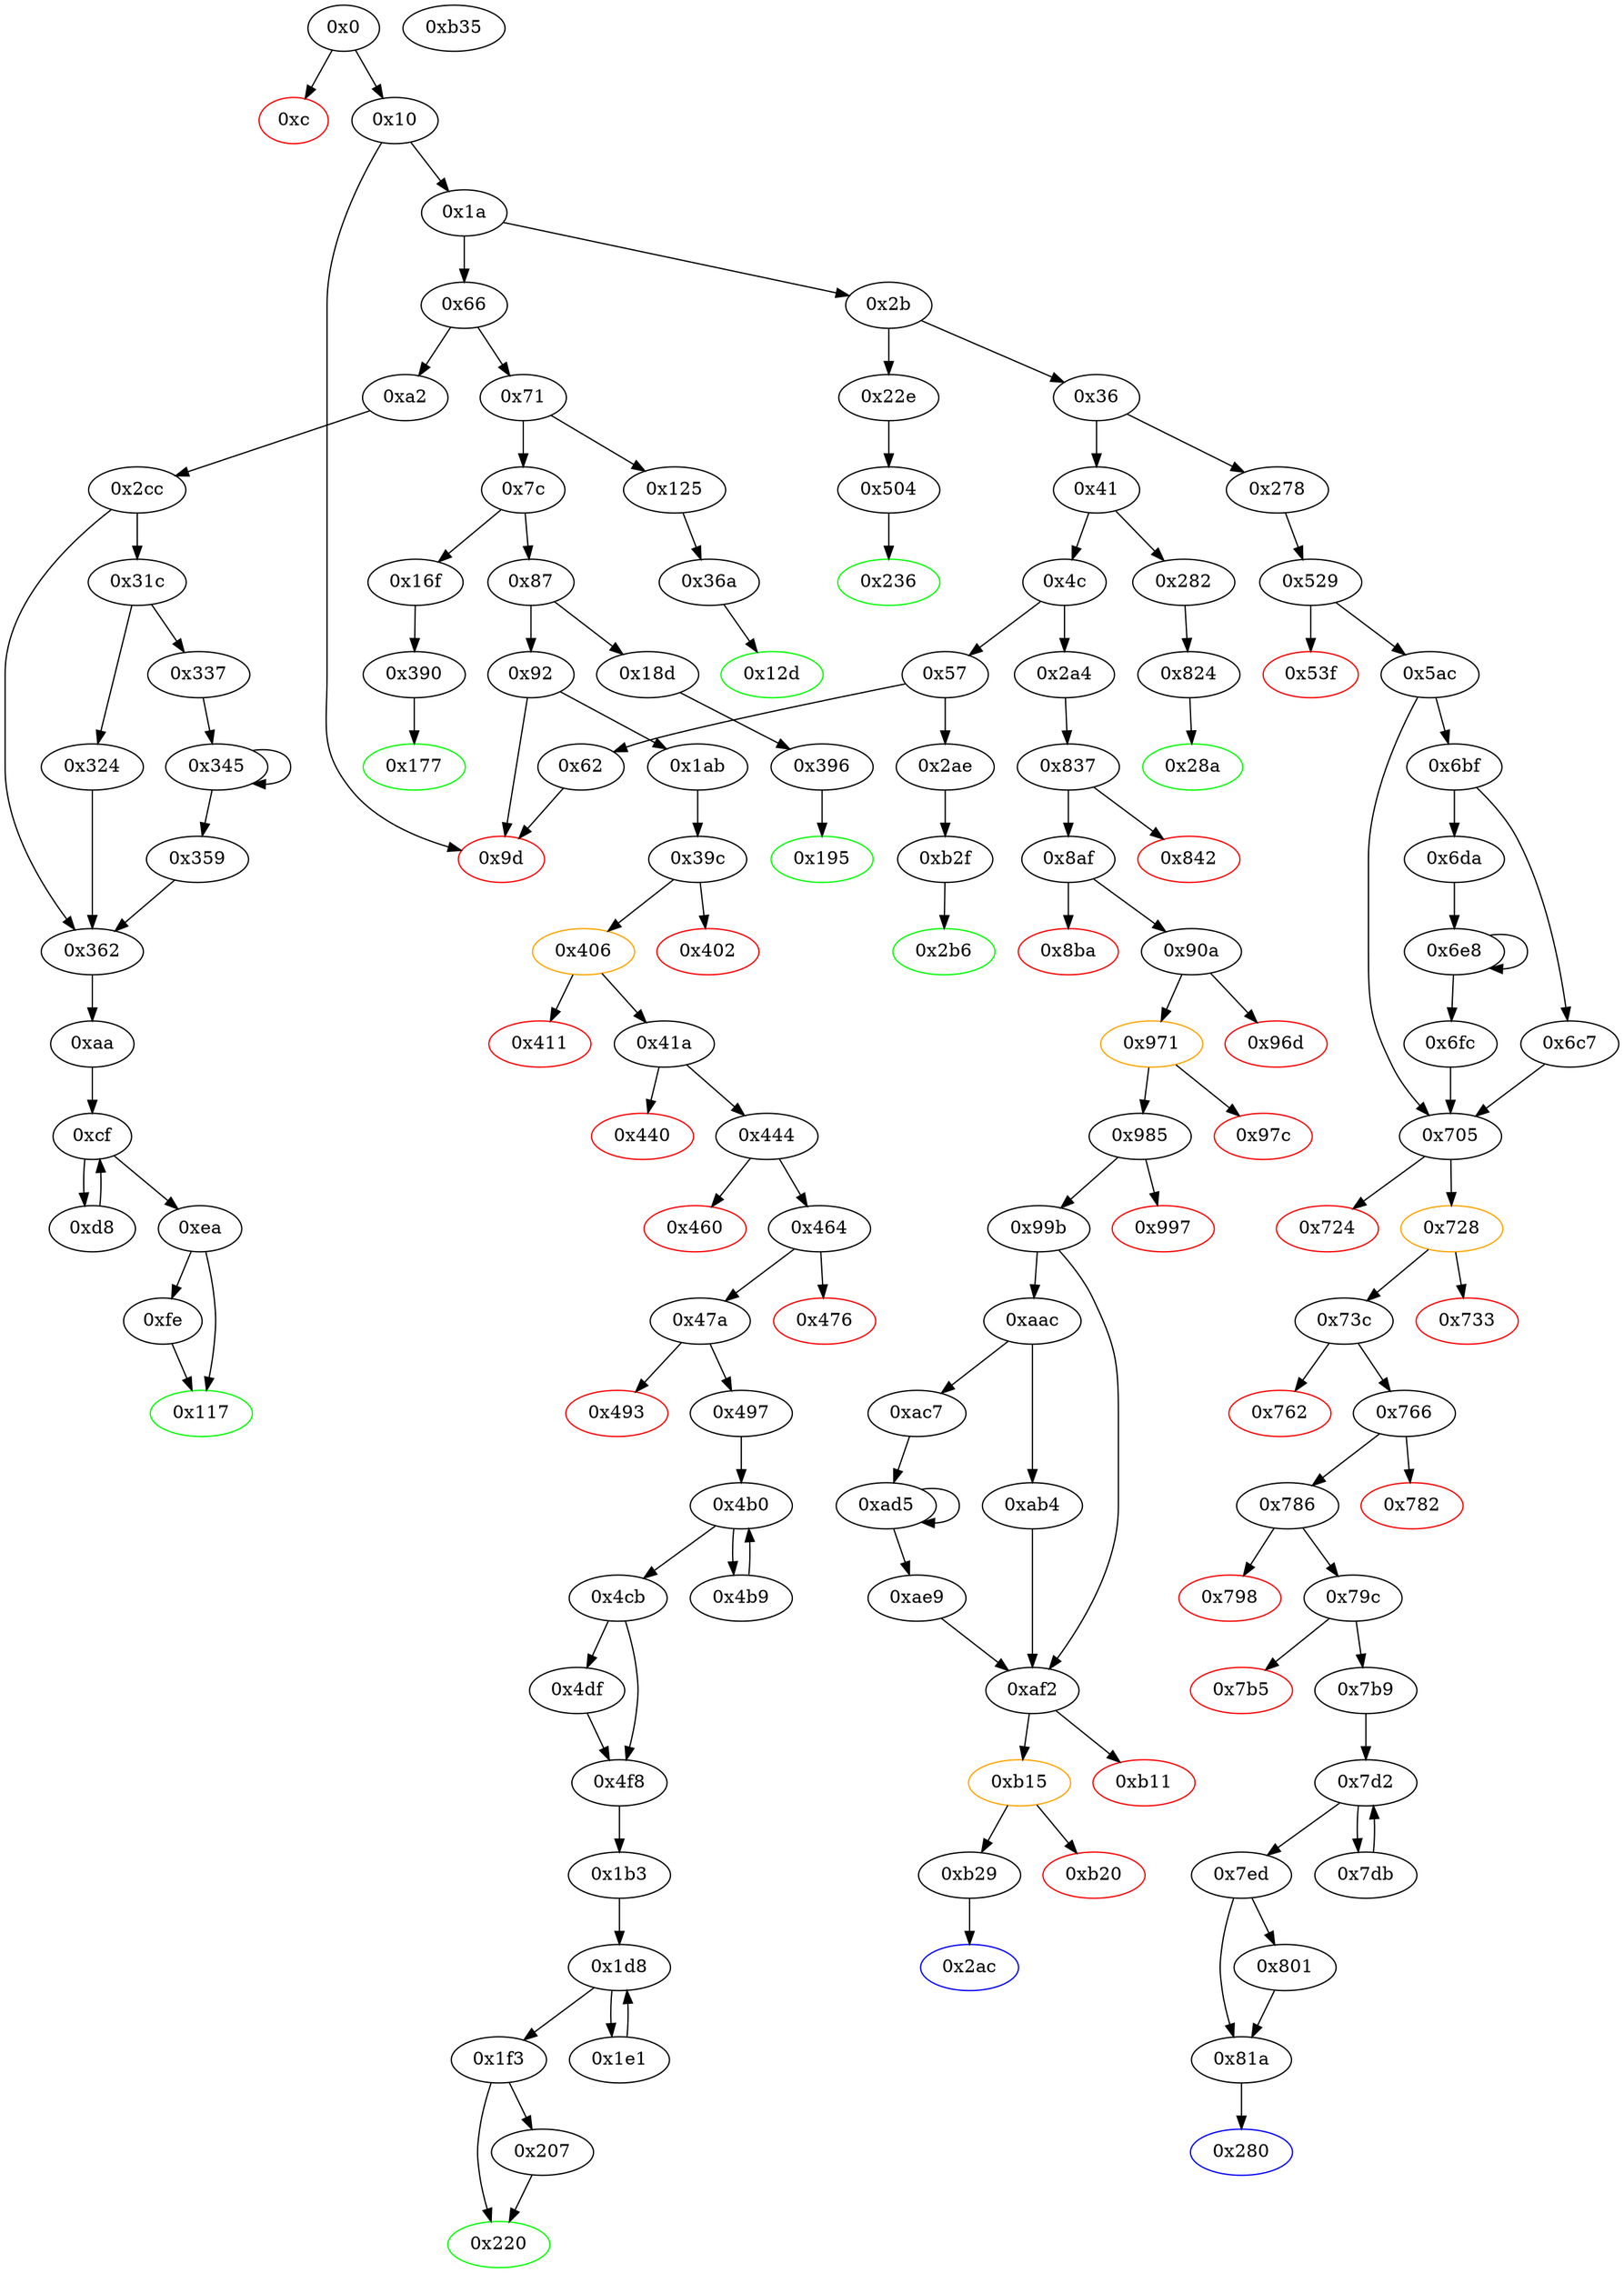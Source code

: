 digraph "" {
"0x207" [fillcolor=white, id="0x207", style=filled, tooltip="Block 0x207\n[0x207:0x21f]\n---\nPredecessors: [0x1f3]\nSuccessors: [0x220]\n---\n0x207 DUP1\n0x208 DUP3\n0x209 SUB\n0x20a DUP1\n0x20b MLOAD\n0x20c PUSH1 0x1\n0x20e DUP4\n0x20f PUSH1 0x20\n0x211 SUB\n0x212 PUSH2 0x100\n0x215 EXP\n0x216 SUB\n0x217 NOT\n0x218 AND\n0x219 DUP2\n0x21a MSTORE\n0x21b PUSH1 0x20\n0x21d ADD\n0x21e SWAP2\n0x21f POP\n---\n0x209: V151 = SUB V146 V148\n0x20b: V152 = M[V151]\n0x20c: V153 = 0x1\n0x20f: V154 = 0x20\n0x211: V155 = SUB 0x20 V148\n0x212: V156 = 0x100\n0x215: V157 = EXP 0x100 V155\n0x216: V158 = SUB V157 0x1\n0x217: V159 = NOT V158\n0x218: V160 = AND V159 V152\n0x21a: M[V151] = V160\n0x21b: V161 = 0x20\n0x21d: V162 = ADD 0x20 V151\n---\nEntry stack: [V13, V339, V126, V126, V146, V148]\nStack pops: 2\nStack additions: [V162, S0]\nExit stack: [V13, V339, V126, V126, V162, V148]\n\nDef sites:\nV13: {0x1a.0x1f}\nV339: {0x444.0x44d}\nV126: {0x1b3.0x1b6}\nV126: {0x1b3.0x1b6}\nV146: {0x1f3.0x1fc}\nV148: {0x1f3.0x200}\n"];
"0x280" [color=blue, fillcolor=white, id="0x280", style=filled, tooltip="Block 0x280\n[0x280:0x281]\n---\nPredecessors: [0x81a]\nSuccessors: []\n---\n0x280 JUMPDEST\n0x281 STOP\n---\n0x280: JUMPDEST \n0x281: STOP \n---\nEntry stack: [V13]\nStack pops: 0\nStack additions: []\nExit stack: [V13]\n\nDef sites:\nV13: {0x1a.0x1f}\n"];
"0x493" [color=red, fillcolor=white, id="0x493", style=filled, tooltip="Block 0x493\n[0x493:0x496]\n---\nPredecessors: [0x47a]\nSuccessors: []\n---\n0x493 PUSH1 0x0\n0x495 DUP1\n0x496 REVERT\n---\n0x493: V362 = 0x0\n0x496: REVERT 0x0 0x0\n---\nEntry stack: [V13, 0x1b3, 0x60, V339, V336, V320, V320, V345, V339, V347, V352]\nStack pops: 0\nStack additions: []\nExit stack: [V13, 0x1b3, 0x60, V339, V336, V320, V320, V345, V339, V347, V352]\n\nDef sites:\nV13: {0x1a.0x1f}\n0x1b3: {0x1ab.0x1ac}\n0x60: {0x39c.0x39d}\nV339: {0x444.0x44d}\nV336: {0x444.0x446}\nV320: {0x41a.0x421}\nV320: {0x41a.0x421}\nV345: {0x464.0x467}\nV339: {0x444.0x44d}\nV347: {0x464.0x46d}\nV352: {0x47a.0x47c}\n"];
"0x66" [fillcolor=white, id="0x66", style=filled, tooltip="Block 0x66\n[0x66:0x70]\n---\nPredecessors: [0x1a]\nSuccessors: [0x71, 0xa2]\n---\n0x66 JUMPDEST\n0x67 DUP1\n0x68 PUSH3 0xa7029b\n0x6c EQ\n0x6d PUSH2 0xa2\n0x70 JUMPI\n---\n0x66: JUMPDEST \n0x68: V33 = 0xa7029b\n0x6c: V34 = EQ 0xa7029b V13\n0x6d: V35 = 0xa2\n0x70: JUMPI 0xa2 V34\n---\nEntry stack: [V13]\nStack pops: 1\nStack additions: [S0]\nExit stack: [V13]\n\nDef sites:\nV13: {0x1a.0x1f}\n"];
"0x440" [color=red, fillcolor=white, id="0x440", style=filled, tooltip="Block 0x440\n[0x440:0x443]\n---\nPredecessors: [0x41a]\nSuccessors: []\n---\n0x440 PUSH1 0x0\n0x442 DUP1\n0x443 REVERT\n---\n0x440: V335 = 0x0\n0x443: REVERT 0x0 0x0\n---\nEntry stack: [V13, 0x1b3, 0x60, V320, V323]\nStack pops: 0\nStack additions: []\nExit stack: [V13, 0x1b3, 0x60, V320, V323]\n\nDef sites:\nV13: {0x1a.0x1f}\n0x1b3: {0x1ab.0x1ac}\n0x60: {0x39c.0x39d}\nV320: {0x41a.0x421}\nV323: {0x41a.0x427}\n"];
"0xad5" [fillcolor=white, id="0xad5", style=filled, tooltip="Block 0xad5\n[0xad5:0xae8]\n---\nPredecessors: [0xac7, 0xad5]\nSuccessors: [0xad5, 0xae9]\n---\n0xad5 JUMPDEST\n0xad6 DUP2\n0xad7 SLOAD\n0xad8 DUP2\n0xad9 MSTORE\n0xada SWAP1\n0xadb PUSH1 0x1\n0xadd ADD\n0xade SWAP1\n0xadf PUSH1 0x20\n0xae1 ADD\n0xae2 DUP1\n0xae3 DUP4\n0xae4 GT\n0xae5 PUSH2 0xad5\n0xae8 JUMPI\n---\n0xad5: JUMPDEST \n0xad7: V826 = S[S1]\n0xad9: M[S0] = V826\n0xadb: V827 = 0x1\n0xadd: V828 = ADD 0x1 S1\n0xadf: V829 = 0x20\n0xae1: V830 = ADD 0x20 S0\n0xae4: V831 = GT V821 V830\n0xae5: V832 = 0xad5\n0xae8: JUMPI 0xad5 V831\n---\nEntry stack: [V13, 0x2ac, V749, 0x46d2fbbb, V758, V760, 0x4, V763, V771, V779, V821, S1, S0]\nStack pops: 3\nStack additions: [S2, V828, V830]\nExit stack: [V13, 0x2ac, V749, 0x46d2fbbb, V758, V760, 0x4, V763, V771, V779, V821, V828, V830]\n\nDef sites:\nV13: {0x1a.0x1f}\n0x2ac: {0x2a4.0x2a5}\nV749: {0x99b.0x9ec}\n0x46d2fbbb: {0x99b.0x9ed}\nV758: {0x99b.0xa14}\nV760: {0x99b.0xa17}\n0x4: {0x99b.0xa18}\nV763: {0x99b.0xa1c}\nV771: {0x99b.0xa2e}\nV779: {0x99b.0xa67}\nV821: {0xac7.0xac9}\nS1: {0xad5.0xadd, 0xac7.0xad3}\nS0: {0x99b.0xa90, 0xad5.0xae1}\n"];
"0xc" [color=red, fillcolor=white, id="0xc", style=filled, tooltip="Block 0xc\n[0xc:0xf]\n---\nPredecessors: [0x0]\nSuccessors: []\n---\n0xc PUSH1 0x0\n0xe DUP1\n0xf REVERT\n---\n0xc: V5 = 0x0\n0xf: REVERT 0x0 0x0\n---\nEntry stack: [V2]\nStack pops: 0\nStack additions: []\nExit stack: [V2]\n\nDef sites:\nV2: {0x0.0x5}\n"];
"0x31c" [fillcolor=white, id="0x31c", style=filled, tooltip="Block 0x31c\n[0x31c:0x323]\n---\nPredecessors: [0x2cc]\nSuccessors: [0x324, 0x337]\n---\n0x31c DUP1\n0x31d PUSH1 0x1f\n0x31f LT\n0x320 PUSH2 0x337\n0x323 JUMPI\n---\n0x31d: V243 = 0x1f\n0x31f: V244 = LT 0x1f V240\n0x320: V245 = 0x337\n0x323: JUMPI 0x337 V244\n---\nEntry stack: [V13, 0xaa, V225, 0x4, V216, V229, 0x4, V240]\nStack pops: 1\nStack additions: [S0]\nExit stack: [V13, 0xaa, V225, 0x4, V216, V229, 0x4, V240]\n\nDef sites:\nV13: {0x1a.0x1f}\n0xaa: {0xa2.0xa3}\nV225: {0x2cc.0x2f1}\n0x4: {0x2cc.0x2cd}\nV216: {0x2cc.0x2e1}\nV229: {0x2cc.0x301}\n0x4: {0x2cc.0x2cd}\nV240: {0x2cc.0x315}\n"];
"0xfe" [fillcolor=white, id="0xfe", style=filled, tooltip="Block 0xfe\n[0xfe:0x116]\n---\nPredecessors: [0xea]\nSuccessors: [0x117]\n---\n0xfe DUP1\n0xff DUP3\n0x100 SUB\n0x101 DUP1\n0x102 MLOAD\n0x103 PUSH1 0x1\n0x105 DUP4\n0x106 PUSH1 0x20\n0x108 SUB\n0x109 PUSH2 0x100\n0x10c EXP\n0x10d SUB\n0x10e NOT\n0x10f AND\n0x110 DUP2\n0x111 MSTORE\n0x112 PUSH1 0x20\n0x114 ADD\n0x115 SWAP2\n0x116 POP\n---\n0x100: V77 = SUB V72 V74\n0x102: V78 = M[V77]\n0x103: V79 = 0x1\n0x106: V80 = 0x20\n0x108: V81 = SUB 0x20 V74\n0x109: V82 = 0x100\n0x10c: V83 = EXP 0x100 V81\n0x10d: V84 = SUB V83 0x1\n0x10e: V85 = NOT V84\n0x10f: V86 = AND V85 V78\n0x111: M[V77] = V86\n0x112: V87 = 0x20\n0x114: V88 = ADD 0x20 V77\n---\nEntry stack: [V13, 0xaa, V225, V52, V52, V72, V74]\nStack pops: 2\nStack additions: [V88, S0]\nExit stack: [V13, 0xaa, V225, V52, V52, V88, V74]\n\nDef sites:\nV13: {0x1a.0x1f}\n0xaa: {0xa2.0xa3}\nV225: {0x2cc.0x2f1}\nV52: {0xaa.0xad}\nV52: {0xaa.0xad}\nV72: {0xea.0xf3}\nV74: {0xea.0xf7}\n"];
"0x195" [color=green, fillcolor=white, id="0x195", style=filled, tooltip="Block 0x195\n[0x195:0x1aa]\n---\nPredecessors: [0x396]\nSuccessors: []\n---\n0x195 JUMPDEST\n0x196 PUSH1 0x40\n0x198 MLOAD\n0x199 DUP1\n0x19a DUP3\n0x19b DUP2\n0x19c MSTORE\n0x19d PUSH1 0x20\n0x19f ADD\n0x1a0 SWAP2\n0x1a1 POP\n0x1a2 POP\n0x1a3 PUSH1 0x40\n0x1a5 MLOAD\n0x1a6 DUP1\n0x1a7 SWAP2\n0x1a8 SUB\n0x1a9 SWAP1\n0x1aa RETURN\n---\n0x195: JUMPDEST \n0x196: V116 = 0x40\n0x198: V117 = M[0x40]\n0x19c: M[V117] = V280\n0x19d: V118 = 0x20\n0x19f: V119 = ADD 0x20 V117\n0x1a3: V120 = 0x40\n0x1a5: V121 = M[0x40]\n0x1a8: V122 = SUB V119 V121\n0x1aa: RETURN V121 V122\n---\nEntry stack: [V13, 0x195, V280]\nStack pops: 1\nStack additions: []\nExit stack: [V13, 0x195]\n\nDef sites:\nV13: {0x1a.0x1f}\n0x195: {0x18d.0x18e}\nV280: {0x396.0x399}\n"];
"0x724" [color=red, fillcolor=white, id="0x724", style=filled, tooltip="Block 0x724\n[0x724:0x727]\n---\nPredecessors: [0x705]\nSuccessors: []\n---\n0x724 PUSH1 0x0\n0x726 DUP1\n0x727 REVERT\n---\n0x724: V549 = 0x0\n0x727: REVERT 0x0 0x0\n---\nEntry stack: [V13, 0x280, V452, 0x168ccd67, S7, 0x0, V542, V543, V542, 0x0, V452, V546]\nStack pops: 0\nStack additions: []\nExit stack: [V13, 0x280, V452, 0x168ccd67, S7, 0x0, V542, V543, V542, 0x0, V452, V546]\n\nDef sites:\nV13: {0x1a.0x1f}\n0x280: {0x278.0x279}\nV452: {0x5ac.0x5ff}\n0x168ccd67: {0x5ac.0x600}\nS7: {0x6fc.0x703, 0x5ac.0x6a3, 0x6c7.0x6d4}\n0x0: {0x705.0x70f}\nV542: {0x705.0x713}\nV543: {0x705.0x716}\nV542: {0x705.0x713}\n0x0: {0x705.0x718}\nV452: {0x5ac.0x5ff}\nV546: {0x705.0x71d}\n"];
"0x971" [color=orange, fillcolor=white, id="0x971", style=filled, tooltip="Block 0x971\n[0x971:0x97b]\n---\nPredecessors: [0x90a]\nSuccessors: [0x97c, 0x985]\n---\n0x971 JUMPDEST\n0x972 POP\n0x973 GAS\n0x974 STATICCALL\n0x975 ISZERO\n0x976 DUP1\n0x977 ISZERO\n0x978 PUSH2 0x985\n0x97b JUMPI\n---\n0x971: JUMPDEST \n0x973: V717 = GAS\n0x974: V718 = STATICCALL V717 V698 V710 V711 V710 0x20\n0x975: V719 = ISZERO V718\n0x977: V720 = ISZERO V719\n0x978: V721 = 0x985\n0x97b: JUMPI 0x985 V720\n---\nEntry stack: [V13, 0x2ac, V698, 0x6a42b8f8, V707, 0x20, V710, V711, V710, V698, V713]\nStack pops: 6\nStack additions: [V719]\nExit stack: [V13, 0x2ac, V698, 0x6a42b8f8, V707, V719]\n\nDef sites:\nV13: {0x1a.0x1f}\n0x2ac: {0x2a4.0x2a5}\nV698: {0x90a.0x942}\n0x6a42b8f8: {0x90a.0x943}\nV707: {0x90a.0x959}\n0x20: {0x90a.0x95a}\nV710: {0x90a.0x95e}\nV711: {0x90a.0x961}\nV710: {0x90a.0x95e}\nV698: {0x90a.0x942}\nV713: {0x90a.0x966}\n"];
"0x1ab" [fillcolor=white, id="0x1ab", style=filled, tooltip="Block 0x1ab\n[0x1ab:0x1b2]\n---\nPredecessors: [0x92]\nSuccessors: [0x39c]\n---\n0x1ab JUMPDEST\n0x1ac PUSH2 0x1b3\n0x1af PUSH2 0x39c\n0x1b2 JUMP\n---\n0x1ab: JUMPDEST \n0x1ac: V123 = 0x1b3\n0x1af: V124 = 0x39c\n0x1b2: JUMP 0x39c\n---\nEntry stack: [V13]\nStack pops: 0\nStack additions: [0x1b3]\nExit stack: [V13, 0x1b3]\n\nDef sites:\nV13: {0x1a.0x1f}\n"];
"0x402" [color=red, fillcolor=white, id="0x402", style=filled, tooltip="Block 0x402\n[0x402:0x405]\n---\nPredecessors: [0x39c]\nSuccessors: []\n---\n0x402 PUSH1 0x0\n0x404 DUP1\n0x405 REVERT\n---\n0x402: V309 = 0x0\n0x405: REVERT 0x0 0x0\n---\nEntry stack: [V13, 0x1b3, 0x60, V291, 0x7284e416, V300, 0x0, V303, V304, V303, V291, V306]\nStack pops: 0\nStack additions: []\nExit stack: [V13, 0x1b3, 0x60, V291, 0x7284e416, V300, 0x0, V303, V304, V303, V291, V306]\n\nDef sites:\nV13: {0x1a.0x1f}\n0x1b3: {0x1ab.0x1ac}\n0x60: {0x39c.0x39d}\nV291: {0x39c.0x3d7}\n0x7284e416: {0x39c.0x3d8}\nV300: {0x39c.0x3ee}\n0x0: {0x39c.0x3ef}\nV303: {0x39c.0x3f3}\nV304: {0x39c.0x3f6}\nV303: {0x39c.0x3f3}\nV291: {0x39c.0x3d7}\nV306: {0x39c.0x3fb}\n"];
"0x79c" [fillcolor=white, id="0x79c", style=filled, tooltip="Block 0x79c\n[0x79c:0x7b4]\n---\nPredecessors: [0x786]\nSuccessors: [0x7b5, 0x7b9]\n---\n0x79c JUMPDEST\n0x79d DUP3\n0x79e MLOAD\n0x79f DUP7\n0x7a0 PUSH1 0x1\n0x7a2 DUP3\n0x7a3 MUL\n0x7a4 DUP4\n0x7a5 ADD\n0x7a6 GT\n0x7a7 PUSH5 0x100000000\n0x7ad DUP3\n0x7ae GT\n0x7af OR\n0x7b0 ISZERO\n0x7b1 PUSH2 0x7b9\n0x7b4 JUMPI\n---\n0x79c: JUMPDEST \n0x79e: V592 = M[V585]\n0x7a0: V593 = 0x1\n0x7a3: V594 = MUL V592 0x1\n0x7a5: V595 = ADD V587 V594\n0x7a6: V596 = GT V595 V576\n0x7a7: V597 = 0x100000000\n0x7ae: V598 = GT V592 0x100000000\n0x7af: V599 = OR V598 V596\n0x7b0: V600 = ISZERO V599\n0x7b1: V601 = 0x7b9\n0x7b4: JUMPI 0x7b9 V600\n---\nEntry stack: [V13, 0x280, V579, V576, V560, V560, V585, V579, V587]\nStack pops: 6\nStack additions: [S5, S4, S3, S2, S1, S0, V592]\nExit stack: [V13, 0x280, V579, V576, V560, V560, V585, V579, V587, V592]\n\nDef sites:\nV13: {0x1a.0x1f}\n0x280: {0x278.0x279}\nV579: {0x766.0x76f}\nV576: {0x766.0x768}\nV560: {0x73c.0x743}\nV560: {0x73c.0x743}\nV585: {0x786.0x789}\nV579: {0x766.0x76f}\nV587: {0x786.0x78f}\n"];
"0x5ac" [fillcolor=white, id="0x5ac", style=filled, tooltip="Block 0x5ac\n[0x5ac:0x6be]\n---\nPredecessors: [0x529]\nSuccessors: [0x6bf, 0x705]\n---\n0x5ac JUMPDEST\n0x5ad PUSH1 0x1\n0x5af PUSH1 0x6\n0x5b1 PUSH1 0x0\n0x5b3 PUSH2 0x100\n0x5b6 EXP\n0x5b7 DUP2\n0x5b8 SLOAD\n0x5b9 DUP2\n0x5ba PUSH1 0xff\n0x5bc MUL\n0x5bd NOT\n0x5be AND\n0x5bf SWAP1\n0x5c0 DUP4\n0x5c1 ISZERO\n0x5c2 ISZERO\n0x5c3 MUL\n0x5c4 OR\n0x5c5 SWAP1\n0x5c6 SSTORE\n0x5c7 POP\n0x5c8 PUSH1 0x0\n0x5ca DUP1\n0x5cb SWAP1\n0x5cc SLOAD\n0x5cd SWAP1\n0x5ce PUSH2 0x100\n0x5d1 EXP\n0x5d2 SWAP1\n0x5d3 DIV\n0x5d4 PUSH20 0xffffffffffffffffffffffffffffffffffffffff\n0x5e9 AND\n0x5ea PUSH20 0xffffffffffffffffffffffffffffffffffffffff\n0x5ff AND\n0x600 PUSH4 0x168ccd67\n0x605 PUSH1 0x1\n0x607 PUSH1 0x0\n0x609 SWAP1\n0x60a SLOAD\n0x60b SWAP1\n0x60c PUSH2 0x100\n0x60f EXP\n0x610 SWAP1\n0x611 DIV\n0x612 PUSH20 0xffffffffffffffffffffffffffffffffffffffff\n0x627 AND\n0x628 PUSH1 0x2\n0x62a SLOAD\n0x62b PUSH1 0x4\n0x62d PUSH1 0x3\n0x62f SLOAD\n0x630 PUSH1 0x40\n0x632 MLOAD\n0x633 DUP6\n0x634 PUSH4 0xffffffff\n0x639 AND\n0x63a PUSH1 0xe0\n0x63c SHL\n0x63d DUP2\n0x63e MSTORE\n0x63f PUSH1 0x4\n0x641 ADD\n0x642 DUP1\n0x643 DUP6\n0x644 PUSH20 0xffffffffffffffffffffffffffffffffffffffff\n0x659 AND\n0x65a PUSH20 0xffffffffffffffffffffffffffffffffffffffff\n0x66f AND\n0x670 DUP2\n0x671 MSTORE\n0x672 PUSH1 0x20\n0x674 ADD\n0x675 DUP5\n0x676 DUP2\n0x677 MSTORE\n0x678 PUSH1 0x20\n0x67a ADD\n0x67b DUP1\n0x67c PUSH1 0x20\n0x67e ADD\n0x67f DUP4\n0x680 DUP2\n0x681 MSTORE\n0x682 PUSH1 0x20\n0x684 ADD\n0x685 DUP3\n0x686 DUP2\n0x687 SUB\n0x688 DUP3\n0x689 MSTORE\n0x68a DUP5\n0x68b DUP2\n0x68c DUP2\n0x68d SLOAD\n0x68e PUSH1 0x1\n0x690 DUP2\n0x691 PUSH1 0x1\n0x693 AND\n0x694 ISZERO\n0x695 PUSH2 0x100\n0x698 MUL\n0x699 SUB\n0x69a AND\n0x69b PUSH1 0x2\n0x69d SWAP1\n0x69e DIV\n0x69f DUP2\n0x6a0 MSTORE\n0x6a1 PUSH1 0x20\n0x6a3 ADD\n0x6a4 SWAP2\n0x6a5 POP\n0x6a6 DUP1\n0x6a7 SLOAD\n0x6a8 PUSH1 0x1\n0x6aa DUP2\n0x6ab PUSH1 0x1\n0x6ad AND\n0x6ae ISZERO\n0x6af PUSH2 0x100\n0x6b2 MUL\n0x6b3 SUB\n0x6b4 AND\n0x6b5 PUSH1 0x2\n0x6b7 SWAP1\n0x6b8 DIV\n0x6b9 DUP1\n0x6ba ISZERO\n0x6bb PUSH2 0x705\n0x6be JUMPI\n---\n0x5ac: JUMPDEST \n0x5ad: V430 = 0x1\n0x5af: V431 = 0x6\n0x5b1: V432 = 0x0\n0x5b3: V433 = 0x100\n0x5b6: V434 = EXP 0x100 0x0\n0x5b8: V435 = S[0x6]\n0x5ba: V436 = 0xff\n0x5bc: V437 = MUL 0xff 0x1\n0x5bd: V438 = NOT 0xff\n0x5be: V439 = AND 0xffffffffffffffffffffffffffffffffffffffffffffffffffffffffffffff00 V435\n0x5c1: V440 = ISZERO 0x1\n0x5c2: V441 = ISZERO 0x0\n0x5c3: V442 = MUL 0x1 0x1\n0x5c4: V443 = OR 0x1 V439\n0x5c6: S[0x6] = V443\n0x5c8: V444 = 0x0\n0x5cc: V445 = S[0x0]\n0x5ce: V446 = 0x100\n0x5d1: V447 = EXP 0x100 0x0\n0x5d3: V448 = DIV V445 0x1\n0x5d4: V449 = 0xffffffffffffffffffffffffffffffffffffffff\n0x5e9: V450 = AND 0xffffffffffffffffffffffffffffffffffffffff V448\n0x5ea: V451 = 0xffffffffffffffffffffffffffffffffffffffff\n0x5ff: V452 = AND 0xffffffffffffffffffffffffffffffffffffffff V450\n0x600: V453 = 0x168ccd67\n0x605: V454 = 0x1\n0x607: V455 = 0x0\n0x60a: V456 = S[0x1]\n0x60c: V457 = 0x100\n0x60f: V458 = EXP 0x100 0x0\n0x611: V459 = DIV V456 0x1\n0x612: V460 = 0xffffffffffffffffffffffffffffffffffffffff\n0x627: V461 = AND 0xffffffffffffffffffffffffffffffffffffffff V459\n0x628: V462 = 0x2\n0x62a: V463 = S[0x2]\n0x62b: V464 = 0x4\n0x62d: V465 = 0x3\n0x62f: V466 = S[0x3]\n0x630: V467 = 0x40\n0x632: V468 = M[0x40]\n0x634: V469 = 0xffffffff\n0x639: V470 = AND 0xffffffff 0x168ccd67\n0x63a: V471 = 0xe0\n0x63c: V472 = SHL 0xe0 0x168ccd67\n0x63e: M[V468] = 0x168ccd6700000000000000000000000000000000000000000000000000000000\n0x63f: V473 = 0x4\n0x641: V474 = ADD 0x4 V468\n0x644: V475 = 0xffffffffffffffffffffffffffffffffffffffff\n0x659: V476 = AND 0xffffffffffffffffffffffffffffffffffffffff V461\n0x65a: V477 = 0xffffffffffffffffffffffffffffffffffffffff\n0x66f: V478 = AND 0xffffffffffffffffffffffffffffffffffffffff V476\n0x671: M[V474] = V478\n0x672: V479 = 0x20\n0x674: V480 = ADD 0x20 V474\n0x677: M[V480] = V463\n0x678: V481 = 0x20\n0x67a: V482 = ADD 0x20 V480\n0x67c: V483 = 0x20\n0x67e: V484 = ADD 0x20 V482\n0x681: M[V484] = V466\n0x682: V485 = 0x20\n0x684: V486 = ADD 0x20 V484\n0x687: V487 = SUB V486 V474\n0x689: M[V482] = V487\n0x68d: V488 = S[0x4]\n0x68e: V489 = 0x1\n0x691: V490 = 0x1\n0x693: V491 = AND 0x1 V488\n0x694: V492 = ISZERO V491\n0x695: V493 = 0x100\n0x698: V494 = MUL 0x100 V492\n0x699: V495 = SUB V494 0x1\n0x69a: V496 = AND V495 V488\n0x69b: V497 = 0x2\n0x69e: V498 = DIV V496 0x2\n0x6a0: M[V486] = V498\n0x6a1: V499 = 0x20\n0x6a3: V500 = ADD 0x20 V486\n0x6a7: V501 = S[0x4]\n0x6a8: V502 = 0x1\n0x6ab: V503 = 0x1\n0x6ad: V504 = AND 0x1 V501\n0x6ae: V505 = ISZERO V504\n0x6af: V506 = 0x100\n0x6b2: V507 = MUL 0x100 V505\n0x6b3: V508 = SUB V507 0x1\n0x6b4: V509 = AND V508 V501\n0x6b5: V510 = 0x2\n0x6b8: V511 = DIV V509 0x2\n0x6ba: V512 = ISZERO V511\n0x6bb: V513 = 0x705\n0x6be: JUMPI 0x705 V512\n---\nEntry stack: [V13, 0x280]\nStack pops: 0\nStack additions: [V452, 0x168ccd67, V461, V463, 0x4, V466, V474, V482, V500, 0x4, V511]\nExit stack: [V13, 0x280, V452, 0x168ccd67, V461, V463, 0x4, V466, V474, V482, V500, 0x4, V511]\n\nDef sites:\nV13: {0x1a.0x1f}\n0x280: {0x278.0x279}\n"];
"0x786" [fillcolor=white, id="0x786", style=filled, tooltip="Block 0x786\n[0x786:0x797]\n---\nPredecessors: [0x766]\nSuccessors: [0x798, 0x79c]\n---\n0x786 JUMPDEST\n0x787 DUP4\n0x788 DUP3\n0x789 ADD\n0x78a SWAP2\n0x78b POP\n0x78c PUSH1 0x20\n0x78e DUP3\n0x78f ADD\n0x790 DUP6\n0x791 DUP2\n0x792 GT\n0x793 ISZERO\n0x794 PUSH2 0x79c\n0x797 JUMPI\n---\n0x786: JUMPDEST \n0x789: V585 = ADD V577 V560\n0x78c: V586 = 0x20\n0x78f: V587 = ADD V585 0x20\n0x792: V588 = GT V587 V576\n0x793: V589 = ISZERO V588\n0x794: V590 = 0x79c\n0x797: JUMPI 0x79c V589\n---\nEntry stack: [V13, 0x280, V579, V576, V560, V560, V577, V579]\nStack pops: 5\nStack additions: [S4, S3, S2, V585, S0, V587]\nExit stack: [V13, 0x280, V579, V576, V560, V560, V585, V579, V587]\n\nDef sites:\nV13: {0x1a.0x1f}\n0x280: {0x278.0x279}\nV579: {0x766.0x76f}\nV576: {0x766.0x768}\nV560: {0x73c.0x743}\nV560: {0x73c.0x743}\nV577: {0x766.0x76c}\nV579: {0x766.0x76f}\n"];
"0x1d8" [fillcolor=white, id="0x1d8", style=filled, tooltip="Block 0x1d8\n[0x1d8:0x1e0]\n---\nPredecessors: [0x1b3, 0x1e1]\nSuccessors: [0x1e1, 0x1f3]\n---\n0x1d8 JUMPDEST\n0x1d9 DUP4\n0x1da DUP2\n0x1db LT\n0x1dc ISZERO\n0x1dd PUSH2 0x1f3\n0x1e0 JUMPI\n---\n0x1d8: JUMPDEST \n0x1db: V137 = LT S0 V133\n0x1dc: V138 = ISZERO V137\n0x1dd: V139 = 0x1f3\n0x1e0: JUMPI 0x1f3 V138\n---\nEntry stack: [V13, V339, V126, V126, V132, V135, V133, V133, V132, V135, S0]\nStack pops: 4\nStack additions: [S3, S2, S1, S0]\nExit stack: [V13, V339, V126, V126, V132, V135, V133, V133, V132, V135, S0]\n\nDef sites:\nV13: {0x1a.0x1f}\nV339: {0x444.0x44d}\nV126: {0x1b3.0x1b6}\nV126: {0x1b3.0x1b6}\nV132: {0x1b3.0x1c9}\nV135: {0x1b3.0x1d1}\nV133: {0x1b3.0x1cd}\nV133: {0x1b3.0x1cd}\nV132: {0x1b3.0x1c9}\nV135: {0x1b3.0x1d1}\nS0: {0x1e1.0x1ec, 0x1b3.0x1d6}\n"];
"0x0" [fillcolor=white, id="0x0", style=filled, tooltip="Block 0x0\n[0x0:0xb]\n---\nPredecessors: []\nSuccessors: [0xc, 0x10]\n---\n0x0 PUSH1 0x80\n0x2 PUSH1 0x40\n0x4 MSTORE\n0x5 CALLVALUE\n0x6 DUP1\n0x7 ISZERO\n0x8 PUSH2 0x10\n0xb JUMPI\n---\n0x0: V0 = 0x80\n0x2: V1 = 0x40\n0x4: M[0x40] = 0x80\n0x5: V2 = CALLVALUE\n0x7: V3 = ISZERO V2\n0x8: V4 = 0x10\n0xb: JUMPI 0x10 V3\n---\nEntry stack: []\nStack pops: 0\nStack additions: [V2]\nExit stack: [V2]\n\nDef sites:\n"];
"0x396" [fillcolor=white, id="0x396", style=filled, tooltip="Block 0x396\n[0x396:0x39b]\n---\nPredecessors: [0x18d]\nSuccessors: [0x195]\n---\n0x396 JUMPDEST\n0x397 PUSH1 0x2\n0x399 SLOAD\n0x39a DUP2\n0x39b JUMP\n---\n0x396: JUMPDEST \n0x397: V279 = 0x2\n0x399: V280 = S[0x2]\n0x39b: JUMP 0x195\n---\nEntry stack: [V13, 0x195]\nStack pops: 1\nStack additions: [S0, V280]\nExit stack: [V13, 0x195, V280]\n\nDef sites:\nV13: {0x1a.0x1f}\n0x195: {0x18d.0x18e}\n"];
"0x824" [fillcolor=white, id="0x824", style=filled, tooltip="Block 0x824\n[0x824:0x836]\n---\nPredecessors: [0x282]\nSuccessors: [0x28a]\n---\n0x824 JUMPDEST\n0x825 PUSH1 0x6\n0x827 PUSH1 0x0\n0x829 SWAP1\n0x82a SLOAD\n0x82b SWAP1\n0x82c PUSH2 0x100\n0x82f EXP\n0x830 SWAP1\n0x831 DIV\n0x832 PUSH1 0xff\n0x834 AND\n0x835 DUP2\n0x836 JUMP\n---\n0x824: JUMPDEST \n0x825: V636 = 0x6\n0x827: V637 = 0x0\n0x82a: V638 = S[0x6]\n0x82c: V639 = 0x100\n0x82f: V640 = EXP 0x100 0x0\n0x831: V641 = DIV V638 0x1\n0x832: V642 = 0xff\n0x834: V643 = AND 0xff V641\n0x836: JUMP 0x28a\n---\nEntry stack: [V13, 0x28a]\nStack pops: 1\nStack additions: [S0, V643]\nExit stack: [V13, 0x28a, V643]\n\nDef sites:\nV13: {0x1a.0x1f}\n0x28a: {0x282.0x283}\n"];
"0x57" [fillcolor=white, id="0x57", style=filled, tooltip="Block 0x57\n[0x57:0x61]\n---\nPredecessors: [0x4c]\nSuccessors: [0x62, 0x2ae]\n---\n0x57 DUP1\n0x58 PUSH4 0xf7992d85\n0x5d EQ\n0x5e PUSH2 0x2ae\n0x61 JUMPI\n---\n0x58: V29 = 0xf7992d85\n0x5d: V30 = EQ 0xf7992d85 V13\n0x5e: V31 = 0x2ae\n0x61: JUMPI 0x2ae V30\n---\nEntry stack: [V13]\nStack pops: 1\nStack additions: [S0]\nExit stack: [V13]\n\nDef sites:\nV13: {0x1a.0x1f}\n"];
"0x6e8" [fillcolor=white, id="0x6e8", style=filled, tooltip="Block 0x6e8\n[0x6e8:0x6fb]\n---\nPredecessors: [0x6da, 0x6e8]\nSuccessors: [0x6e8, 0x6fc]\n---\n0x6e8 JUMPDEST\n0x6e9 DUP2\n0x6ea SLOAD\n0x6eb DUP2\n0x6ec MSTORE\n0x6ed SWAP1\n0x6ee PUSH1 0x1\n0x6f0 ADD\n0x6f1 SWAP1\n0x6f2 PUSH1 0x20\n0x6f4 ADD\n0x6f5 DUP1\n0x6f6 DUP4\n0x6f7 GT\n0x6f8 PUSH2 0x6e8\n0x6fb JUMPI\n---\n0x6e8: JUMPDEST \n0x6ea: V529 = S[S1]\n0x6ec: M[S0] = V529\n0x6ee: V530 = 0x1\n0x6f0: V531 = ADD 0x1 S1\n0x6f2: V532 = 0x20\n0x6f4: V533 = ADD 0x20 S0\n0x6f7: V534 = GT V524 V533\n0x6f8: V535 = 0x6e8\n0x6fb: JUMPI 0x6e8 V534\n---\nEntry stack: [V13, 0x280, V452, 0x168ccd67, V461, V463, 0x4, V466, V474, V482, V524, S1, S0]\nStack pops: 3\nStack additions: [S2, V531, V533]\nExit stack: [V13, 0x280, V452, 0x168ccd67, V461, V463, 0x4, V466, V474, V482, V524, V531, V533]\n\nDef sites:\nV13: {0x1a.0x1f}\n0x280: {0x278.0x279}\nV452: {0x5ac.0x5ff}\n0x168ccd67: {0x5ac.0x600}\nV461: {0x5ac.0x627}\nV463: {0x5ac.0x62a}\n0x4: {0x5ac.0x62b}\nV466: {0x5ac.0x62f}\nV474: {0x5ac.0x641}\nV482: {0x5ac.0x67a}\nV524: {0x6da.0x6dc}\nS1: {0x6e8.0x6f0, 0x6da.0x6e6}\nS0: {0x6e8.0x6f4, 0x5ac.0x6a3}\n"];
"0x337" [fillcolor=white, id="0x337", style=filled, tooltip="Block 0x337\n[0x337:0x344]\n---\nPredecessors: [0x31c]\nSuccessors: [0x345]\n---\n0x337 JUMPDEST\n0x338 DUP3\n0x339 ADD\n0x33a SWAP2\n0x33b SWAP1\n0x33c PUSH1 0x0\n0x33e MSTORE\n0x33f PUSH1 0x20\n0x341 PUSH1 0x0\n0x343 SHA3\n0x344 SWAP1\n---\n0x337: JUMPDEST \n0x339: V253 = ADD V229 V240\n0x33c: V254 = 0x0\n0x33e: M[0x0] = 0x4\n0x33f: V255 = 0x20\n0x341: V256 = 0x0\n0x343: V257 = SHA3 0x0 0x20\n---\nEntry stack: [V13, 0xaa, V225, 0x4, V216, V229, 0x4, V240]\nStack pops: 3\nStack additions: [V253, V257, S2]\nExit stack: [V13, 0xaa, V225, 0x4, V216, V253, V257, V229]\n\nDef sites:\nV13: {0x1a.0x1f}\n0xaa: {0xa2.0xa3}\nV225: {0x2cc.0x2f1}\n0x4: {0x2cc.0x2cd}\nV216: {0x2cc.0x2e1}\nV229: {0x2cc.0x301}\n0x4: {0x2cc.0x2cd}\nV240: {0x2cc.0x315}\n"];
"0x12d" [color=green, fillcolor=white, id="0x12d", style=filled, tooltip="Block 0x12d\n[0x12d:0x16e]\n---\nPredecessors: [0x36a]\nSuccessors: []\n---\n0x12d JUMPDEST\n0x12e PUSH1 0x40\n0x130 MLOAD\n0x131 DUP1\n0x132 DUP3\n0x133 PUSH20 0xffffffffffffffffffffffffffffffffffffffff\n0x148 AND\n0x149 PUSH20 0xffffffffffffffffffffffffffffffffffffffff\n0x15e AND\n0x15f DUP2\n0x160 MSTORE\n0x161 PUSH1 0x20\n0x163 ADD\n0x164 SWAP2\n0x165 POP\n0x166 POP\n0x167 PUSH1 0x40\n0x169 MLOAD\n0x16a DUP1\n0x16b SWAP2\n0x16c SUB\n0x16d SWAP1\n0x16e RETURN\n---\n0x12d: JUMPDEST \n0x12e: V94 = 0x40\n0x130: V95 = M[0x40]\n0x133: V96 = 0xffffffffffffffffffffffffffffffffffffffff\n0x148: V97 = AND 0xffffffffffffffffffffffffffffffffffffffff V276\n0x149: V98 = 0xffffffffffffffffffffffffffffffffffffffff\n0x15e: V99 = AND 0xffffffffffffffffffffffffffffffffffffffff V97\n0x160: M[V95] = V99\n0x161: V100 = 0x20\n0x163: V101 = ADD 0x20 V95\n0x167: V102 = 0x40\n0x169: V103 = M[0x40]\n0x16c: V104 = SUB V101 V103\n0x16e: RETURN V103 V104\n---\nEntry stack: [V13, 0x12d, V276]\nStack pops: 1\nStack additions: []\nExit stack: [V13, 0x12d]\n\nDef sites:\nV13: {0x1a.0x1f}\n0x12d: {0x125.0x126}\nV276: {0x36a.0x38d}\n"];
"0x220" [color=green, fillcolor=white, id="0x220", style=filled, tooltip="Block 0x220\n[0x220:0x22d]\n---\nPredecessors: [0x1f3, 0x207]\nSuccessors: []\n---\n0x220 JUMPDEST\n0x221 POP\n0x222 SWAP3\n0x223 POP\n0x224 POP\n0x225 POP\n0x226 PUSH1 0x40\n0x228 MLOAD\n0x229 DUP1\n0x22a SWAP2\n0x22b SUB\n0x22c SWAP1\n0x22d RETURN\n---\n0x220: JUMPDEST \n0x226: V163 = 0x40\n0x228: V164 = M[0x40]\n0x22b: V165 = SUB S1 V164\n0x22d: RETURN V164 V165\n---\nEntry stack: [V13, V339, V126, V126, S1, V148]\nStack pops: 5\nStack additions: []\nExit stack: [V13]\n\nDef sites:\nV13: {0x1a.0x1f}\nV339: {0x444.0x44d}\nV126: {0x1b3.0x1b6}\nV126: {0x1b3.0x1b6}\nS1: {0x1f3.0x1fc, 0x207.0x21d}\nV148: {0x1f3.0x200}\n"];
"0x728" [color=orange, fillcolor=white, id="0x728", style=filled, tooltip="Block 0x728\n[0x728:0x732]\n---\nPredecessors: [0x705]\nSuccessors: [0x733, 0x73c]\n---\n0x728 JUMPDEST\n0x729 POP\n0x72a GAS\n0x72b CALL\n0x72c ISZERO\n0x72d DUP1\n0x72e ISZERO\n0x72f PUSH2 0x73c\n0x732 JUMPI\n---\n0x728: JUMPDEST \n0x72a: V550 = GAS\n0x72b: V551 = CALL V550 V452 0x0 V542 V543 V542 0x0\n0x72c: V552 = ISZERO V551\n0x72e: V553 = ISZERO V552\n0x72f: V554 = 0x73c\n0x732: JUMPI 0x73c V553\n---\nEntry stack: [V13, 0x280, V452, 0x168ccd67, S7, 0x0, V542, V543, V542, 0x0, V452, V546]\nStack pops: 7\nStack additions: [V552]\nExit stack: [V13, 0x280, V452, 0x168ccd67, S7, V552]\n\nDef sites:\nV13: {0x1a.0x1f}\n0x280: {0x278.0x279}\nV452: {0x5ac.0x5ff}\n0x168ccd67: {0x5ac.0x600}\nS7: {0x6fc.0x703, 0x5ac.0x6a3, 0x6c7.0x6d4}\n0x0: {0x705.0x70f}\nV542: {0x705.0x713}\nV543: {0x705.0x716}\nV542: {0x705.0x713}\n0x0: {0x705.0x718}\nV452: {0x5ac.0x5ff}\nV546: {0x705.0x71d}\n"];
"0x22e" [fillcolor=white, id="0x22e", style=filled, tooltip="Block 0x22e\n[0x22e:0x235]\n---\nPredecessors: [0x2b]\nSuccessors: [0x504]\n---\n0x22e JUMPDEST\n0x22f PUSH2 0x236\n0x232 PUSH2 0x504\n0x235 JUMP\n---\n0x22e: JUMPDEST \n0x22f: V166 = 0x236\n0x232: V167 = 0x504\n0x235: JUMP 0x504\n---\nEntry stack: [V13]\nStack pops: 0\nStack additions: [0x236]\nExit stack: [V13, 0x236]\n\nDef sites:\nV13: {0x1a.0x1f}\n"];
"0x4b9" [fillcolor=white, id="0x4b9", style=filled, tooltip="Block 0x4b9\n[0x4b9:0x4ca]\n---\nPredecessors: [0x4b0]\nSuccessors: [0x4b0]\n---\n0x4b9 DUP1\n0x4ba DUP3\n0x4bb ADD\n0x4bc MLOAD\n0x4bd DUP2\n0x4be DUP5\n0x4bf ADD\n0x4c0 MSTORE\n0x4c1 PUSH1 0x20\n0x4c3 DUP2\n0x4c4 ADD\n0x4c5 SWAP1\n0x4c6 POP\n0x4c7 PUSH2 0x4b0\n0x4ca JUMP\n---\n0x4bb: V372 = ADD V367 S0\n0x4bc: V373 = M[V372]\n0x4bf: V374 = ADD V364 S0\n0x4c0: M[V374] = V373\n0x4c1: V375 = 0x20\n0x4c4: V376 = ADD S0 0x20\n0x4c7: V377 = 0x4b0\n0x4ca: JUMP 0x4b0\n---\nEntry stack: [V13, 0x1b3, 0x60, V339, V336, V320, V320, V364, V367, V365, V365, V364, V367, S0]\nStack pops: 3\nStack additions: [S2, S1, V376]\nExit stack: [V13, 0x1b3, 0x60, V339, V336, V320, V320, V364, V367, V365, V365, V364, V367, V376]\n\nDef sites:\nV13: {0x1a.0x1f}\n0x1b3: {0x1ab.0x1ac}\n0x60: {0x39c.0x39d}\nV339: {0x444.0x44d}\nV336: {0x444.0x446}\nV320: {0x41a.0x421}\nV320: {0x41a.0x421}\nV364: {0x497.0x49e}\nV367: {0x497.0x4a9}\nV365: {0x497.0x4a5}\nV365: {0x497.0x4a5}\nV364: {0x497.0x49e}\nV367: {0x497.0x4a9}\nS0: {0x4b9.0x4c4, 0x497.0x4ae}\n"];
"0x7db" [fillcolor=white, id="0x7db", style=filled, tooltip="Block 0x7db\n[0x7db:0x7ec]\n---\nPredecessors: [0x7d2]\nSuccessors: [0x7d2]\n---\n0x7db DUP1\n0x7dc DUP3\n0x7dd ADD\n0x7de MLOAD\n0x7df DUP2\n0x7e0 DUP5\n0x7e1 ADD\n0x7e2 MSTORE\n0x7e3 PUSH1 0x20\n0x7e5 DUP2\n0x7e6 ADD\n0x7e7 SWAP1\n0x7e8 POP\n0x7e9 PUSH2 0x7d2\n0x7ec JUMP\n---\n0x7dd: V612 = ADD V607 S0\n0x7de: V613 = M[V612]\n0x7e1: V614 = ADD V604 S0\n0x7e2: M[V614] = V613\n0x7e3: V615 = 0x20\n0x7e6: V616 = ADD S0 0x20\n0x7e9: V617 = 0x7d2\n0x7ec: JUMP 0x7d2\n---\nEntry stack: [V13, 0x280, V579, V576, V560, V560, V604, V607, V605, V605, V604, V607, S0]\nStack pops: 3\nStack additions: [S2, S1, V616]\nExit stack: [V13, 0x280, V579, V576, V560, V560, V604, V607, V605, V605, V604, V607, V616]\n\nDef sites:\nV13: {0x1a.0x1f}\n0x280: {0x278.0x279}\nV579: {0x766.0x76f}\nV576: {0x766.0x768}\nV560: {0x73c.0x743}\nV560: {0x73c.0x743}\nV604: {0x7b9.0x7c0}\nV607: {0x7b9.0x7cb}\nV605: {0x7b9.0x7c7}\nV605: {0x7b9.0x7c7}\nV604: {0x7b9.0x7c0}\nV607: {0x7b9.0x7cb}\nS0: {0x7b9.0x7d0, 0x7db.0x7e6}\n"];
"0x1a" [fillcolor=white, id="0x1a", style=filled, tooltip="Block 0x1a\n[0x1a:0x2a]\n---\nPredecessors: [0x10]\nSuccessors: [0x2b, 0x66]\n---\n0x1a PUSH1 0x0\n0x1c CALLDATALOAD\n0x1d PUSH1 0xe0\n0x1f SHR\n0x20 DUP1\n0x21 PUSH4 0x8456cb59\n0x26 GT\n0x27 PUSH2 0x66\n0x2a JUMPI\n---\n0x1a: V10 = 0x0\n0x1c: V11 = CALLDATALOAD 0x0\n0x1d: V12 = 0xe0\n0x1f: V13 = SHR 0xe0 V11\n0x21: V14 = 0x8456cb59\n0x26: V15 = GT 0x8456cb59 V13\n0x27: V16 = 0x66\n0x2a: JUMPI 0x66 V15\n---\nEntry stack: []\nStack pops: 0\nStack additions: [V13]\nExit stack: [V13]\n\nDef sites:\n"];
"0xab4" [fillcolor=white, id="0xab4", style=filled, tooltip="Block 0xab4\n[0xab4:0xac6]\n---\nPredecessors: [0xaac]\nSuccessors: [0xaf2]\n---\n0xab4 PUSH2 0x100\n0xab7 DUP1\n0xab8 DUP4\n0xab9 SLOAD\n0xaba DIV\n0xabb MUL\n0xabc DUP4\n0xabd MSTORE\n0xabe SWAP2\n0xabf PUSH1 0x20\n0xac1 ADD\n0xac2 SWAP2\n0xac3 PUSH2 0xaf2\n0xac6 JUMP\n---\n0xab4: V814 = 0x100\n0xab9: V815 = S[0x4]\n0xaba: V816 = DIV V815 0x100\n0xabb: V817 = MUL V816 0x100\n0xabd: M[V797] = V817\n0xabf: V818 = 0x20\n0xac1: V819 = ADD 0x20 V797\n0xac3: V820 = 0xaf2\n0xac6: JUMP 0xaf2\n---\nEntry stack: [V13, 0x2ac, V749, 0x46d2fbbb, V758, V760, 0x4, V763, V771, V779, V797, 0x4, V808]\nStack pops: 3\nStack additions: [V819, S1, S0]\nExit stack: [V13, 0x2ac, V749, 0x46d2fbbb, V758, V760, 0x4, V763, V771, V779, V819, 0x4, V808]\n\nDef sites:\nV13: {0x1a.0x1f}\n0x2ac: {0x2a4.0x2a5}\nV749: {0x99b.0x9ec}\n0x46d2fbbb: {0x99b.0x9ed}\nV758: {0x99b.0xa14}\nV760: {0x99b.0xa17}\n0x4: {0x99b.0xa18}\nV763: {0x99b.0xa1c}\nV771: {0x99b.0xa2e}\nV779: {0x99b.0xa67}\nV797: {0x99b.0xa90}\n0x4: {0x99b.0xa18}\nV808: {0x99b.0xaa5}\n"];
"0x504" [fillcolor=white, id="0x504", style=filled, tooltip="Block 0x504\n[0x504:0x528]\n---\nPredecessors: [0x22e]\nSuccessors: [0x236]\n---\n0x504 JUMPDEST\n0x505 PUSH1 0x0\n0x507 DUP1\n0x508 SWAP1\n0x509 SLOAD\n0x50a SWAP1\n0x50b PUSH2 0x100\n0x50e EXP\n0x50f SWAP1\n0x510 DIV\n0x511 PUSH20 0xffffffffffffffffffffffffffffffffffffffff\n0x526 AND\n0x527 DUP2\n0x528 JUMP\n---\n0x504: JUMPDEST \n0x505: V396 = 0x0\n0x509: V397 = S[0x0]\n0x50b: V398 = 0x100\n0x50e: V399 = EXP 0x100 0x0\n0x510: V400 = DIV V397 0x1\n0x511: V401 = 0xffffffffffffffffffffffffffffffffffffffff\n0x526: V402 = AND 0xffffffffffffffffffffffffffffffffffffffff V400\n0x528: JUMP 0x236\n---\nEntry stack: [V13, 0x236]\nStack pops: 1\nStack additions: [S0, V402]\nExit stack: [V13, 0x236, V402]\n\nDef sites:\nV13: {0x1a.0x1f}\n0x236: {0x22e.0x22f}\n"];
"0x6bf" [fillcolor=white, id="0x6bf", style=filled, tooltip="Block 0x6bf\n[0x6bf:0x6c6]\n---\nPredecessors: [0x5ac]\nSuccessors: [0x6c7, 0x6da]\n---\n0x6bf DUP1\n0x6c0 PUSH1 0x1f\n0x6c2 LT\n0x6c3 PUSH2 0x6da\n0x6c6 JUMPI\n---\n0x6c0: V514 = 0x1f\n0x6c2: V515 = LT 0x1f V511\n0x6c3: V516 = 0x6da\n0x6c6: JUMPI 0x6da V515\n---\nEntry stack: [V13, 0x280, V452, 0x168ccd67, V461, V463, 0x4, V466, V474, V482, V500, 0x4, V511]\nStack pops: 1\nStack additions: [S0]\nExit stack: [V13, 0x280, V452, 0x168ccd67, V461, V463, 0x4, V466, V474, V482, V500, 0x4, V511]\n\nDef sites:\nV13: {0x1a.0x1f}\n0x280: {0x278.0x279}\nV452: {0x5ac.0x5ff}\n0x168ccd67: {0x5ac.0x600}\nV461: {0x5ac.0x627}\nV463: {0x5ac.0x62a}\n0x4: {0x5ac.0x62b}\nV466: {0x5ac.0x62f}\nV474: {0x5ac.0x641}\nV482: {0x5ac.0x67a}\nV500: {0x5ac.0x6a3}\n0x4: {0x5ac.0x62b}\nV511: {0x5ac.0x6b8}\n"];
"0xb35" [fillcolor=white, id="0xb35", style=filled, tooltip="Block 0xb35\n[0xb35:0xb8e]\n---\nPredecessors: []\nSuccessors: []\n---\n0xb35 INVALID\n0xb36 SLOAD\n0xb37 PUSH9 0x6973207370656c6c20\n0xb41 PUSH9 0x617320616c72656164\n0xb4b PUSH26 0x206265656e207363686564756c6564a265627a7a723158203a38\n0xb66 MISSING 0xcf\n0xb67 MOD\n0xb68 MISSING 0x5d\n0xb69 MISSING 0x21\n0xb6a MISSING 0xc8\n0xb6b SUB\n0xb6c MISSING 0x23\n0xb6d DUP13\n0xb6e MISSING 0xdc\n0xb6f EXTCODEHASH\n0xb70 MISSING 0xfc\n0xb71 DUP10\n0xb72 BYTE\n0xb73 OR\n0xb74 MISSING 0x4f\n0xb75 CODECOPY\n0xb76 SWAP7\n0xb77 PUSH23 0x7439c80736e3d44fab85245264736f6c634300050c0032\n---\n0xb35: INVALID \n0xb36: V858 = S[S0]\n0xb37: V859 = 0x6973207370656c6c20\n0xb41: V860 = 0x617320616c72656164\n0xb4b: V861 = 0x206265656e207363686564756c6564a265627a7a723158203a38\n0xb66: MISSING 0xcf\n0xb67: V862 = MOD S0 S1\n0xb68: MISSING 0x5d\n0xb69: MISSING 0x21\n0xb6a: MISSING 0xc8\n0xb6b: V863 = SUB S0 S1\n0xb6c: MISSING 0x23\n0xb6e: MISSING 0xdc\n0xb6f: V864 = EXTCODEHASH S0\n0xb70: MISSING 0xfc\n0xb72: V865 = BYTE S9 S0\n0xb73: V866 = OR V865 S1\n0xb74: MISSING 0x4f\n0xb75: CODECOPY S0 S1 S2\n0xb77: V867 = 0x7439c80736e3d44fab85245264736f6c634300050c0032\n---\nEntry stack: []\nStack pops: 0\nStack additions: [0x206265656e207363686564756c6564a265627a7a723158203a38, 0x617320616c72656164, 0x6973207370656c6c20, V858, V862, V863, S12, S0, S1, S2, S3, S4, S5, S6, S7, S8, S9, S10, S11, S12, V864, V866, S2, S3, S4, S5, S6, S7, S8, S9, 0x7439c80736e3d44fab85245264736f6c634300050c0032, S10, S4, S5, S6, S7, S8, S9, S3]\nExit stack: []\n\nDef sites:\n"];
"0x2b" [fillcolor=white, id="0x2b", style=filled, tooltip="Block 0x2b\n[0x2b:0x35]\n---\nPredecessors: [0x1a]\nSuccessors: [0x36, 0x22e]\n---\n0x2b DUP1\n0x2c PUSH4 0x8456cb59\n0x31 EQ\n0x32 PUSH2 0x22e\n0x35 JUMPI\n---\n0x2c: V17 = 0x8456cb59\n0x31: V18 = EQ 0x8456cb59 V13\n0x32: V19 = 0x22e\n0x35: JUMPI 0x22e V18\n---\nEntry stack: [V13]\nStack pops: 1\nStack additions: [S0]\nExit stack: [V13]\n\nDef sites:\nV13: {0x1a.0x1f}\n"];
"0xaac" [fillcolor=white, id="0xaac", style=filled, tooltip="Block 0xaac\n[0xaac:0xab3]\n---\nPredecessors: [0x99b]\nSuccessors: [0xab4, 0xac7]\n---\n0xaac DUP1\n0xaad PUSH1 0x1f\n0xaaf LT\n0xab0 PUSH2 0xac7\n0xab3 JUMPI\n---\n0xaad: V811 = 0x1f\n0xaaf: V812 = LT 0x1f V808\n0xab0: V813 = 0xac7\n0xab3: JUMPI 0xac7 V812\n---\nEntry stack: [V13, 0x2ac, V749, 0x46d2fbbb, V758, V760, 0x4, V763, V771, V779, V797, 0x4, V808]\nStack pops: 1\nStack additions: [S0]\nExit stack: [V13, 0x2ac, V749, 0x46d2fbbb, V758, V760, 0x4, V763, V771, V779, V797, 0x4, V808]\n\nDef sites:\nV13: {0x1a.0x1f}\n0x2ac: {0x2a4.0x2a5}\nV749: {0x99b.0x9ec}\n0x46d2fbbb: {0x99b.0x9ed}\nV758: {0x99b.0xa14}\nV760: {0x99b.0xa17}\n0x4: {0x99b.0xa18}\nV763: {0x99b.0xa1c}\nV771: {0x99b.0xa2e}\nV779: {0x99b.0xa67}\nV797: {0x99b.0xa90}\n0x4: {0x99b.0xa18}\nV808: {0x99b.0xaa5}\n"];
"0x177" [color=green, fillcolor=white, id="0x177", style=filled, tooltip="Block 0x177\n[0x177:0x18c]\n---\nPredecessors: [0x390]\nSuccessors: []\n---\n0x177 JUMPDEST\n0x178 PUSH1 0x40\n0x17a MLOAD\n0x17b DUP1\n0x17c DUP3\n0x17d DUP2\n0x17e MSTORE\n0x17f PUSH1 0x20\n0x181 ADD\n0x182 SWAP2\n0x183 POP\n0x184 POP\n0x185 PUSH1 0x40\n0x187 MLOAD\n0x188 DUP1\n0x189 SWAP2\n0x18a SUB\n0x18b SWAP1\n0x18c RETURN\n---\n0x177: JUMPDEST \n0x178: V107 = 0x40\n0x17a: V108 = M[0x40]\n0x17e: M[V108] = V278\n0x17f: V109 = 0x20\n0x181: V110 = ADD 0x20 V108\n0x185: V111 = 0x40\n0x187: V112 = M[0x40]\n0x18a: V113 = SUB V110 V112\n0x18c: RETURN V112 V113\n---\nEntry stack: [V13, 0x177, V278]\nStack pops: 1\nStack additions: []\nExit stack: [V13, 0x177]\n\nDef sites:\nV13: {0x1a.0x1f}\n0x177: {0x16f.0x170}\nV278: {0x390.0x393}\n"];
"0x96d" [color=red, fillcolor=white, id="0x96d", style=filled, tooltip="Block 0x96d\n[0x96d:0x970]\n---\nPredecessors: [0x90a]\nSuccessors: []\n---\n0x96d PUSH1 0x0\n0x96f DUP1\n0x970 REVERT\n---\n0x96d: V716 = 0x0\n0x970: REVERT 0x0 0x0\n---\nEntry stack: [V13, 0x2ac, V698, 0x6a42b8f8, V707, 0x20, V710, V711, V710, V698, V713]\nStack pops: 0\nStack additions: []\nExit stack: [V13, 0x2ac, V698, 0x6a42b8f8, V707, 0x20, V710, V711, V710, V698, V713]\n\nDef sites:\nV13: {0x1a.0x1f}\n0x2ac: {0x2a4.0x2a5}\nV698: {0x90a.0x942}\n0x6a42b8f8: {0x90a.0x943}\nV707: {0x90a.0x959}\n0x20: {0x90a.0x95a}\nV710: {0x90a.0x95e}\nV711: {0x90a.0x961}\nV710: {0x90a.0x95e}\nV698: {0x90a.0x942}\nV713: {0x90a.0x966}\n"];
"0x236" [color=green, fillcolor=white, id="0x236", style=filled, tooltip="Block 0x236\n[0x236:0x277]\n---\nPredecessors: [0x504]\nSuccessors: []\n---\n0x236 JUMPDEST\n0x237 PUSH1 0x40\n0x239 MLOAD\n0x23a DUP1\n0x23b DUP3\n0x23c PUSH20 0xffffffffffffffffffffffffffffffffffffffff\n0x251 AND\n0x252 PUSH20 0xffffffffffffffffffffffffffffffffffffffff\n0x267 AND\n0x268 DUP2\n0x269 MSTORE\n0x26a PUSH1 0x20\n0x26c ADD\n0x26d SWAP2\n0x26e POP\n0x26f POP\n0x270 PUSH1 0x40\n0x272 MLOAD\n0x273 DUP1\n0x274 SWAP2\n0x275 SUB\n0x276 SWAP1\n0x277 RETURN\n---\n0x236: JUMPDEST \n0x237: V168 = 0x40\n0x239: V169 = M[0x40]\n0x23c: V170 = 0xffffffffffffffffffffffffffffffffffffffff\n0x251: V171 = AND 0xffffffffffffffffffffffffffffffffffffffff V402\n0x252: V172 = 0xffffffffffffffffffffffffffffffffffffffff\n0x267: V173 = AND 0xffffffffffffffffffffffffffffffffffffffff V171\n0x269: M[V169] = V173\n0x26a: V174 = 0x20\n0x26c: V175 = ADD 0x20 V169\n0x270: V176 = 0x40\n0x272: V177 = M[0x40]\n0x275: V178 = SUB V175 V177\n0x277: RETURN V177 V178\n---\nEntry stack: [V13, 0x236, V402]\nStack pops: 1\nStack additions: []\nExit stack: [V13, 0x236]\n\nDef sites:\nV13: {0x1a.0x1f}\n0x236: {0x22e.0x22f}\nV402: {0x504.0x526}\n"];
"0x99b" [fillcolor=white, id="0x99b", style=filled, tooltip="Block 0x99b\n[0x99b:0xaab]\n---\nPredecessors: [0x985]\nSuccessors: [0xaac, 0xaf2]\n---\n0x99b JUMPDEST\n0x99c DUP2\n0x99d ADD\n0x99e SWAP1\n0x99f DUP1\n0x9a0 DUP1\n0x9a1 MLOAD\n0x9a2 SWAP1\n0x9a3 PUSH1 0x20\n0x9a5 ADD\n0x9a6 SWAP1\n0x9a7 SWAP3\n0x9a8 SWAP2\n0x9a9 SWAP1\n0x9aa POP\n0x9ab POP\n0x9ac POP\n0x9ad TIMESTAMP\n0x9ae ADD\n0x9af PUSH1 0x3\n0x9b1 DUP2\n0x9b2 SWAP1\n0x9b3 SSTORE\n0x9b4 POP\n0x9b5 PUSH1 0x0\n0x9b7 DUP1\n0x9b8 SWAP1\n0x9b9 SLOAD\n0x9ba SWAP1\n0x9bb PUSH2 0x100\n0x9be EXP\n0x9bf SWAP1\n0x9c0 DIV\n0x9c1 PUSH20 0xffffffffffffffffffffffffffffffffffffffff\n0x9d6 AND\n0x9d7 PUSH20 0xffffffffffffffffffffffffffffffffffffffff\n0x9ec AND\n0x9ed PUSH4 0x46d2fbbb\n0x9f2 PUSH1 0x1\n0x9f4 PUSH1 0x0\n0x9f6 SWAP1\n0x9f7 SLOAD\n0x9f8 SWAP1\n0x9f9 PUSH2 0x100\n0x9fc EXP\n0x9fd SWAP1\n0x9fe DIV\n0x9ff PUSH20 0xffffffffffffffffffffffffffffffffffffffff\n0xa14 AND\n0xa15 PUSH1 0x2\n0xa17 SLOAD\n0xa18 PUSH1 0x4\n0xa1a PUSH1 0x3\n0xa1c SLOAD\n0xa1d PUSH1 0x40\n0xa1f MLOAD\n0xa20 DUP6\n0xa21 PUSH4 0xffffffff\n0xa26 AND\n0xa27 PUSH1 0xe0\n0xa29 SHL\n0xa2a DUP2\n0xa2b MSTORE\n0xa2c PUSH1 0x4\n0xa2e ADD\n0xa2f DUP1\n0xa30 DUP6\n0xa31 PUSH20 0xffffffffffffffffffffffffffffffffffffffff\n0xa46 AND\n0xa47 PUSH20 0xffffffffffffffffffffffffffffffffffffffff\n0xa5c AND\n0xa5d DUP2\n0xa5e MSTORE\n0xa5f PUSH1 0x20\n0xa61 ADD\n0xa62 DUP5\n0xa63 DUP2\n0xa64 MSTORE\n0xa65 PUSH1 0x20\n0xa67 ADD\n0xa68 DUP1\n0xa69 PUSH1 0x20\n0xa6b ADD\n0xa6c DUP4\n0xa6d DUP2\n0xa6e MSTORE\n0xa6f PUSH1 0x20\n0xa71 ADD\n0xa72 DUP3\n0xa73 DUP2\n0xa74 SUB\n0xa75 DUP3\n0xa76 MSTORE\n0xa77 DUP5\n0xa78 DUP2\n0xa79 DUP2\n0xa7a SLOAD\n0xa7b PUSH1 0x1\n0xa7d DUP2\n0xa7e PUSH1 0x1\n0xa80 AND\n0xa81 ISZERO\n0xa82 PUSH2 0x100\n0xa85 MUL\n0xa86 SUB\n0xa87 AND\n0xa88 PUSH1 0x2\n0xa8a SWAP1\n0xa8b DIV\n0xa8c DUP2\n0xa8d MSTORE\n0xa8e PUSH1 0x20\n0xa90 ADD\n0xa91 SWAP2\n0xa92 POP\n0xa93 DUP1\n0xa94 SLOAD\n0xa95 PUSH1 0x1\n0xa97 DUP2\n0xa98 PUSH1 0x1\n0xa9a AND\n0xa9b ISZERO\n0xa9c PUSH2 0x100\n0xa9f MUL\n0xaa0 SUB\n0xaa1 AND\n0xaa2 PUSH1 0x2\n0xaa4 SWAP1\n0xaa5 DIV\n0xaa6 DUP1\n0xaa7 ISZERO\n0xaa8 PUSH2 0xaf2\n0xaab JUMPI\n---\n0x99b: JUMPDEST \n0x99d: V734 = ADD V727 V728\n0x9a1: V735 = M[V727]\n0x9a3: V736 = 0x20\n0x9a5: V737 = ADD 0x20 V727\n0x9ad: V738 = TIMESTAMP\n0x9ae: V739 = ADD V738 V735\n0x9af: V740 = 0x3\n0x9b3: S[0x3] = V739\n0x9b5: V741 = 0x0\n0x9b9: V742 = S[0x0]\n0x9bb: V743 = 0x100\n0x9be: V744 = EXP 0x100 0x0\n0x9c0: V745 = DIV V742 0x1\n0x9c1: V746 = 0xffffffffffffffffffffffffffffffffffffffff\n0x9d6: V747 = AND 0xffffffffffffffffffffffffffffffffffffffff V745\n0x9d7: V748 = 0xffffffffffffffffffffffffffffffffffffffff\n0x9ec: V749 = AND 0xffffffffffffffffffffffffffffffffffffffff V747\n0x9ed: V750 = 0x46d2fbbb\n0x9f2: V751 = 0x1\n0x9f4: V752 = 0x0\n0x9f7: V753 = S[0x1]\n0x9f9: V754 = 0x100\n0x9fc: V755 = EXP 0x100 0x0\n0x9fe: V756 = DIV V753 0x1\n0x9ff: V757 = 0xffffffffffffffffffffffffffffffffffffffff\n0xa14: V758 = AND 0xffffffffffffffffffffffffffffffffffffffff V756\n0xa15: V759 = 0x2\n0xa17: V760 = S[0x2]\n0xa18: V761 = 0x4\n0xa1a: V762 = 0x3\n0xa1c: V763 = S[0x3]\n0xa1d: V764 = 0x40\n0xa1f: V765 = M[0x40]\n0xa21: V766 = 0xffffffff\n0xa26: V767 = AND 0xffffffff 0x46d2fbbb\n0xa27: V768 = 0xe0\n0xa29: V769 = SHL 0xe0 0x46d2fbbb\n0xa2b: M[V765] = 0x46d2fbbb00000000000000000000000000000000000000000000000000000000\n0xa2c: V770 = 0x4\n0xa2e: V771 = ADD 0x4 V765\n0xa31: V772 = 0xffffffffffffffffffffffffffffffffffffffff\n0xa46: V773 = AND 0xffffffffffffffffffffffffffffffffffffffff V758\n0xa47: V774 = 0xffffffffffffffffffffffffffffffffffffffff\n0xa5c: V775 = AND 0xffffffffffffffffffffffffffffffffffffffff V773\n0xa5e: M[V771] = V775\n0xa5f: V776 = 0x20\n0xa61: V777 = ADD 0x20 V771\n0xa64: M[V777] = V760\n0xa65: V778 = 0x20\n0xa67: V779 = ADD 0x20 V777\n0xa69: V780 = 0x20\n0xa6b: V781 = ADD 0x20 V779\n0xa6e: M[V781] = V763\n0xa6f: V782 = 0x20\n0xa71: V783 = ADD 0x20 V781\n0xa74: V784 = SUB V783 V771\n0xa76: M[V779] = V784\n0xa7a: V785 = S[0x4]\n0xa7b: V786 = 0x1\n0xa7e: V787 = 0x1\n0xa80: V788 = AND 0x1 V785\n0xa81: V789 = ISZERO V788\n0xa82: V790 = 0x100\n0xa85: V791 = MUL 0x100 V789\n0xa86: V792 = SUB V791 0x1\n0xa87: V793 = AND V792 V785\n0xa88: V794 = 0x2\n0xa8b: V795 = DIV V793 0x2\n0xa8d: M[V783] = V795\n0xa8e: V796 = 0x20\n0xa90: V797 = ADD 0x20 V783\n0xa94: V798 = S[0x4]\n0xa95: V799 = 0x1\n0xa98: V800 = 0x1\n0xa9a: V801 = AND 0x1 V798\n0xa9b: V802 = ISZERO V801\n0xa9c: V803 = 0x100\n0xa9f: V804 = MUL 0x100 V802\n0xaa0: V805 = SUB V804 0x1\n0xaa1: V806 = AND V805 V798\n0xaa2: V807 = 0x2\n0xaa5: V808 = DIV V806 0x2\n0xaa7: V809 = ISZERO V808\n0xaa8: V810 = 0xaf2\n0xaab: JUMPI 0xaf2 V809\n---\nEntry stack: [V13, 0x2ac, V727, V728]\nStack pops: 2\nStack additions: [V749, 0x46d2fbbb, V758, V760, 0x4, V763, V771, V779, V797, 0x4, V808]\nExit stack: [V13, 0x2ac, V749, 0x46d2fbbb, V758, V760, 0x4, V763, V771, V779, V797, 0x4, V808]\n\nDef sites:\nV13: {0x1a.0x1f}\n0x2ac: {0x2a4.0x2a5}\nV727: {0x985.0x98c}\nV728: {0x985.0x98d}\n"];
"0x7c" [fillcolor=white, id="0x7c", style=filled, tooltip="Block 0x7c\n[0x7c:0x86]\n---\nPredecessors: [0x71]\nSuccessors: [0x87, 0x16f]\n---\n0x7c DUP1\n0x7d PUSH4 0x4665096d\n0x82 EQ\n0x83 PUSH2 0x16f\n0x86 JUMPI\n---\n0x7d: V39 = 0x4665096d\n0x82: V40 = EQ 0x4665096d V13\n0x83: V41 = 0x16f\n0x86: JUMPI 0x16f V40\n---\nEntry stack: [V13]\nStack pops: 1\nStack additions: [S0]\nExit stack: [V13]\n\nDef sites:\nV13: {0x1a.0x1f}\n"];
"0xac7" [fillcolor=white, id="0xac7", style=filled, tooltip="Block 0xac7\n[0xac7:0xad4]\n---\nPredecessors: [0xaac]\nSuccessors: [0xad5]\n---\n0xac7 JUMPDEST\n0xac8 DUP3\n0xac9 ADD\n0xaca SWAP2\n0xacb SWAP1\n0xacc PUSH1 0x0\n0xace MSTORE\n0xacf PUSH1 0x20\n0xad1 PUSH1 0x0\n0xad3 SHA3\n0xad4 SWAP1\n---\n0xac7: JUMPDEST \n0xac9: V821 = ADD V797 V808\n0xacc: V822 = 0x0\n0xace: M[0x0] = 0x4\n0xacf: V823 = 0x20\n0xad1: V824 = 0x0\n0xad3: V825 = SHA3 0x0 0x20\n---\nEntry stack: [V13, 0x2ac, V749, 0x46d2fbbb, V758, V760, 0x4, V763, V771, V779, V797, 0x4, V808]\nStack pops: 3\nStack additions: [V821, V825, S2]\nExit stack: [V13, 0x2ac, V749, 0x46d2fbbb, V758, V760, 0x4, V763, V771, V779, V821, V825, V797]\n\nDef sites:\nV13: {0x1a.0x1f}\n0x2ac: {0x2a4.0x2a5}\nV749: {0x99b.0x9ec}\n0x46d2fbbb: {0x99b.0x9ed}\nV758: {0x99b.0xa14}\nV760: {0x99b.0xa17}\n0x4: {0x99b.0xa18}\nV763: {0x99b.0xa1c}\nV771: {0x99b.0xa2e}\nV779: {0x99b.0xa67}\nV797: {0x99b.0xa90}\n0x4: {0x99b.0xa18}\nV808: {0x99b.0xaa5}\n"];
"0x985" [fillcolor=white, id="0x985", style=filled, tooltip="Block 0x985\n[0x985:0x996]\n---\nPredecessors: [0x971]\nSuccessors: [0x997, 0x99b]\n---\n0x985 JUMPDEST\n0x986 POP\n0x987 POP\n0x988 POP\n0x989 POP\n0x98a PUSH1 0x40\n0x98c MLOAD\n0x98d RETURNDATASIZE\n0x98e PUSH1 0x20\n0x990 DUP2\n0x991 LT\n0x992 ISZERO\n0x993 PUSH2 0x99b\n0x996 JUMPI\n---\n0x985: JUMPDEST \n0x98a: V726 = 0x40\n0x98c: V727 = M[0x40]\n0x98d: V728 = RETURNDATASIZE\n0x98e: V729 = 0x20\n0x991: V730 = LT V728 0x20\n0x992: V731 = ISZERO V730\n0x993: V732 = 0x99b\n0x996: JUMPI 0x99b V731\n---\nEntry stack: [V13, 0x2ac, V698, 0x6a42b8f8, V707, V719]\nStack pops: 4\nStack additions: [V727, V728]\nExit stack: [V13, 0x2ac, V727, V728]\n\nDef sites:\nV13: {0x1a.0x1f}\n0x2ac: {0x2a4.0x2a5}\nV698: {0x90a.0x942}\n0x6a42b8f8: {0x90a.0x943}\nV707: {0x90a.0x959}\nV719: {0x971.0x975}\n"];
"0x4cb" [fillcolor=white, id="0x4cb", style=filled, tooltip="Block 0x4cb\n[0x4cb:0x4de]\n---\nPredecessors: [0x4b0]\nSuccessors: [0x4df, 0x4f8]\n---\n0x4cb JUMPDEST\n0x4cc POP\n0x4cd POP\n0x4ce POP\n0x4cf POP\n0x4d0 SWAP1\n0x4d1 POP\n0x4d2 SWAP1\n0x4d3 DUP2\n0x4d4 ADD\n0x4d5 SWAP1\n0x4d6 PUSH1 0x1f\n0x4d8 AND\n0x4d9 DUP1\n0x4da ISZERO\n0x4db PUSH2 0x4f8\n0x4de JUMPI\n---\n0x4cb: JUMPDEST \n0x4d4: V378 = ADD V365 V364\n0x4d6: V379 = 0x1f\n0x4d8: V380 = AND 0x1f V365\n0x4da: V381 = ISZERO V380\n0x4db: V382 = 0x4f8\n0x4de: JUMPI 0x4f8 V381\n---\nEntry stack: [V13, 0x1b3, 0x60, V339, V336, V320, V320, V364, V367, V365, V365, V364, V367, S0]\nStack pops: 7\nStack additions: [V378, V380]\nExit stack: [V13, 0x1b3, 0x60, V339, V336, V320, V320, V378, V380]\n\nDef sites:\nV13: {0x1a.0x1f}\n0x1b3: {0x1ab.0x1ac}\n0x60: {0x39c.0x39d}\nV339: {0x444.0x44d}\nV336: {0x444.0x446}\nV320: {0x41a.0x421}\nV320: {0x41a.0x421}\nV364: {0x497.0x49e}\nV367: {0x497.0x4a9}\nV365: {0x497.0x4a5}\nV365: {0x497.0x4a5}\nV364: {0x497.0x49e}\nV367: {0x497.0x4a9}\nS0: {0x4b9.0x4c4, 0x497.0x4ae}\n"];
"0x7d2" [fillcolor=white, id="0x7d2", style=filled, tooltip="Block 0x7d2\n[0x7d2:0x7da]\n---\nPredecessors: [0x7b9, 0x7db]\nSuccessors: [0x7db, 0x7ed]\n---\n0x7d2 JUMPDEST\n0x7d3 DUP4\n0x7d4 DUP2\n0x7d5 LT\n0x7d6 ISZERO\n0x7d7 PUSH2 0x7ed\n0x7da JUMPI\n---\n0x7d2: JUMPDEST \n0x7d5: V609 = LT S0 V605\n0x7d6: V610 = ISZERO V609\n0x7d7: V611 = 0x7ed\n0x7da: JUMPI 0x7ed V610\n---\nEntry stack: [V13, 0x280, V579, V576, V560, V560, V604, V607, V605, V605, V604, V607, S0]\nStack pops: 4\nStack additions: [S3, S2, S1, S0]\nExit stack: [V13, 0x280, V579, V576, V560, V560, V604, V607, V605, V605, V604, V607, S0]\n\nDef sites:\nV13: {0x1a.0x1f}\n0x280: {0x278.0x279}\nV579: {0x766.0x76f}\nV576: {0x766.0x768}\nV560: {0x73c.0x743}\nV560: {0x73c.0x743}\nV604: {0x7b9.0x7c0}\nV607: {0x7b9.0x7cb}\nV605: {0x7b9.0x7c7}\nV605: {0x7b9.0x7c7}\nV604: {0x7b9.0x7c0}\nV607: {0x7b9.0x7cb}\nS0: {0x7b9.0x7d0, 0x7db.0x7e6}\n"];
"0x705" [fillcolor=white, id="0x705", style=filled, tooltip="Block 0x705\n[0x705:0x723]\n---\nPredecessors: [0x5ac, 0x6c7, 0x6fc]\nSuccessors: [0x724, 0x728]\n---\n0x705 JUMPDEST\n0x706 POP\n0x707 POP\n0x708 SWAP6\n0x709 POP\n0x70a POP\n0x70b POP\n0x70c POP\n0x70d POP\n0x70e POP\n0x70f PUSH1 0x0\n0x711 PUSH1 0x40\n0x713 MLOAD\n0x714 DUP1\n0x715 DUP4\n0x716 SUB\n0x717 DUP2\n0x718 PUSH1 0x0\n0x71a DUP8\n0x71b DUP1\n0x71c EXTCODESIZE\n0x71d ISZERO\n0x71e DUP1\n0x71f ISZERO\n0x720 PUSH2 0x728\n0x723 JUMPI\n---\n0x705: JUMPDEST \n0x70f: V540 = 0x0\n0x711: V541 = 0x40\n0x713: V542 = M[0x40]\n0x716: V543 = SUB S2 V542\n0x718: V544 = 0x0\n0x71c: V545 = EXTCODESIZE V452\n0x71d: V546 = ISZERO V545\n0x71f: V547 = ISZERO V546\n0x720: V548 = 0x728\n0x723: JUMPI 0x728 V547\n---\nEntry stack: [V13, 0x280, V452, 0x168ccd67, V461, V463, 0x4, V466, V474, V482, S2, S1, S0]\nStack pops: 11\nStack additions: [S10, S9, S2, 0x0, V542, V543, V542, 0x0, S10, V546]\nExit stack: [V13, 0x280, V452, 0x168ccd67, S2, 0x0, V542, V543, V542, 0x0, V452, V546]\n\nDef sites:\nV13: {0x1a.0x1f}\n0x280: {0x278.0x279}\nV452: {0x5ac.0x5ff}\n0x168ccd67: {0x5ac.0x600}\nV461: {0x5ac.0x627}\nV463: {0x5ac.0x62a}\n0x4: {0x5ac.0x62b}\nV466: {0x5ac.0x62f}\nV474: {0x5ac.0x641}\nV482: {0x5ac.0x67a}\nS2: {0x6fc.0x703, 0x5ac.0x6a3, 0x6c7.0x6d4}\nS1: {0x6e8.0x6f0, 0x5ac.0x62b}\nS0: {0x6da.0x6dc, 0x5ac.0x6b8}\n"];
"0x8af" [fillcolor=white, id="0x8af", style=filled, tooltip="Block 0x8af\n[0x8af:0x8b9]\n---\nPredecessors: [0x837]\nSuccessors: [0x8ba, 0x90a]\n---\n0x8af JUMPDEST\n0x8b0 PUSH1 0x0\n0x8b2 PUSH1 0x3\n0x8b4 SLOAD\n0x8b5 EQ\n0x8b6 PUSH2 0x90a\n0x8b9 JUMPI\n---\n0x8af: JUMPDEST \n0x8b0: V667 = 0x0\n0x8b2: V668 = 0x3\n0x8b4: V669 = S[0x3]\n0x8b5: V670 = EQ V669 0x0\n0x8b6: V671 = 0x90a\n0x8b9: JUMPI 0x90a V670\n---\nEntry stack: [V13, 0x2ac]\nStack pops: 0\nStack additions: []\nExit stack: [V13, 0x2ac]\n\nDef sites:\nV13: {0x1a.0x1f}\n0x2ac: {0x2a4.0x2a5}\n"];
"0xaf2" [fillcolor=white, id="0xaf2", style=filled, tooltip="Block 0xaf2\n[0xaf2:0xb10]\n---\nPredecessors: [0x99b, 0xab4, 0xae9]\nSuccessors: [0xb11, 0xb15]\n---\n0xaf2 JUMPDEST\n0xaf3 POP\n0xaf4 POP\n0xaf5 SWAP6\n0xaf6 POP\n0xaf7 POP\n0xaf8 POP\n0xaf9 POP\n0xafa POP\n0xafb POP\n0xafc PUSH1 0x0\n0xafe PUSH1 0x40\n0xb00 MLOAD\n0xb01 DUP1\n0xb02 DUP4\n0xb03 SUB\n0xb04 DUP2\n0xb05 PUSH1 0x0\n0xb07 DUP8\n0xb08 DUP1\n0xb09 EXTCODESIZE\n0xb0a ISZERO\n0xb0b DUP1\n0xb0c ISZERO\n0xb0d PUSH2 0xb15\n0xb10 JUMPI\n---\n0xaf2: JUMPDEST \n0xafc: V837 = 0x0\n0xafe: V838 = 0x40\n0xb00: V839 = M[0x40]\n0xb03: V840 = SUB S2 V839\n0xb05: V841 = 0x0\n0xb09: V842 = EXTCODESIZE V749\n0xb0a: V843 = ISZERO V842\n0xb0c: V844 = ISZERO V843\n0xb0d: V845 = 0xb15\n0xb10: JUMPI 0xb15 V844\n---\nEntry stack: [V13, 0x2ac, V749, 0x46d2fbbb, V758, V760, 0x4, V763, V771, V779, S2, S1, S0]\nStack pops: 11\nStack additions: [S10, S9, S2, 0x0, V839, V840, V839, 0x0, S10, V843]\nExit stack: [V13, 0x2ac, V749, 0x46d2fbbb, S2, 0x0, V839, V840, V839, 0x0, V749, V843]\n\nDef sites:\nV13: {0x1a.0x1f}\n0x2ac: {0x2a4.0x2a5}\nV749: {0x99b.0x9ec}\n0x46d2fbbb: {0x99b.0x9ed}\nV758: {0x99b.0xa14}\nV760: {0x99b.0xa17}\n0x4: {0x99b.0xa18}\nV763: {0x99b.0xa1c}\nV771: {0x99b.0xa2e}\nV779: {0x99b.0xa67}\nS2: {0xae9.0xaf0, 0x99b.0xa90, 0xab4.0xac1}\nS1: {0x99b.0xa18, 0xad5.0xadd}\nS0: {0x99b.0xaa5, 0xac7.0xac9}\n"];
"0x278" [fillcolor=white, id="0x278", style=filled, tooltip="Block 0x278\n[0x278:0x27f]\n---\nPredecessors: [0x36]\nSuccessors: [0x529]\n---\n0x278 JUMPDEST\n0x279 PUSH2 0x280\n0x27c PUSH2 0x529\n0x27f JUMP\n---\n0x278: JUMPDEST \n0x279: V179 = 0x280\n0x27c: V180 = 0x529\n0x27f: JUMP 0x529\n---\nEntry stack: [V13]\nStack pops: 0\nStack additions: [0x280]\nExit stack: [V13, 0x280]\n\nDef sites:\nV13: {0x1a.0x1f}\n"];
"0x842" [color=red, fillcolor=white, id="0x842", style=filled, tooltip="Block 0x842\n[0x842:0x8ae]\n---\nPredecessors: [0x837]\nSuccessors: []\n---\n0x842 PUSH1 0x40\n0x844 MLOAD\n0x845 PUSH32 0x8c379a000000000000000000000000000000000000000000000000000000000\n0x866 DUP2\n0x867 MSTORE\n0x868 PUSH1 0x4\n0x86a ADD\n0x86b DUP1\n0x86c DUP1\n0x86d PUSH1 0x20\n0x86f ADD\n0x870 DUP3\n0x871 DUP2\n0x872 SUB\n0x873 DUP3\n0x874 MSTORE\n0x875 PUSH1 0x19\n0x877 DUP2\n0x878 MSTORE\n0x879 PUSH1 0x20\n0x87b ADD\n0x87c DUP1\n0x87d PUSH32 0x5468697320636f6e747261637420686173206578706972656400000000000000\n0x89e DUP2\n0x89f MSTORE\n0x8a0 POP\n0x8a1 PUSH1 0x20\n0x8a3 ADD\n0x8a4 SWAP2\n0x8a5 POP\n0x8a6 POP\n0x8a7 PUSH1 0x40\n0x8a9 MLOAD\n0x8aa DUP1\n0x8ab SWAP2\n0x8ac SUB\n0x8ad SWAP1\n0x8ae REVERT\n---\n0x842: V650 = 0x40\n0x844: V651 = M[0x40]\n0x845: V652 = 0x8c379a000000000000000000000000000000000000000000000000000000000\n0x867: M[V651] = 0x8c379a000000000000000000000000000000000000000000000000000000000\n0x868: V653 = 0x4\n0x86a: V654 = ADD 0x4 V651\n0x86d: V655 = 0x20\n0x86f: V656 = ADD 0x20 V654\n0x872: V657 = SUB V656 V654\n0x874: M[V654] = V657\n0x875: V658 = 0x19\n0x878: M[V656] = 0x19\n0x879: V659 = 0x20\n0x87b: V660 = ADD 0x20 V656\n0x87d: V661 = 0x5468697320636f6e747261637420686173206578706972656400000000000000\n0x89f: M[V660] = 0x5468697320636f6e747261637420686173206578706972656400000000000000\n0x8a1: V662 = 0x20\n0x8a3: V663 = ADD 0x20 V660\n0x8a7: V664 = 0x40\n0x8a9: V665 = M[0x40]\n0x8ac: V666 = SUB V663 V665\n0x8ae: REVERT V665 V666\n---\nEntry stack: [V13, 0x2ac]\nStack pops: 0\nStack additions: []\nExit stack: [V13, 0x2ac]\n\nDef sites:\nV13: {0x1a.0x1f}\n0x2ac: {0x2a4.0x2a5}\n"];
"0x460" [color=red, fillcolor=white, id="0x460", style=filled, tooltip="Block 0x460\n[0x460:0x463]\n---\nPredecessors: [0x444]\nSuccessors: []\n---\n0x460 PUSH1 0x0\n0x462 DUP1\n0x463 REVERT\n---\n0x460: V344 = 0x0\n0x463: REVERT 0x0 0x0\n---\nEntry stack: [V13, 0x1b3, 0x60, V339, V336, V320, V320, V337, V339]\nStack pops: 0\nStack additions: []\nExit stack: [V13, 0x1b3, 0x60, V339, V336, V320, V320, V337, V339]\n\nDef sites:\nV13: {0x1a.0x1f}\n0x1b3: {0x1ab.0x1ac}\n0x60: {0x39c.0x39d}\nV339: {0x444.0x44d}\nV336: {0x444.0x446}\nV320: {0x41a.0x421}\nV320: {0x41a.0x421}\nV337: {0x444.0x44a}\nV339: {0x444.0x44d}\n"];
"0x464" [fillcolor=white, id="0x464", style=filled, tooltip="Block 0x464\n[0x464:0x475]\n---\nPredecessors: [0x444]\nSuccessors: [0x476, 0x47a]\n---\n0x464 JUMPDEST\n0x465 DUP4\n0x466 DUP3\n0x467 ADD\n0x468 SWAP2\n0x469 POP\n0x46a PUSH1 0x20\n0x46c DUP3\n0x46d ADD\n0x46e DUP6\n0x46f DUP2\n0x470 GT\n0x471 ISZERO\n0x472 PUSH2 0x47a\n0x475 JUMPI\n---\n0x464: JUMPDEST \n0x467: V345 = ADD V337 V320\n0x46a: V346 = 0x20\n0x46d: V347 = ADD V345 0x20\n0x470: V348 = GT V347 V336\n0x471: V349 = ISZERO V348\n0x472: V350 = 0x47a\n0x475: JUMPI 0x47a V349\n---\nEntry stack: [V13, 0x1b3, 0x60, V339, V336, V320, V320, V337, V339]\nStack pops: 5\nStack additions: [S4, S3, S2, V345, S0, V347]\nExit stack: [V13, 0x1b3, 0x60, V339, V336, V320, V320, V345, V339, V347]\n\nDef sites:\nV13: {0x1a.0x1f}\n0x1b3: {0x1ab.0x1ac}\n0x60: {0x39c.0x39d}\nV339: {0x444.0x44d}\nV336: {0x444.0x446}\nV320: {0x41a.0x421}\nV320: {0x41a.0x421}\nV337: {0x444.0x44a}\nV339: {0x444.0x44d}\n"];
"0x411" [color=red, fillcolor=white, id="0x411", style=filled, tooltip="Block 0x411\n[0x411:0x419]\n---\nPredecessors: [0x406]\nSuccessors: []\n---\n0x411 RETURNDATASIZE\n0x412 PUSH1 0x0\n0x414 DUP1\n0x415 RETURNDATACOPY\n0x416 RETURNDATASIZE\n0x417 PUSH1 0x0\n0x419 REVERT\n---\n0x411: V315 = RETURNDATASIZE\n0x412: V316 = 0x0\n0x415: RETURNDATACOPY 0x0 0x0 V315\n0x416: V317 = RETURNDATASIZE\n0x417: V318 = 0x0\n0x419: REVERT 0x0 V317\n---\nEntry stack: [V13, 0x1b3, 0x60, V291, 0x7284e416, V300, V312]\nStack pops: 0\nStack additions: []\nExit stack: [V13, 0x1b3, 0x60, V291, 0x7284e416, V300, V312]\n\nDef sites:\nV13: {0x1a.0x1f}\n0x1b3: {0x1ab.0x1ac}\n0x60: {0x39c.0x39d}\nV291: {0x39c.0x3d7}\n0x7284e416: {0x39c.0x3d8}\nV300: {0x39c.0x3ee}\nV312: {0x406.0x40a}\n"];
"0x362" [fillcolor=white, id="0x362", style=filled, tooltip="Block 0x362\n[0x362:0x369]\n---\nPredecessors: [0x2cc, 0x324, 0x359]\nSuccessors: [0xaa]\n---\n0x362 JUMPDEST\n0x363 POP\n0x364 POP\n0x365 POP\n0x366 POP\n0x367 POP\n0x368 DUP2\n0x369 JUMP\n---\n0x362: JUMPDEST \n0x369: JUMP 0xaa\n---\nEntry stack: [V13, 0xaa, V225, 0x4, V216, S2, S1, S0]\nStack pops: 7\nStack additions: [S6, S5]\nExit stack: [V13, 0xaa, V225]\n\nDef sites:\nV13: {0x1a.0x1f}\n0xaa: {0xa2.0xa3}\nV225: {0x2cc.0x2f1}\n0x4: {0x2cc.0x2cd}\nV216: {0x2cc.0x2e1}\nS2: {0x359.0x360, 0x324.0x331, 0x2cc.0x301}\nS1: {0x345.0x34d, 0x2cc.0x2cd}\nS0: {0x2cc.0x315, 0x337.0x339}\n"];
"0x47a" [fillcolor=white, id="0x47a", style=filled, tooltip="Block 0x47a\n[0x47a:0x492]\n---\nPredecessors: [0x464]\nSuccessors: [0x493, 0x497]\n---\n0x47a JUMPDEST\n0x47b DUP3\n0x47c MLOAD\n0x47d DUP7\n0x47e PUSH1 0x1\n0x480 DUP3\n0x481 MUL\n0x482 DUP4\n0x483 ADD\n0x484 GT\n0x485 PUSH5 0x100000000\n0x48b DUP3\n0x48c GT\n0x48d OR\n0x48e ISZERO\n0x48f PUSH2 0x497\n0x492 JUMPI\n---\n0x47a: JUMPDEST \n0x47c: V352 = M[V345]\n0x47e: V353 = 0x1\n0x481: V354 = MUL V352 0x1\n0x483: V355 = ADD V347 V354\n0x484: V356 = GT V355 V336\n0x485: V357 = 0x100000000\n0x48c: V358 = GT V352 0x100000000\n0x48d: V359 = OR V358 V356\n0x48e: V360 = ISZERO V359\n0x48f: V361 = 0x497\n0x492: JUMPI 0x497 V360\n---\nEntry stack: [V13, 0x1b3, 0x60, V339, V336, V320, V320, V345, V339, V347]\nStack pops: 6\nStack additions: [S5, S4, S3, S2, S1, S0, V352]\nExit stack: [V13, 0x1b3, 0x60, V339, V336, V320, V320, V345, V339, V347, V352]\n\nDef sites:\nV13: {0x1a.0x1f}\n0x1b3: {0x1ab.0x1ac}\n0x60: {0x39c.0x39d}\nV339: {0x444.0x44d}\nV336: {0x444.0x446}\nV320: {0x41a.0x421}\nV320: {0x41a.0x421}\nV345: {0x464.0x467}\nV339: {0x444.0x44d}\nV347: {0x464.0x46d}\n"];
"0x798" [color=red, fillcolor=white, id="0x798", style=filled, tooltip="Block 0x798\n[0x798:0x79b]\n---\nPredecessors: [0x786]\nSuccessors: []\n---\n0x798 PUSH1 0x0\n0x79a DUP1\n0x79b REVERT\n---\n0x798: V591 = 0x0\n0x79b: REVERT 0x0 0x0\n---\nEntry stack: [V13, 0x280, V579, V576, V560, V560, V585, V579, V587]\nStack pops: 0\nStack additions: []\nExit stack: [V13, 0x280, V579, V576, V560, V560, V585, V579, V587]\n\nDef sites:\nV13: {0x1a.0x1f}\n0x280: {0x278.0x279}\nV579: {0x766.0x76f}\nV576: {0x766.0x768}\nV560: {0x73c.0x743}\nV560: {0x73c.0x743}\nV585: {0x786.0x789}\nV579: {0x766.0x76f}\nV587: {0x786.0x78f}\n"];
"0x2ac" [color=blue, fillcolor=white, id="0x2ac", style=filled, tooltip="Block 0x2ac\n[0x2ac:0x2ad]\n---\nPredecessors: [0xb29]\nSuccessors: []\n---\n0x2ac JUMPDEST\n0x2ad STOP\n---\n0x2ac: JUMPDEST \n0x2ad: STOP \n---\nEntry stack: [V13]\nStack pops: 0\nStack additions: []\nExit stack: [V13]\n\nDef sites:\nV13: {0x1a.0x1f}\n"];
"0xb20" [color=red, fillcolor=white, id="0xb20", style=filled, tooltip="Block 0xb20\n[0xb20:0xb28]\n---\nPredecessors: [0xb15]\nSuccessors: []\n---\n0xb20 RETURNDATASIZE\n0xb21 PUSH1 0x0\n0xb23 DUP1\n0xb24 RETURNDATACOPY\n0xb25 RETURNDATASIZE\n0xb26 PUSH1 0x0\n0xb28 REVERT\n---\n0xb20: V852 = RETURNDATASIZE\n0xb21: V853 = 0x0\n0xb24: RETURNDATACOPY 0x0 0x0 V852\n0xb25: V854 = RETURNDATASIZE\n0xb26: V855 = 0x0\n0xb28: REVERT 0x0 V854\n---\nEntry stack: [V13, 0x2ac, V749, 0x46d2fbbb, S1, V849]\nStack pops: 0\nStack additions: []\nExit stack: [V13, 0x2ac, V749, 0x46d2fbbb, S1, V849]\n\nDef sites:\nV13: {0x1a.0x1f}\n0x2ac: {0x2a4.0x2a5}\nV749: {0x99b.0x9ec}\n0x46d2fbbb: {0x99b.0x9ed}\nS1: {0xae9.0xaf0, 0x99b.0xa90, 0xab4.0xac1}\nV849: {0xb15.0xb19}\n"];
"0x53f" [color=red, fillcolor=white, id="0x53f", style=filled, tooltip="Block 0x53f\n[0x53f:0x5ab]\n---\nPredecessors: [0x529]\nSuccessors: []\n---\n0x53f PUSH1 0x40\n0x541 MLOAD\n0x542 PUSH32 0x8c379a000000000000000000000000000000000000000000000000000000000\n0x563 DUP2\n0x564 MSTORE\n0x565 PUSH1 0x4\n0x567 ADD\n0x568 DUP1\n0x569 DUP1\n0x56a PUSH1 0x20\n0x56c ADD\n0x56d DUP3\n0x56e DUP2\n0x56f SUB\n0x570 DUP3\n0x571 MSTORE\n0x572 PUSH1 0x12\n0x574 DUP2\n0x575 MSTORE\n0x576 PUSH1 0x20\n0x578 ADD\n0x579 DUP1\n0x57a PUSH32 0x7370656c6c2d616c72656164792d636173740000000000000000000000000000\n0x59b DUP2\n0x59c MSTORE\n0x59d POP\n0x59e PUSH1 0x20\n0x5a0 ADD\n0x5a1 SWAP2\n0x5a2 POP\n0x5a3 POP\n0x5a4 PUSH1 0x40\n0x5a6 MLOAD\n0x5a7 DUP1\n0x5a8 SWAP2\n0x5a9 SUB\n0x5aa SWAP1\n0x5ab REVERT\n---\n0x53f: V413 = 0x40\n0x541: V414 = M[0x40]\n0x542: V415 = 0x8c379a000000000000000000000000000000000000000000000000000000000\n0x564: M[V414] = 0x8c379a000000000000000000000000000000000000000000000000000000000\n0x565: V416 = 0x4\n0x567: V417 = ADD 0x4 V414\n0x56a: V418 = 0x20\n0x56c: V419 = ADD 0x20 V417\n0x56f: V420 = SUB V419 V417\n0x571: M[V417] = V420\n0x572: V421 = 0x12\n0x575: M[V419] = 0x12\n0x576: V422 = 0x20\n0x578: V423 = ADD 0x20 V419\n0x57a: V424 = 0x7370656c6c2d616c72656164792d636173740000000000000000000000000000\n0x59c: M[V423] = 0x7370656c6c2d616c72656164792d636173740000000000000000000000000000\n0x59e: V425 = 0x20\n0x5a0: V426 = ADD 0x20 V423\n0x5a4: V427 = 0x40\n0x5a6: V428 = M[0x40]\n0x5a9: V429 = SUB V426 V428\n0x5ab: REVERT V428 V429\n---\nEntry stack: [V13, 0x280]\nStack pops: 0\nStack additions: []\nExit stack: [V13, 0x280]\n\nDef sites:\nV13: {0x1a.0x1f}\n0x280: {0x278.0x279}\n"];
"0x2cc" [fillcolor=white, id="0x2cc", style=filled, tooltip="Block 0x2cc\n[0x2cc:0x31b]\n---\nPredecessors: [0xa2]\nSuccessors: [0x31c, 0x362]\n---\n0x2cc JUMPDEST\n0x2cd PUSH1 0x4\n0x2cf DUP1\n0x2d0 SLOAD\n0x2d1 PUSH1 0x1\n0x2d3 DUP2\n0x2d4 PUSH1 0x1\n0x2d6 AND\n0x2d7 ISZERO\n0x2d8 PUSH2 0x100\n0x2db MUL\n0x2dc SUB\n0x2dd AND\n0x2de PUSH1 0x2\n0x2e0 SWAP1\n0x2e1 DIV\n0x2e2 DUP1\n0x2e3 PUSH1 0x1f\n0x2e5 ADD\n0x2e6 PUSH1 0x20\n0x2e8 DUP1\n0x2e9 SWAP2\n0x2ea DIV\n0x2eb MUL\n0x2ec PUSH1 0x20\n0x2ee ADD\n0x2ef PUSH1 0x40\n0x2f1 MLOAD\n0x2f2 SWAP1\n0x2f3 DUP2\n0x2f4 ADD\n0x2f5 PUSH1 0x40\n0x2f7 MSTORE\n0x2f8 DUP1\n0x2f9 SWAP3\n0x2fa SWAP2\n0x2fb SWAP1\n0x2fc DUP2\n0x2fd DUP2\n0x2fe MSTORE\n0x2ff PUSH1 0x20\n0x301 ADD\n0x302 DUP3\n0x303 DUP1\n0x304 SLOAD\n0x305 PUSH1 0x1\n0x307 DUP2\n0x308 PUSH1 0x1\n0x30a AND\n0x30b ISZERO\n0x30c PUSH2 0x100\n0x30f MUL\n0x310 SUB\n0x311 AND\n0x312 PUSH1 0x2\n0x314 SWAP1\n0x315 DIV\n0x316 DUP1\n0x317 ISZERO\n0x318 PUSH2 0x362\n0x31b JUMPI\n---\n0x2cc: JUMPDEST \n0x2cd: V205 = 0x4\n0x2d0: V206 = S[0x4]\n0x2d1: V207 = 0x1\n0x2d4: V208 = 0x1\n0x2d6: V209 = AND 0x1 V206\n0x2d7: V210 = ISZERO V209\n0x2d8: V211 = 0x100\n0x2db: V212 = MUL 0x100 V210\n0x2dc: V213 = SUB V212 0x1\n0x2dd: V214 = AND V213 V206\n0x2de: V215 = 0x2\n0x2e1: V216 = DIV V214 0x2\n0x2e3: V217 = 0x1f\n0x2e5: V218 = ADD 0x1f V216\n0x2e6: V219 = 0x20\n0x2ea: V220 = DIV V218 0x20\n0x2eb: V221 = MUL V220 0x20\n0x2ec: V222 = 0x20\n0x2ee: V223 = ADD 0x20 V221\n0x2ef: V224 = 0x40\n0x2f1: V225 = M[0x40]\n0x2f4: V226 = ADD V225 V223\n0x2f5: V227 = 0x40\n0x2f7: M[0x40] = V226\n0x2fe: M[V225] = V216\n0x2ff: V228 = 0x20\n0x301: V229 = ADD 0x20 V225\n0x304: V230 = S[0x4]\n0x305: V231 = 0x1\n0x308: V232 = 0x1\n0x30a: V233 = AND 0x1 V230\n0x30b: V234 = ISZERO V233\n0x30c: V235 = 0x100\n0x30f: V236 = MUL 0x100 V234\n0x310: V237 = SUB V236 0x1\n0x311: V238 = AND V237 V230\n0x312: V239 = 0x2\n0x315: V240 = DIV V238 0x2\n0x317: V241 = ISZERO V240\n0x318: V242 = 0x362\n0x31b: JUMPI 0x362 V241\n---\nEntry stack: [V13, 0xaa]\nStack pops: 0\nStack additions: [V225, 0x4, V216, V229, 0x4, V240]\nExit stack: [V13, 0xaa, V225, 0x4, V216, V229, 0x4, V240]\n\nDef sites:\nV13: {0x1a.0x1f}\n0xaa: {0xa2.0xa3}\n"];
"0x117" [color=green, fillcolor=white, id="0x117", style=filled, tooltip="Block 0x117\n[0x117:0x124]\n---\nPredecessors: [0xea, 0xfe]\nSuccessors: []\n---\n0x117 JUMPDEST\n0x118 POP\n0x119 SWAP3\n0x11a POP\n0x11b POP\n0x11c POP\n0x11d PUSH1 0x40\n0x11f MLOAD\n0x120 DUP1\n0x121 SWAP2\n0x122 SUB\n0x123 SWAP1\n0x124 RETURN\n---\n0x117: JUMPDEST \n0x11d: V89 = 0x40\n0x11f: V90 = M[0x40]\n0x122: V91 = SUB S1 V90\n0x124: RETURN V90 V91\n---\nEntry stack: [V13, 0xaa, V225, V52, V52, S1, V74]\nStack pops: 5\nStack additions: []\nExit stack: [V13, 0xaa]\n\nDef sites:\nV13: {0x1a.0x1f}\n0xaa: {0xa2.0xa3}\nV225: {0x2cc.0x2f1}\nV52: {0xaa.0xad}\nV52: {0xaa.0xad}\nS1: {0xea.0xf3, 0xfe.0x114}\nV74: {0xea.0xf7}\n"];
"0x282" [fillcolor=white, id="0x282", style=filled, tooltip="Block 0x282\n[0x282:0x289]\n---\nPredecessors: [0x41]\nSuccessors: [0x824]\n---\n0x282 JUMPDEST\n0x283 PUSH2 0x28a\n0x286 PUSH2 0x824\n0x289 JUMP\n---\n0x282: JUMPDEST \n0x283: V181 = 0x28a\n0x286: V182 = 0x824\n0x289: JUMP 0x824\n---\nEntry stack: [V13]\nStack pops: 0\nStack additions: [0x28a]\nExit stack: [V13, 0x28a]\n\nDef sites:\nV13: {0x1a.0x1f}\n"];
"0x497" [fillcolor=white, id="0x497", style=filled, tooltip="Block 0x497\n[0x497:0x4af]\n---\nPredecessors: [0x47a]\nSuccessors: [0x4b0]\n---\n0x497 JUMPDEST\n0x498 DUP1\n0x499 DUP4\n0x49a MSTORE\n0x49b PUSH1 0x20\n0x49d DUP4\n0x49e ADD\n0x49f SWAP3\n0x4a0 POP\n0x4a1 POP\n0x4a2 POP\n0x4a3 SWAP1\n0x4a4 DUP1\n0x4a5 MLOAD\n0x4a6 SWAP1\n0x4a7 PUSH1 0x20\n0x4a9 ADD\n0x4aa SWAP1\n0x4ab DUP1\n0x4ac DUP4\n0x4ad DUP4\n0x4ae PUSH1 0x0\n---\n0x497: JUMPDEST \n0x49a: M[V339] = V352\n0x49b: V363 = 0x20\n0x49e: V364 = ADD V339 0x20\n0x4a5: V365 = M[V345]\n0x4a7: V366 = 0x20\n0x4a9: V367 = ADD 0x20 V345\n0x4ae: V368 = 0x0\n---\nEntry stack: [V13, 0x1b3, 0x60, V339, V336, V320, V320, V345, V339, V347, V352]\nStack pops: 4\nStack additions: [V364, V367, V365, V365, V364, V367, 0x0]\nExit stack: [V13, 0x1b3, 0x60, V339, V336, V320, V320, V364, V367, V365, V365, V364, V367, 0x0]\n\nDef sites:\nV13: {0x1a.0x1f}\n0x1b3: {0x1ab.0x1ac}\n0x60: {0x39c.0x39d}\nV339: {0x444.0x44d}\nV336: {0x444.0x446}\nV320: {0x41a.0x421}\nV320: {0x41a.0x421}\nV345: {0x464.0x467}\nV339: {0x444.0x44d}\nV347: {0x464.0x46d}\nV352: {0x47a.0x47c}\n"];
"0x4c" [fillcolor=white, id="0x4c", style=filled, tooltip="Block 0x4c\n[0x4c:0x56]\n---\nPredecessors: [0x41]\nSuccessors: [0x57, 0x2a4]\n---\n0x4c DUP1\n0x4d PUSH4 0xb0604a26\n0x52 EQ\n0x53 PUSH2 0x2a4\n0x56 JUMPI\n---\n0x4d: V26 = 0xb0604a26\n0x52: V27 = EQ 0xb0604a26 V13\n0x53: V28 = 0x2a4\n0x56: JUMPI 0x2a4 V27\n---\nEntry stack: [V13]\nStack pops: 1\nStack additions: [S0]\nExit stack: [V13]\n\nDef sites:\nV13: {0x1a.0x1f}\n"];
"0x1b3" [fillcolor=white, id="0x1b3", style=filled, tooltip="Block 0x1b3\n[0x1b3:0x1d7]\n---\nPredecessors: [0x4f8]\nSuccessors: [0x1d8]\n---\n0x1b3 JUMPDEST\n0x1b4 PUSH1 0x40\n0x1b6 MLOAD\n0x1b7 DUP1\n0x1b8 DUP1\n0x1b9 PUSH1 0x20\n0x1bb ADD\n0x1bc DUP3\n0x1bd DUP2\n0x1be SUB\n0x1bf DUP3\n0x1c0 MSTORE\n0x1c1 DUP4\n0x1c2 DUP2\n0x1c3 DUP2\n0x1c4 MLOAD\n0x1c5 DUP2\n0x1c6 MSTORE\n0x1c7 PUSH1 0x20\n0x1c9 ADD\n0x1ca SWAP2\n0x1cb POP\n0x1cc DUP1\n0x1cd MLOAD\n0x1ce SWAP1\n0x1cf PUSH1 0x20\n0x1d1 ADD\n0x1d2 SWAP1\n0x1d3 DUP1\n0x1d4 DUP4\n0x1d5 DUP4\n0x1d6 PUSH1 0x0\n---\n0x1b3: JUMPDEST \n0x1b4: V125 = 0x40\n0x1b6: V126 = M[0x40]\n0x1b9: V127 = 0x20\n0x1bb: V128 = ADD 0x20 V126\n0x1be: V129 = SUB V128 V126\n0x1c0: M[V126] = V129\n0x1c4: V130 = M[V339]\n0x1c6: M[V128] = V130\n0x1c7: V131 = 0x20\n0x1c9: V132 = ADD 0x20 V128\n0x1cd: V133 = M[V339]\n0x1cf: V134 = 0x20\n0x1d1: V135 = ADD 0x20 V339\n0x1d6: V136 = 0x0\n---\nEntry stack: [V13, V339]\nStack pops: 1\nStack additions: [S0, V126, V126, V132, V135, V133, V133, V132, V135, 0x0]\nExit stack: [V13, V339, V126, V126, V132, V135, V133, V133, V132, V135, 0x0]\n\nDef sites:\nV13: {0x1a.0x1f}\nV339: {0x444.0x44d}\n"];
"0x1e1" [fillcolor=white, id="0x1e1", style=filled, tooltip="Block 0x1e1\n[0x1e1:0x1f2]\n---\nPredecessors: [0x1d8]\nSuccessors: [0x1d8]\n---\n0x1e1 DUP1\n0x1e2 DUP3\n0x1e3 ADD\n0x1e4 MLOAD\n0x1e5 DUP2\n0x1e6 DUP5\n0x1e7 ADD\n0x1e8 MSTORE\n0x1e9 PUSH1 0x20\n0x1eb DUP2\n0x1ec ADD\n0x1ed SWAP1\n0x1ee POP\n0x1ef PUSH2 0x1d8\n0x1f2 JUMP\n---\n0x1e3: V140 = ADD V135 S0\n0x1e4: V141 = M[V140]\n0x1e7: V142 = ADD V132 S0\n0x1e8: M[V142] = V141\n0x1e9: V143 = 0x20\n0x1ec: V144 = ADD S0 0x20\n0x1ef: V145 = 0x1d8\n0x1f2: JUMP 0x1d8\n---\nEntry stack: [V13, V339, V126, V126, V132, V135, V133, V133, V132, V135, S0]\nStack pops: 3\nStack additions: [S2, S1, V144]\nExit stack: [V13, V339, V126, V126, V132, V135, V133, V133, V132, V135, V144]\n\nDef sites:\nV13: {0x1a.0x1f}\nV339: {0x444.0x44d}\nV126: {0x1b3.0x1b6}\nV126: {0x1b3.0x1b6}\nV132: {0x1b3.0x1c9}\nV135: {0x1b3.0x1d1}\nV133: {0x1b3.0x1cd}\nV133: {0x1b3.0x1cd}\nV132: {0x1b3.0x1c9}\nV135: {0x1b3.0x1d1}\nS0: {0x1e1.0x1ec, 0x1b3.0x1d6}\n"];
"0x7b9" [fillcolor=white, id="0x7b9", style=filled, tooltip="Block 0x7b9\n[0x7b9:0x7d1]\n---\nPredecessors: [0x79c]\nSuccessors: [0x7d2]\n---\n0x7b9 JUMPDEST\n0x7ba DUP1\n0x7bb DUP4\n0x7bc MSTORE\n0x7bd PUSH1 0x20\n0x7bf DUP4\n0x7c0 ADD\n0x7c1 SWAP3\n0x7c2 POP\n0x7c3 POP\n0x7c4 POP\n0x7c5 SWAP1\n0x7c6 DUP1\n0x7c7 MLOAD\n0x7c8 SWAP1\n0x7c9 PUSH1 0x20\n0x7cb ADD\n0x7cc SWAP1\n0x7cd DUP1\n0x7ce DUP4\n0x7cf DUP4\n0x7d0 PUSH1 0x0\n---\n0x7b9: JUMPDEST \n0x7bc: M[V579] = V592\n0x7bd: V603 = 0x20\n0x7c0: V604 = ADD V579 0x20\n0x7c7: V605 = M[V585]\n0x7c9: V606 = 0x20\n0x7cb: V607 = ADD 0x20 V585\n0x7d0: V608 = 0x0\n---\nEntry stack: [V13, 0x280, V579, V576, V560, V560, V585, V579, V587, V592]\nStack pops: 4\nStack additions: [V604, V607, V605, V605, V604, V607, 0x0]\nExit stack: [V13, 0x280, V579, V576, V560, V560, V604, V607, V605, V605, V604, V607, 0x0]\n\nDef sites:\nV13: {0x1a.0x1f}\n0x280: {0x278.0x279}\nV579: {0x766.0x76f}\nV576: {0x766.0x768}\nV560: {0x73c.0x743}\nV560: {0x73c.0x743}\nV585: {0x786.0x789}\nV579: {0x766.0x76f}\nV587: {0x786.0x78f}\nV592: {0x79c.0x79e}\n"];
"0xb15" [color=orange, fillcolor=white, id="0xb15", style=filled, tooltip="Block 0xb15\n[0xb15:0xb1f]\n---\nPredecessors: [0xaf2]\nSuccessors: [0xb20, 0xb29]\n---\n0xb15 JUMPDEST\n0xb16 POP\n0xb17 GAS\n0xb18 CALL\n0xb19 ISZERO\n0xb1a DUP1\n0xb1b ISZERO\n0xb1c PUSH2 0xb29\n0xb1f JUMPI\n---\n0xb15: JUMPDEST \n0xb17: V847 = GAS\n0xb18: V848 = CALL V847 V749 0x0 V839 V840 V839 0x0\n0xb19: V849 = ISZERO V848\n0xb1b: V850 = ISZERO V849\n0xb1c: V851 = 0xb29\n0xb1f: JUMPI 0xb29 V850\n---\nEntry stack: [V13, 0x2ac, V749, 0x46d2fbbb, S7, 0x0, V839, V840, V839, 0x0, V749, V843]\nStack pops: 7\nStack additions: [V849]\nExit stack: [V13, 0x2ac, V749, 0x46d2fbbb, S7, V849]\n\nDef sites:\nV13: {0x1a.0x1f}\n0x2ac: {0x2a4.0x2a5}\nV749: {0x99b.0x9ec}\n0x46d2fbbb: {0x99b.0x9ed}\nS7: {0xae9.0xaf0, 0x99b.0xa90, 0xab4.0xac1}\n0x0: {0xaf2.0xafc}\nV839: {0xaf2.0xb00}\nV840: {0xaf2.0xb03}\nV839: {0xaf2.0xb00}\n0x0: {0xaf2.0xb05}\nV749: {0x99b.0x9ec}\nV843: {0xaf2.0xb0a}\n"];
"0x324" [fillcolor=white, id="0x324", style=filled, tooltip="Block 0x324\n[0x324:0x336]\n---\nPredecessors: [0x31c]\nSuccessors: [0x362]\n---\n0x324 PUSH2 0x100\n0x327 DUP1\n0x328 DUP4\n0x329 SLOAD\n0x32a DIV\n0x32b MUL\n0x32c DUP4\n0x32d MSTORE\n0x32e SWAP2\n0x32f PUSH1 0x20\n0x331 ADD\n0x332 SWAP2\n0x333 PUSH2 0x362\n0x336 JUMP\n---\n0x324: V246 = 0x100\n0x329: V247 = S[0x4]\n0x32a: V248 = DIV V247 0x100\n0x32b: V249 = MUL V248 0x100\n0x32d: M[V229] = V249\n0x32f: V250 = 0x20\n0x331: V251 = ADD 0x20 V229\n0x333: V252 = 0x362\n0x336: JUMP 0x362\n---\nEntry stack: [V13, 0xaa, V225, 0x4, V216, V229, 0x4, V240]\nStack pops: 3\nStack additions: [V251, S1, S0]\nExit stack: [V13, 0xaa, V225, 0x4, V216, V251, 0x4, V240]\n\nDef sites:\nV13: {0x1a.0x1f}\n0xaa: {0xa2.0xa3}\nV225: {0x2cc.0x2f1}\n0x4: {0x2cc.0x2cd}\nV216: {0x2cc.0x2e1}\nV229: {0x2cc.0x301}\n0x4: {0x2cc.0x2cd}\nV240: {0x2cc.0x315}\n"];
"0x81a" [fillcolor=white, id="0x81a", style=filled, tooltip="Block 0x81a\n[0x81a:0x823]\n---\nPredecessors: [0x7ed, 0x801]\nSuccessors: [0x280]\n---\n0x81a JUMPDEST\n0x81b POP\n0x81c PUSH1 0x40\n0x81e MSTORE\n0x81f POP\n0x820 POP\n0x821 POP\n0x822 POP\n0x823 JUMP\n---\n0x81a: JUMPDEST \n0x81c: V635 = 0x40\n0x81e: M[0x40] = S1\n0x823: JUMP 0x280\n---\nEntry stack: [V13, 0x280, V579, V576, V560, V560, S1, V620]\nStack pops: 7\nStack additions: []\nExit stack: [V13]\n\nDef sites:\nV13: {0x1a.0x1f}\n0x280: {0x278.0x279}\nV579: {0x766.0x76f}\nV576: {0x766.0x768}\nV560: {0x73c.0x743}\nV560: {0x73c.0x743}\nS1: {0x801.0x817, 0x7ed.0x7f6}\nV620: {0x7ed.0x7fa}\n"];
"0x7b5" [color=red, fillcolor=white, id="0x7b5", style=filled, tooltip="Block 0x7b5\n[0x7b5:0x7b8]\n---\nPredecessors: [0x79c]\nSuccessors: []\n---\n0x7b5 PUSH1 0x0\n0x7b7 DUP1\n0x7b8 REVERT\n---\n0x7b5: V602 = 0x0\n0x7b8: REVERT 0x0 0x0\n---\nEntry stack: [V13, 0x280, V579, V576, V560, V560, V585, V579, V587, V592]\nStack pops: 0\nStack additions: []\nExit stack: [V13, 0x280, V579, V576, V560, V560, V585, V579, V587, V592]\n\nDef sites:\nV13: {0x1a.0x1f}\n0x280: {0x278.0x279}\nV579: {0x766.0x76f}\nV576: {0x766.0x768}\nV560: {0x73c.0x743}\nV560: {0x73c.0x743}\nV585: {0x786.0x789}\nV579: {0x766.0x76f}\nV587: {0x786.0x78f}\nV592: {0x79c.0x79e}\n"];
"0x39c" [fillcolor=white, id="0x39c", style=filled, tooltip="Block 0x39c\n[0x39c:0x401]\n---\nPredecessors: [0x1ab]\nSuccessors: [0x402, 0x406]\n---\n0x39c JUMPDEST\n0x39d PUSH1 0x60\n0x39f PUSH1 0x1\n0x3a1 PUSH1 0x0\n0x3a3 SWAP1\n0x3a4 SLOAD\n0x3a5 SWAP1\n0x3a6 PUSH2 0x100\n0x3a9 EXP\n0x3aa SWAP1\n0x3ab DIV\n0x3ac PUSH20 0xffffffffffffffffffffffffffffffffffffffff\n0x3c1 AND\n0x3c2 PUSH20 0xffffffffffffffffffffffffffffffffffffffff\n0x3d7 AND\n0x3d8 PUSH4 0x7284e416\n0x3dd PUSH1 0x40\n0x3df MLOAD\n0x3e0 DUP2\n0x3e1 PUSH4 0xffffffff\n0x3e6 AND\n0x3e7 PUSH1 0xe0\n0x3e9 SHL\n0x3ea DUP2\n0x3eb MSTORE\n0x3ec PUSH1 0x4\n0x3ee ADD\n0x3ef PUSH1 0x0\n0x3f1 PUSH1 0x40\n0x3f3 MLOAD\n0x3f4 DUP1\n0x3f5 DUP4\n0x3f6 SUB\n0x3f7 DUP2\n0x3f8 DUP7\n0x3f9 DUP1\n0x3fa EXTCODESIZE\n0x3fb ISZERO\n0x3fc DUP1\n0x3fd ISZERO\n0x3fe PUSH2 0x406\n0x401 JUMPI\n---\n0x39c: JUMPDEST \n0x39d: V281 = 0x60\n0x39f: V282 = 0x1\n0x3a1: V283 = 0x0\n0x3a4: V284 = S[0x1]\n0x3a6: V285 = 0x100\n0x3a9: V286 = EXP 0x100 0x0\n0x3ab: V287 = DIV V284 0x1\n0x3ac: V288 = 0xffffffffffffffffffffffffffffffffffffffff\n0x3c1: V289 = AND 0xffffffffffffffffffffffffffffffffffffffff V287\n0x3c2: V290 = 0xffffffffffffffffffffffffffffffffffffffff\n0x3d7: V291 = AND 0xffffffffffffffffffffffffffffffffffffffff V289\n0x3d8: V292 = 0x7284e416\n0x3dd: V293 = 0x40\n0x3df: V294 = M[0x40]\n0x3e1: V295 = 0xffffffff\n0x3e6: V296 = AND 0xffffffff 0x7284e416\n0x3e7: V297 = 0xe0\n0x3e9: V298 = SHL 0xe0 0x7284e416\n0x3eb: M[V294] = 0x7284e41600000000000000000000000000000000000000000000000000000000\n0x3ec: V299 = 0x4\n0x3ee: V300 = ADD 0x4 V294\n0x3ef: V301 = 0x0\n0x3f1: V302 = 0x40\n0x3f3: V303 = M[0x40]\n0x3f6: V304 = SUB V300 V303\n0x3fa: V305 = EXTCODESIZE V291\n0x3fb: V306 = ISZERO V305\n0x3fd: V307 = ISZERO V306\n0x3fe: V308 = 0x406\n0x401: JUMPI 0x406 V307\n---\nEntry stack: [V13, 0x1b3]\nStack pops: 0\nStack additions: [0x60, V291, 0x7284e416, V300, 0x0, V303, V304, V303, V291, V306]\nExit stack: [V13, 0x1b3, 0x60, V291, 0x7284e416, V300, 0x0, V303, V304, V303, V291, V306]\n\nDef sites:\nV13: {0x1a.0x1f}\n0x1b3: {0x1ab.0x1ac}\n"];
"0x4f8" [fillcolor=white, id="0x4f8", style=filled, tooltip="Block 0x4f8\n[0x4f8:0x503]\n---\nPredecessors: [0x4cb, 0x4df]\nSuccessors: [0x1b3]\n---\n0x4f8 JUMPDEST\n0x4f9 POP\n0x4fa PUSH1 0x40\n0x4fc MSTORE\n0x4fd POP\n0x4fe POP\n0x4ff POP\n0x500 SWAP1\n0x501 POP\n0x502 SWAP1\n0x503 JUMP\n---\n0x4f8: JUMPDEST \n0x4fa: V395 = 0x40\n0x4fc: M[0x40] = S1\n0x503: JUMP 0x1b3\n---\nEntry stack: [V13, 0x1b3, 0x60, V339, V336, V320, V320, S1, V380]\nStack pops: 8\nStack additions: [S5]\nExit stack: [V13, V339]\n\nDef sites:\nV13: {0x1a.0x1f}\n0x1b3: {0x1ab.0x1ac}\n0x60: {0x39c.0x39d}\nV339: {0x444.0x44d}\nV336: {0x444.0x446}\nV320: {0x41a.0x421}\nV320: {0x41a.0x421}\nS1: {0x4cb.0x4d4, 0x4df.0x4f5}\nV380: {0x4cb.0x4d8}\n"];
"0x6c7" [fillcolor=white, id="0x6c7", style=filled, tooltip="Block 0x6c7\n[0x6c7:0x6d9]\n---\nPredecessors: [0x6bf]\nSuccessors: [0x705]\n---\n0x6c7 PUSH2 0x100\n0x6ca DUP1\n0x6cb DUP4\n0x6cc SLOAD\n0x6cd DIV\n0x6ce MUL\n0x6cf DUP4\n0x6d0 MSTORE\n0x6d1 SWAP2\n0x6d2 PUSH1 0x20\n0x6d4 ADD\n0x6d5 SWAP2\n0x6d6 PUSH2 0x705\n0x6d9 JUMP\n---\n0x6c7: V517 = 0x100\n0x6cc: V518 = S[0x4]\n0x6cd: V519 = DIV V518 0x100\n0x6ce: V520 = MUL V519 0x100\n0x6d0: M[V500] = V520\n0x6d2: V521 = 0x20\n0x6d4: V522 = ADD 0x20 V500\n0x6d6: V523 = 0x705\n0x6d9: JUMP 0x705\n---\nEntry stack: [V13, 0x280, V452, 0x168ccd67, V461, V463, 0x4, V466, V474, V482, V500, 0x4, V511]\nStack pops: 3\nStack additions: [V522, S1, S0]\nExit stack: [V13, 0x280, V452, 0x168ccd67, V461, V463, 0x4, V466, V474, V482, V522, 0x4, V511]\n\nDef sites:\nV13: {0x1a.0x1f}\n0x280: {0x278.0x279}\nV452: {0x5ac.0x5ff}\n0x168ccd67: {0x5ac.0x600}\nV461: {0x5ac.0x627}\nV463: {0x5ac.0x62a}\n0x4: {0x5ac.0x62b}\nV466: {0x5ac.0x62f}\nV474: {0x5ac.0x641}\nV482: {0x5ac.0x67a}\nV500: {0x5ac.0x6a3}\n0x4: {0x5ac.0x62b}\nV511: {0x5ac.0x6b8}\n"];
"0x345" [fillcolor=white, id="0x345", style=filled, tooltip="Block 0x345\n[0x345:0x358]\n---\nPredecessors: [0x337, 0x345]\nSuccessors: [0x345, 0x359]\n---\n0x345 JUMPDEST\n0x346 DUP2\n0x347 SLOAD\n0x348 DUP2\n0x349 MSTORE\n0x34a SWAP1\n0x34b PUSH1 0x1\n0x34d ADD\n0x34e SWAP1\n0x34f PUSH1 0x20\n0x351 ADD\n0x352 DUP1\n0x353 DUP4\n0x354 GT\n0x355 PUSH2 0x345\n0x358 JUMPI\n---\n0x345: JUMPDEST \n0x347: V258 = S[S1]\n0x349: M[S0] = V258\n0x34b: V259 = 0x1\n0x34d: V260 = ADD 0x1 S1\n0x34f: V261 = 0x20\n0x351: V262 = ADD 0x20 S0\n0x354: V263 = GT V253 V262\n0x355: V264 = 0x345\n0x358: JUMPI 0x345 V263\n---\nEntry stack: [V13, 0xaa, V225, 0x4, V216, V253, S1, S0]\nStack pops: 3\nStack additions: [S2, V260, V262]\nExit stack: [V13, 0xaa, V225, 0x4, V216, V253, V260, V262]\n\nDef sites:\nV13: {0x1a.0x1f}\n0xaa: {0xa2.0xa3}\nV225: {0x2cc.0x2f1}\n0x4: {0x2cc.0x2cd}\nV216: {0x2cc.0x2e1}\nV253: {0x337.0x339}\nS1: {0x345.0x34d, 0x337.0x343}\nS0: {0x345.0x351, 0x2cc.0x301}\n"];
"0x801" [fillcolor=white, id="0x801", style=filled, tooltip="Block 0x801\n[0x801:0x819]\n---\nPredecessors: [0x7ed]\nSuccessors: [0x81a]\n---\n0x801 DUP1\n0x802 DUP3\n0x803 SUB\n0x804 DUP1\n0x805 MLOAD\n0x806 PUSH1 0x1\n0x808 DUP4\n0x809 PUSH1 0x20\n0x80b SUB\n0x80c PUSH2 0x100\n0x80f EXP\n0x810 SUB\n0x811 NOT\n0x812 AND\n0x813 DUP2\n0x814 MSTORE\n0x815 PUSH1 0x20\n0x817 ADD\n0x818 SWAP2\n0x819 POP\n---\n0x803: V623 = SUB V618 V620\n0x805: V624 = M[V623]\n0x806: V625 = 0x1\n0x809: V626 = 0x20\n0x80b: V627 = SUB 0x20 V620\n0x80c: V628 = 0x100\n0x80f: V629 = EXP 0x100 V627\n0x810: V630 = SUB V629 0x1\n0x811: V631 = NOT V630\n0x812: V632 = AND V631 V624\n0x814: M[V623] = V632\n0x815: V633 = 0x20\n0x817: V634 = ADD 0x20 V623\n---\nEntry stack: [V13, 0x280, V579, V576, V560, V560, V618, V620]\nStack pops: 2\nStack additions: [V634, S0]\nExit stack: [V13, 0x280, V579, V576, V560, V560, V634, V620]\n\nDef sites:\nV13: {0x1a.0x1f}\n0x280: {0x278.0x279}\nV579: {0x766.0x76f}\nV576: {0x766.0x768}\nV560: {0x73c.0x743}\nV560: {0x73c.0x743}\nV618: {0x7ed.0x7f6}\nV620: {0x7ed.0x7fa}\n"];
"0x92" [fillcolor=white, id="0x92", style=filled, tooltip="Block 0x92\n[0x92:0x9c]\n---\nPredecessors: [0x87]\nSuccessors: [0x9d, 0x1ab]\n---\n0x92 DUP1\n0x93 PUSH4 0x7284e416\n0x98 EQ\n0x99 PUSH2 0x1ab\n0x9c JUMPI\n---\n0x93: V45 = 0x7284e416\n0x98: V46 = EQ 0x7284e416 V13\n0x99: V47 = 0x1ab\n0x9c: JUMPI 0x1ab V46\n---\nEntry stack: [V13]\nStack pops: 1\nStack additions: [S0]\nExit stack: [V13]\n\nDef sites:\nV13: {0x1a.0x1f}\n"];
"0x762" [color=red, fillcolor=white, id="0x762", style=filled, tooltip="Block 0x762\n[0x762:0x765]\n---\nPredecessors: [0x73c]\nSuccessors: []\n---\n0x762 PUSH1 0x0\n0x764 DUP1\n0x765 REVERT\n---\n0x762: V575 = 0x0\n0x765: REVERT 0x0 0x0\n---\nEntry stack: [V13, 0x280, V560, V563]\nStack pops: 0\nStack additions: []\nExit stack: [V13, 0x280, V560, V563]\n\nDef sites:\nV13: {0x1a.0x1f}\n0x280: {0x278.0x279}\nV560: {0x73c.0x743}\nV563: {0x73c.0x749}\n"];
"0x90a" [fillcolor=white, id="0x90a", style=filled, tooltip="Block 0x90a\n[0x90a:0x96c]\n---\nPredecessors: [0x8af]\nSuccessors: [0x96d, 0x971]\n---\n0x90a JUMPDEST\n0x90b PUSH1 0x0\n0x90d DUP1\n0x90e SWAP1\n0x90f SLOAD\n0x910 SWAP1\n0x911 PUSH2 0x100\n0x914 EXP\n0x915 SWAP1\n0x916 DIV\n0x917 PUSH20 0xffffffffffffffffffffffffffffffffffffffff\n0x92c AND\n0x92d PUSH20 0xffffffffffffffffffffffffffffffffffffffff\n0x942 AND\n0x943 PUSH4 0x6a42b8f8\n0x948 PUSH1 0x40\n0x94a MLOAD\n0x94b DUP2\n0x94c PUSH4 0xffffffff\n0x951 AND\n0x952 PUSH1 0xe0\n0x954 SHL\n0x955 DUP2\n0x956 MSTORE\n0x957 PUSH1 0x4\n0x959 ADD\n0x95a PUSH1 0x20\n0x95c PUSH1 0x40\n0x95e MLOAD\n0x95f DUP1\n0x960 DUP4\n0x961 SUB\n0x962 DUP2\n0x963 DUP7\n0x964 DUP1\n0x965 EXTCODESIZE\n0x966 ISZERO\n0x967 DUP1\n0x968 ISZERO\n0x969 PUSH2 0x971\n0x96c JUMPI\n---\n0x90a: JUMPDEST \n0x90b: V690 = 0x0\n0x90f: V691 = S[0x0]\n0x911: V692 = 0x100\n0x914: V693 = EXP 0x100 0x0\n0x916: V694 = DIV V691 0x1\n0x917: V695 = 0xffffffffffffffffffffffffffffffffffffffff\n0x92c: V696 = AND 0xffffffffffffffffffffffffffffffffffffffff V694\n0x92d: V697 = 0xffffffffffffffffffffffffffffffffffffffff\n0x942: V698 = AND 0xffffffffffffffffffffffffffffffffffffffff V696\n0x943: V699 = 0x6a42b8f8\n0x948: V700 = 0x40\n0x94a: V701 = M[0x40]\n0x94c: V702 = 0xffffffff\n0x951: V703 = AND 0xffffffff 0x6a42b8f8\n0x952: V704 = 0xe0\n0x954: V705 = SHL 0xe0 0x6a42b8f8\n0x956: M[V701] = 0x6a42b8f800000000000000000000000000000000000000000000000000000000\n0x957: V706 = 0x4\n0x959: V707 = ADD 0x4 V701\n0x95a: V708 = 0x20\n0x95c: V709 = 0x40\n0x95e: V710 = M[0x40]\n0x961: V711 = SUB V707 V710\n0x965: V712 = EXTCODESIZE V698\n0x966: V713 = ISZERO V712\n0x968: V714 = ISZERO V713\n0x969: V715 = 0x971\n0x96c: JUMPI 0x971 V714\n---\nEntry stack: [V13, 0x2ac]\nStack pops: 0\nStack additions: [V698, 0x6a42b8f8, V707, 0x20, V710, V711, V710, V698, V713]\nExit stack: [V13, 0x2ac, V698, 0x6a42b8f8, V707, 0x20, V710, V711, V710, V698, V713]\n\nDef sites:\nV13: {0x1a.0x1f}\n0x2ac: {0x2a4.0x2a5}\n"];
"0x125" [fillcolor=white, id="0x125", style=filled, tooltip="Block 0x125\n[0x125:0x12c]\n---\nPredecessors: [0x71]\nSuccessors: [0x36a]\n---\n0x125 JUMPDEST\n0x126 PUSH2 0x12d\n0x129 PUSH2 0x36a\n0x12c JUMP\n---\n0x125: JUMPDEST \n0x126: V92 = 0x12d\n0x129: V93 = 0x36a\n0x12c: JUMP 0x36a\n---\nEntry stack: [V13]\nStack pops: 0\nStack additions: [0x12d]\nExit stack: [V13, 0x12d]\n\nDef sites:\nV13: {0x1a.0x1f}\n"];
"0x9d" [color=red, fillcolor=white, id="0x9d", style=filled, tooltip="Block 0x9d\n[0x9d:0xa1]\n---\nPredecessors: [0x10, 0x62, 0x92]\nSuccessors: []\n---\n0x9d JUMPDEST\n0x9e PUSH1 0x0\n0xa0 DUP1\n0xa1 REVERT\n---\n0x9d: JUMPDEST \n0x9e: V48 = 0x0\n0xa1: REVERT 0x0 0x0\n---\nEntry stack: [V13]\nStack pops: 0\nStack additions: []\nExit stack: [V13]\n\nDef sites:\nV13: {0x1a.0x1f}\n"];
"0xb29" [fillcolor=white, id="0xb29", style=filled, tooltip="Block 0xb29\n[0xb29:0xb2e]\n---\nPredecessors: [0xb15]\nSuccessors: [0x2ac]\n---\n0xb29 JUMPDEST\n0xb2a POP\n0xb2b POP\n0xb2c POP\n0xb2d POP\n0xb2e JUMP\n---\n0xb29: JUMPDEST \n0xb2e: JUMP 0x2ac\n---\nEntry stack: [V13, 0x2ac, V749, 0x46d2fbbb, S1, V849]\nStack pops: 5\nStack additions: []\nExit stack: [V13]\n\nDef sites:\nV13: {0x1a.0x1f}\n0x2ac: {0x2a4.0x2a5}\nV749: {0x99b.0x9ec}\n0x46d2fbbb: {0x99b.0x9ed}\nS1: {0xae9.0xaf0, 0x99b.0xa90, 0xab4.0xac1}\nV849: {0xb15.0xb19}\n"];
"0x529" [fillcolor=white, id="0x529", style=filled, tooltip="Block 0x529\n[0x529:0x53e]\n---\nPredecessors: [0x278]\nSuccessors: [0x53f, 0x5ac]\n---\n0x529 JUMPDEST\n0x52a PUSH1 0x6\n0x52c PUSH1 0x0\n0x52e SWAP1\n0x52f SLOAD\n0x530 SWAP1\n0x531 PUSH2 0x100\n0x534 EXP\n0x535 SWAP1\n0x536 DIV\n0x537 PUSH1 0xff\n0x539 AND\n0x53a ISZERO\n0x53b PUSH2 0x5ac\n0x53e JUMPI\n---\n0x529: JUMPDEST \n0x52a: V403 = 0x6\n0x52c: V404 = 0x0\n0x52f: V405 = S[0x6]\n0x531: V406 = 0x100\n0x534: V407 = EXP 0x100 0x0\n0x536: V408 = DIV V405 0x1\n0x537: V409 = 0xff\n0x539: V410 = AND 0xff V408\n0x53a: V411 = ISZERO V410\n0x53b: V412 = 0x5ac\n0x53e: JUMPI 0x5ac V411\n---\nEntry stack: [V13, 0x280]\nStack pops: 0\nStack additions: []\nExit stack: [V13, 0x280]\n\nDef sites:\nV13: {0x1a.0x1f}\n0x280: {0x278.0x279}\n"];
"0xd8" [fillcolor=white, id="0xd8", style=filled, tooltip="Block 0xd8\n[0xd8:0xe9]\n---\nPredecessors: [0xcf]\nSuccessors: [0xcf]\n---\n0xd8 DUP1\n0xd9 DUP3\n0xda ADD\n0xdb MLOAD\n0xdc DUP2\n0xdd DUP5\n0xde ADD\n0xdf MSTORE\n0xe0 PUSH1 0x20\n0xe2 DUP2\n0xe3 ADD\n0xe4 SWAP1\n0xe5 POP\n0xe6 PUSH2 0xcf\n0xe9 JUMP\n---\n0xda: V66 = ADD V61 S0\n0xdb: V67 = M[V66]\n0xde: V68 = ADD V58 S0\n0xdf: M[V68] = V67\n0xe0: V69 = 0x20\n0xe3: V70 = ADD S0 0x20\n0xe6: V71 = 0xcf\n0xe9: JUMP 0xcf\n---\nEntry stack: [V13, 0xaa, V225, V52, V52, V58, V61, V59, V59, V58, V61, S0]\nStack pops: 3\nStack additions: [S2, S1, V70]\nExit stack: [V13, 0xaa, V225, V52, V52, V58, V61, V59, V59, V58, V61, V70]\n\nDef sites:\nV13: {0x1a.0x1f}\n0xaa: {0xa2.0xa3}\nV225: {0x2cc.0x2f1}\nV52: {0xaa.0xad}\nV52: {0xaa.0xad}\nV58: {0xaa.0xc0}\nV61: {0xaa.0xc8}\nV59: {0xaa.0xc4}\nV59: {0xaa.0xc4}\nV58: {0xaa.0xc0}\nV61: {0xaa.0xc8}\nS0: {0xd8.0xe3, 0xaa.0xcd}\n"];
"0x41" [fillcolor=white, id="0x41", style=filled, tooltip="Block 0x41\n[0x41:0x4b]\n---\nPredecessors: [0x36]\nSuccessors: [0x4c, 0x282]\n---\n0x41 DUP1\n0x42 PUSH4 0xae8421e1\n0x47 EQ\n0x48 PUSH2 0x282\n0x4b JUMPI\n---\n0x42: V23 = 0xae8421e1\n0x47: V24 = EQ 0xae8421e1 V13\n0x48: V25 = 0x282\n0x4b: JUMPI 0x282 V24\n---\nEntry stack: [V13]\nStack pops: 1\nStack additions: [S0]\nExit stack: [V13]\n\nDef sites:\nV13: {0x1a.0x1f}\n"];
"0x766" [fillcolor=white, id="0x766", style=filled, tooltip="Block 0x766\n[0x766:0x781]\n---\nPredecessors: [0x73c]\nSuccessors: [0x782, 0x786]\n---\n0x766 JUMPDEST\n0x767 DUP2\n0x768 ADD\n0x769 SWAP1\n0x76a DUP1\n0x76b DUP1\n0x76c MLOAD\n0x76d PUSH1 0x40\n0x76f MLOAD\n0x770 SWAP4\n0x771 SWAP3\n0x772 SWAP2\n0x773 SWAP1\n0x774 DUP5\n0x775 PUSH5 0x100000000\n0x77b DUP3\n0x77c GT\n0x77d ISZERO\n0x77e PUSH2 0x786\n0x781 JUMPI\n---\n0x766: JUMPDEST \n0x768: V576 = ADD V560 V563\n0x76c: V577 = M[V560]\n0x76d: V578 = 0x40\n0x76f: V579 = M[0x40]\n0x775: V580 = 0x100000000\n0x77c: V581 = GT V577 0x100000000\n0x77d: V582 = ISZERO V581\n0x77e: V583 = 0x786\n0x781: JUMPI 0x786 V582\n---\nEntry stack: [V13, 0x280, V560, V563]\nStack pops: 2\nStack additions: [V579, V576, S1, S1, V577, V579]\nExit stack: [V13, 0x280, V579, V576, V560, V560, V577, V579]\n\nDef sites:\nV13: {0x1a.0x1f}\n0x280: {0x278.0x279}\nV560: {0x73c.0x743}\nV563: {0x73c.0x749}\n"];
"0xcf" [fillcolor=white, id="0xcf", style=filled, tooltip="Block 0xcf\n[0xcf:0xd7]\n---\nPredecessors: [0xaa, 0xd8]\nSuccessors: [0xd8, 0xea]\n---\n0xcf JUMPDEST\n0xd0 DUP4\n0xd1 DUP2\n0xd2 LT\n0xd3 ISZERO\n0xd4 PUSH2 0xea\n0xd7 JUMPI\n---\n0xcf: JUMPDEST \n0xd2: V63 = LT S0 V59\n0xd3: V64 = ISZERO V63\n0xd4: V65 = 0xea\n0xd7: JUMPI 0xea V64\n---\nEntry stack: [V13, 0xaa, V225, V52, V52, V58, V61, V59, V59, V58, V61, S0]\nStack pops: 4\nStack additions: [S3, S2, S1, S0]\nExit stack: [V13, 0xaa, V225, V52, V52, V58, V61, V59, V59, V58, V61, S0]\n\nDef sites:\nV13: {0x1a.0x1f}\n0xaa: {0xa2.0xa3}\nV225: {0x2cc.0x2f1}\nV52: {0xaa.0xad}\nV52: {0xaa.0xad}\nV58: {0xaa.0xc0}\nV61: {0xaa.0xc8}\nV59: {0xaa.0xc4}\nV59: {0xaa.0xc4}\nV58: {0xaa.0xc0}\nV61: {0xaa.0xc8}\nS0: {0xd8.0xe3, 0xaa.0xcd}\n"];
"0x476" [color=red, fillcolor=white, id="0x476", style=filled, tooltip="Block 0x476\n[0x476:0x479]\n---\nPredecessors: [0x464]\nSuccessors: []\n---\n0x476 PUSH1 0x0\n0x478 DUP1\n0x479 REVERT\n---\n0x476: V351 = 0x0\n0x479: REVERT 0x0 0x0\n---\nEntry stack: [V13, 0x1b3, 0x60, V339, V336, V320, V320, V345, V339, V347]\nStack pops: 0\nStack additions: []\nExit stack: [V13, 0x1b3, 0x60, V339, V336, V320, V320, V345, V339, V347]\n\nDef sites:\nV13: {0x1a.0x1f}\n0x1b3: {0x1ab.0x1ac}\n0x60: {0x39c.0x39d}\nV339: {0x444.0x44d}\nV336: {0x444.0x446}\nV320: {0x41a.0x421}\nV320: {0x41a.0x421}\nV345: {0x464.0x467}\nV339: {0x444.0x44d}\nV347: {0x464.0x46d}\n"];
"0xa2" [fillcolor=white, id="0xa2", style=filled, tooltip="Block 0xa2\n[0xa2:0xa9]\n---\nPredecessors: [0x66]\nSuccessors: [0x2cc]\n---\n0xa2 JUMPDEST\n0xa3 PUSH2 0xaa\n0xa6 PUSH2 0x2cc\n0xa9 JUMP\n---\n0xa2: JUMPDEST \n0xa3: V49 = 0xaa\n0xa6: V50 = 0x2cc\n0xa9: JUMP 0x2cc\n---\nEntry stack: [V13]\nStack pops: 0\nStack additions: [0xaa]\nExit stack: [V13, 0xaa]\n\nDef sites:\nV13: {0x1a.0x1f}\n"];
"0x18d" [fillcolor=white, id="0x18d", style=filled, tooltip="Block 0x18d\n[0x18d:0x194]\n---\nPredecessors: [0x87]\nSuccessors: [0x396]\n---\n0x18d JUMPDEST\n0x18e PUSH2 0x195\n0x191 PUSH2 0x396\n0x194 JUMP\n---\n0x18d: JUMPDEST \n0x18e: V114 = 0x195\n0x191: V115 = 0x396\n0x194: JUMP 0x396\n---\nEntry stack: [V13]\nStack pops: 0\nStack additions: [0x195]\nExit stack: [V13, 0x195]\n\nDef sites:\nV13: {0x1a.0x1f}\n"];
"0x6fc" [fillcolor=white, id="0x6fc", style=filled, tooltip="Block 0x6fc\n[0x6fc:0x704]\n---\nPredecessors: [0x6e8]\nSuccessors: [0x705]\n---\n0x6fc DUP3\n0x6fd SWAP1\n0x6fe SUB\n0x6ff PUSH1 0x1f\n0x701 AND\n0x702 DUP3\n0x703 ADD\n0x704 SWAP2\n---\n0x6fe: V536 = SUB V533 V524\n0x6ff: V537 = 0x1f\n0x701: V538 = AND 0x1f V536\n0x703: V539 = ADD V524 V538\n---\nEntry stack: [V13, 0x280, V452, 0x168ccd67, V461, V463, 0x4, V466, V474, V482, V524, V531, V533]\nStack pops: 3\nStack additions: [V539, S1, S2]\nExit stack: [V13, 0x280, V452, 0x168ccd67, V461, V463, 0x4, V466, V474, V482, V539, V531, V524]\n\nDef sites:\nV13: {0x1a.0x1f}\n0x280: {0x278.0x279}\nV452: {0x5ac.0x5ff}\n0x168ccd67: {0x5ac.0x600}\nV461: {0x5ac.0x627}\nV463: {0x5ac.0x62a}\n0x4: {0x5ac.0x62b}\nV466: {0x5ac.0x62f}\nV474: {0x5ac.0x641}\nV482: {0x5ac.0x67a}\nV524: {0x6da.0x6dc}\nV531: {0x6e8.0x6f0}\nV533: {0x6e8.0x6f4}\n"];
"0x837" [fillcolor=white, id="0x837", style=filled, tooltip="Block 0x837\n[0x837:0x841]\n---\nPredecessors: [0x2a4]\nSuccessors: [0x842, 0x8af]\n---\n0x837 JUMPDEST\n0x838 PUSH1 0x5\n0x83a SLOAD\n0x83b TIMESTAMP\n0x83c GT\n0x83d ISZERO\n0x83e PUSH2 0x8af\n0x841 JUMPI\n---\n0x837: JUMPDEST \n0x838: V644 = 0x5\n0x83a: V645 = S[0x5]\n0x83b: V646 = TIMESTAMP\n0x83c: V647 = GT V646 V645\n0x83d: V648 = ISZERO V647\n0x83e: V649 = 0x8af\n0x841: JUMPI 0x8af V648\n---\nEntry stack: [V13, 0x2ac]\nStack pops: 0\nStack additions: []\nExit stack: [V13, 0x2ac]\n\nDef sites:\nV13: {0x1a.0x1f}\n0x2ac: {0x2a4.0x2a5}\n"];
"0xb11" [color=red, fillcolor=white, id="0xb11", style=filled, tooltip="Block 0xb11\n[0xb11:0xb14]\n---\nPredecessors: [0xaf2]\nSuccessors: []\n---\n0xb11 PUSH1 0x0\n0xb13 DUP1\n0xb14 REVERT\n---\n0xb11: V846 = 0x0\n0xb14: REVERT 0x0 0x0\n---\nEntry stack: [V13, 0x2ac, V749, 0x46d2fbbb, S7, 0x0, V839, V840, V839, 0x0, V749, V843]\nStack pops: 0\nStack additions: []\nExit stack: [V13, 0x2ac, V749, 0x46d2fbbb, S7, 0x0, V839, V840, V839, 0x0, V749, V843]\n\nDef sites:\nV13: {0x1a.0x1f}\n0x2ac: {0x2a4.0x2a5}\nV749: {0x99b.0x9ec}\n0x46d2fbbb: {0x99b.0x9ed}\nS7: {0xae9.0xaf0, 0x99b.0xa90, 0xab4.0xac1}\n0x0: {0xaf2.0xafc}\nV839: {0xaf2.0xb00}\nV840: {0xaf2.0xb03}\nV839: {0xaf2.0xb00}\n0x0: {0xaf2.0xb05}\nV749: {0x99b.0x9ec}\nV843: {0xaf2.0xb0a}\n"];
"0xb2f" [fillcolor=white, id="0xb2f", style=filled, tooltip="Block 0xb2f\n[0xb2f:0xb34]\n---\nPredecessors: [0x2ae]\nSuccessors: [0x2b6]\n---\n0xb2f JUMPDEST\n0xb30 PUSH1 0x3\n0xb32 SLOAD\n0xb33 DUP2\n0xb34 JUMP\n---\n0xb2f: JUMPDEST \n0xb30: V856 = 0x3\n0xb32: V857 = S[0x3]\n0xb34: JUMP 0x2b6\n---\nEntry stack: [V13, 0x2b6]\nStack pops: 1\nStack additions: [S0, V857]\nExit stack: [V13, 0x2b6, V857]\n\nDef sites:\nV13: {0x1a.0x1f}\n0x2b6: {0x2ae.0x2af}\n"];
"0x10" [fillcolor=white, id="0x10", style=filled, tooltip="Block 0x10\n[0x10:0x19]\n---\nPredecessors: [0x0]\nSuccessors: [0x1a, 0x9d]\n---\n0x10 JUMPDEST\n0x11 POP\n0x12 PUSH1 0x4\n0x14 CALLDATASIZE\n0x15 LT\n0x16 PUSH2 0x9d\n0x19 JUMPI\n---\n0x10: JUMPDEST \n0x12: V6 = 0x4\n0x14: V7 = CALLDATASIZE\n0x15: V8 = LT V7 0x4\n0x16: V9 = 0x9d\n0x19: JUMPI 0x9d V8\n---\nEntry stack: [V2]\nStack pops: 1\nStack additions: []\nExit stack: []\n\nDef sites:\nV2: {0x0.0x5}\n"];
"0x7ed" [fillcolor=white, id="0x7ed", style=filled, tooltip="Block 0x7ed\n[0x7ed:0x800]\n---\nPredecessors: [0x7d2]\nSuccessors: [0x801, 0x81a]\n---\n0x7ed JUMPDEST\n0x7ee POP\n0x7ef POP\n0x7f0 POP\n0x7f1 POP\n0x7f2 SWAP1\n0x7f3 POP\n0x7f4 SWAP1\n0x7f5 DUP2\n0x7f6 ADD\n0x7f7 SWAP1\n0x7f8 PUSH1 0x1f\n0x7fa AND\n0x7fb DUP1\n0x7fc ISZERO\n0x7fd PUSH2 0x81a\n0x800 JUMPI\n---\n0x7ed: JUMPDEST \n0x7f6: V618 = ADD V605 V604\n0x7f8: V619 = 0x1f\n0x7fa: V620 = AND 0x1f V605\n0x7fc: V621 = ISZERO V620\n0x7fd: V622 = 0x81a\n0x800: JUMPI 0x81a V621\n---\nEntry stack: [V13, 0x280, V579, V576, V560, V560, V604, V607, V605, V605, V604, V607, S0]\nStack pops: 7\nStack additions: [V618, V620]\nExit stack: [V13, 0x280, V579, V576, V560, V560, V618, V620]\n\nDef sites:\nV13: {0x1a.0x1f}\n0x280: {0x278.0x279}\nV579: {0x766.0x76f}\nV576: {0x766.0x768}\nV560: {0x73c.0x743}\nV560: {0x73c.0x743}\nV604: {0x7b9.0x7c0}\nV607: {0x7b9.0x7cb}\nV605: {0x7b9.0x7c7}\nV605: {0x7b9.0x7c7}\nV604: {0x7b9.0x7c0}\nV607: {0x7b9.0x7cb}\nS0: {0x7b9.0x7d0, 0x7db.0x7e6}\n"];
"0x8ba" [color=red, fillcolor=white, id="0x8ba", style=filled, tooltip="Block 0x8ba\n[0x8ba:0x909]\n---\nPredecessors: [0x8af]\nSuccessors: []\n---\n0x8ba PUSH1 0x40\n0x8bc MLOAD\n0x8bd PUSH32 0x8c379a000000000000000000000000000000000000000000000000000000000\n0x8de DUP2\n0x8df MSTORE\n0x8e0 PUSH1 0x4\n0x8e2 ADD\n0x8e3 DUP1\n0x8e4 DUP1\n0x8e5 PUSH1 0x20\n0x8e7 ADD\n0x8e8 DUP3\n0x8e9 DUP2\n0x8ea SUB\n0x8eb DUP3\n0x8ec MSTORE\n0x8ed PUSH1 0x25\n0x8ef DUP2\n0x8f0 MSTORE\n0x8f1 PUSH1 0x20\n0x8f3 ADD\n0x8f4 DUP1\n0x8f5 PUSH2 0xb36\n0x8f8 PUSH1 0x25\n0x8fa SWAP2\n0x8fb CODECOPY\n0x8fc PUSH1 0x40\n0x8fe ADD\n0x8ff SWAP2\n0x900 POP\n0x901 POP\n0x902 PUSH1 0x40\n0x904 MLOAD\n0x905 DUP1\n0x906 SWAP2\n0x907 SUB\n0x908 SWAP1\n0x909 REVERT\n---\n0x8ba: V672 = 0x40\n0x8bc: V673 = M[0x40]\n0x8bd: V674 = 0x8c379a000000000000000000000000000000000000000000000000000000000\n0x8df: M[V673] = 0x8c379a000000000000000000000000000000000000000000000000000000000\n0x8e0: V675 = 0x4\n0x8e2: V676 = ADD 0x4 V673\n0x8e5: V677 = 0x20\n0x8e7: V678 = ADD 0x20 V676\n0x8ea: V679 = SUB V678 V676\n0x8ec: M[V676] = V679\n0x8ed: V680 = 0x25\n0x8f0: M[V678] = 0x25\n0x8f1: V681 = 0x20\n0x8f3: V682 = ADD 0x20 V678\n0x8f5: V683 = 0xb36\n0x8f8: V684 = 0x25\n0x8fb: CODECOPY V682 0xb36 0x25\n0x8fc: V685 = 0x40\n0x8fe: V686 = ADD 0x40 V682\n0x902: V687 = 0x40\n0x904: V688 = M[0x40]\n0x907: V689 = SUB V686 V688\n0x909: REVERT V688 V689\n---\nEntry stack: [V13, 0x2ac]\nStack pops: 0\nStack additions: []\nExit stack: [V13, 0x2ac]\n\nDef sites:\nV13: {0x1a.0x1f}\n0x2ac: {0x2a4.0x2a5}\n"];
"0x36a" [fillcolor=white, id="0x36a", style=filled, tooltip="Block 0x36a\n[0x36a:0x38f]\n---\nPredecessors: [0x125]\nSuccessors: [0x12d]\n---\n0x36a JUMPDEST\n0x36b PUSH1 0x1\n0x36d PUSH1 0x0\n0x36f SWAP1\n0x370 SLOAD\n0x371 SWAP1\n0x372 PUSH2 0x100\n0x375 EXP\n0x376 SWAP1\n0x377 DIV\n0x378 PUSH20 0xffffffffffffffffffffffffffffffffffffffff\n0x38d AND\n0x38e DUP2\n0x38f JUMP\n---\n0x36a: JUMPDEST \n0x36b: V269 = 0x1\n0x36d: V270 = 0x0\n0x370: V271 = S[0x1]\n0x372: V272 = 0x100\n0x375: V273 = EXP 0x100 0x0\n0x377: V274 = DIV V271 0x1\n0x378: V275 = 0xffffffffffffffffffffffffffffffffffffffff\n0x38d: V276 = AND 0xffffffffffffffffffffffffffffffffffffffff V274\n0x38f: JUMP 0x12d\n---\nEntry stack: [V13, 0x12d]\nStack pops: 1\nStack additions: [S0, V276]\nExit stack: [V13, 0x12d, V276]\n\nDef sites:\nV13: {0x1a.0x1f}\n0x12d: {0x125.0x126}\n"];
"0x406" [color=orange, fillcolor=white, id="0x406", style=filled, tooltip="Block 0x406\n[0x406:0x410]\n---\nPredecessors: [0x39c]\nSuccessors: [0x411, 0x41a]\n---\n0x406 JUMPDEST\n0x407 POP\n0x408 GAS\n0x409 STATICCALL\n0x40a ISZERO\n0x40b DUP1\n0x40c ISZERO\n0x40d PUSH2 0x41a\n0x410 JUMPI\n---\n0x406: JUMPDEST \n0x408: V310 = GAS\n0x409: V311 = STATICCALL V310 V291 V303 V304 V303 0x0\n0x40a: V312 = ISZERO V311\n0x40c: V313 = ISZERO V312\n0x40d: V314 = 0x41a\n0x410: JUMPI 0x41a V313\n---\nEntry stack: [V13, 0x1b3, 0x60, V291, 0x7284e416, V300, 0x0, V303, V304, V303, V291, V306]\nStack pops: 6\nStack additions: [V312]\nExit stack: [V13, 0x1b3, 0x60, V291, 0x7284e416, V300, V312]\n\nDef sites:\nV13: {0x1a.0x1f}\n0x1b3: {0x1ab.0x1ac}\n0x60: {0x39c.0x39d}\nV291: {0x39c.0x3d7}\n0x7284e416: {0x39c.0x3d8}\nV300: {0x39c.0x3ee}\n0x0: {0x39c.0x3ef}\nV303: {0x39c.0x3f3}\nV304: {0x39c.0x3f6}\nV303: {0x39c.0x3f3}\nV291: {0x39c.0x3d7}\nV306: {0x39c.0x3fb}\n"];
"0x359" [fillcolor=white, id="0x359", style=filled, tooltip="Block 0x359\n[0x359:0x361]\n---\nPredecessors: [0x345]\nSuccessors: [0x362]\n---\n0x359 DUP3\n0x35a SWAP1\n0x35b SUB\n0x35c PUSH1 0x1f\n0x35e AND\n0x35f DUP3\n0x360 ADD\n0x361 SWAP2\n---\n0x35b: V265 = SUB V262 V253\n0x35c: V266 = 0x1f\n0x35e: V267 = AND 0x1f V265\n0x360: V268 = ADD V253 V267\n---\nEntry stack: [V13, 0xaa, V225, 0x4, V216, V253, V260, V262]\nStack pops: 3\nStack additions: [V268, S1, S2]\nExit stack: [V13, 0xaa, V225, 0x4, V216, V268, V260, V253]\n\nDef sites:\nV13: {0x1a.0x1f}\n0xaa: {0xa2.0xa3}\nV225: {0x2cc.0x2f1}\n0x4: {0x2cc.0x2cd}\nV216: {0x2cc.0x2e1}\nV253: {0x337.0x339}\nV260: {0x345.0x34d}\nV262: {0x345.0x351}\n"];
"0xae9" [fillcolor=white, id="0xae9", style=filled, tooltip="Block 0xae9\n[0xae9:0xaf1]\n---\nPredecessors: [0xad5]\nSuccessors: [0xaf2]\n---\n0xae9 DUP3\n0xaea SWAP1\n0xaeb SUB\n0xaec PUSH1 0x1f\n0xaee AND\n0xaef DUP3\n0xaf0 ADD\n0xaf1 SWAP2\n---\n0xaeb: V833 = SUB V830 V821\n0xaec: V834 = 0x1f\n0xaee: V835 = AND 0x1f V833\n0xaf0: V836 = ADD V821 V835\n---\nEntry stack: [V13, 0x2ac, V749, 0x46d2fbbb, V758, V760, 0x4, V763, V771, V779, V821, V828, V830]\nStack pops: 3\nStack additions: [V836, S1, S2]\nExit stack: [V13, 0x2ac, V749, 0x46d2fbbb, V758, V760, 0x4, V763, V771, V779, V836, V828, V821]\n\nDef sites:\nV13: {0x1a.0x1f}\n0x2ac: {0x2a4.0x2a5}\nV749: {0x99b.0x9ec}\n0x46d2fbbb: {0x99b.0x9ed}\nV758: {0x99b.0xa14}\nV760: {0x99b.0xa17}\n0x4: {0x99b.0xa18}\nV763: {0x99b.0xa1c}\nV771: {0x99b.0xa2e}\nV779: {0x99b.0xa67}\nV821: {0xac7.0xac9}\nV828: {0xad5.0xadd}\nV830: {0xad5.0xae1}\n"];
"0x87" [fillcolor=white, id="0x87", style=filled, tooltip="Block 0x87\n[0x87:0x91]\n---\nPredecessors: [0x7c]\nSuccessors: [0x92, 0x18d]\n---\n0x87 DUP1\n0x88 PUSH4 0x51f91066\n0x8d EQ\n0x8e PUSH2 0x18d\n0x91 JUMPI\n---\n0x88: V42 = 0x51f91066\n0x8d: V43 = EQ 0x51f91066 V13\n0x8e: V44 = 0x18d\n0x91: JUMPI 0x18d V43\n---\nEntry stack: [V13]\nStack pops: 1\nStack additions: [S0]\nExit stack: [V13]\n\nDef sites:\nV13: {0x1a.0x1f}\n"];
"0x62" [fillcolor=white, id="0x62", style=filled, tooltip="Block 0x62\n[0x62:0x65]\n---\nPredecessors: [0x57]\nSuccessors: [0x9d]\n---\n0x62 PUSH2 0x9d\n0x65 JUMP\n---\n0x62: V32 = 0x9d\n0x65: JUMP 0x9d\n---\nEntry stack: [V13]\nStack pops: 0\nStack additions: []\nExit stack: [V13]\n\nDef sites:\nV13: {0x1a.0x1f}\n"];
"0x2a4" [fillcolor=white, id="0x2a4", style=filled, tooltip="Block 0x2a4\n[0x2a4:0x2ab]\n---\nPredecessors: [0x4c]\nSuccessors: [0x837]\n---\n0x2a4 JUMPDEST\n0x2a5 PUSH2 0x2ac\n0x2a8 PUSH2 0x837\n0x2ab JUMP\n---\n0x2a4: JUMPDEST \n0x2a5: V194 = 0x2ac\n0x2a8: V195 = 0x837\n0x2ab: JUMP 0x837\n---\nEntry stack: [V13]\nStack pops: 0\nStack additions: [0x2ac]\nExit stack: [V13, 0x2ac]\n\nDef sites:\nV13: {0x1a.0x1f}\n"];
"0x36" [fillcolor=white, id="0x36", style=filled, tooltip="Block 0x36\n[0x36:0x40]\n---\nPredecessors: [0x2b]\nSuccessors: [0x41, 0x278]\n---\n0x36 DUP1\n0x37 PUSH4 0x96d373e5\n0x3c EQ\n0x3d PUSH2 0x278\n0x40 JUMPI\n---\n0x37: V20 = 0x96d373e5\n0x3c: V21 = EQ 0x96d373e5 V13\n0x3d: V22 = 0x278\n0x40: JUMPI 0x278 V21\n---\nEntry stack: [V13]\nStack pops: 1\nStack additions: [S0]\nExit stack: [V13]\n\nDef sites:\nV13: {0x1a.0x1f}\n"];
"0xea" [fillcolor=white, id="0xea", style=filled, tooltip="Block 0xea\n[0xea:0xfd]\n---\nPredecessors: [0xcf]\nSuccessors: [0xfe, 0x117]\n---\n0xea JUMPDEST\n0xeb POP\n0xec POP\n0xed POP\n0xee POP\n0xef SWAP1\n0xf0 POP\n0xf1 SWAP1\n0xf2 DUP2\n0xf3 ADD\n0xf4 SWAP1\n0xf5 PUSH1 0x1f\n0xf7 AND\n0xf8 DUP1\n0xf9 ISZERO\n0xfa PUSH2 0x117\n0xfd JUMPI\n---\n0xea: JUMPDEST \n0xf3: V72 = ADD V59 V58\n0xf5: V73 = 0x1f\n0xf7: V74 = AND 0x1f V59\n0xf9: V75 = ISZERO V74\n0xfa: V76 = 0x117\n0xfd: JUMPI 0x117 V75\n---\nEntry stack: [V13, 0xaa, V225, V52, V52, V58, V61, V59, V59, V58, V61, S0]\nStack pops: 7\nStack additions: [V72, V74]\nExit stack: [V13, 0xaa, V225, V52, V52, V72, V74]\n\nDef sites:\nV13: {0x1a.0x1f}\n0xaa: {0xa2.0xa3}\nV225: {0x2cc.0x2f1}\nV52: {0xaa.0xad}\nV52: {0xaa.0xad}\nV58: {0xaa.0xc0}\nV61: {0xaa.0xc8}\nV59: {0xaa.0xc4}\nV59: {0xaa.0xc4}\nV58: {0xaa.0xc0}\nV61: {0xaa.0xc8}\nS0: {0xd8.0xe3, 0xaa.0xcd}\n"];
"0x2ae" [fillcolor=white, id="0x2ae", style=filled, tooltip="Block 0x2ae\n[0x2ae:0x2b5]\n---\nPredecessors: [0x57]\nSuccessors: [0xb2f]\n---\n0x2ae JUMPDEST\n0x2af PUSH2 0x2b6\n0x2b2 PUSH2 0xb2f\n0x2b5 JUMP\n---\n0x2ae: JUMPDEST \n0x2af: V196 = 0x2b6\n0x2b2: V197 = 0xb2f\n0x2b5: JUMP 0xb2f\n---\nEntry stack: [V13]\nStack pops: 0\nStack additions: [0x2b6]\nExit stack: [V13, 0x2b6]\n\nDef sites:\nV13: {0x1a.0x1f}\n"];
"0x390" [fillcolor=white, id="0x390", style=filled, tooltip="Block 0x390\n[0x390:0x395]\n---\nPredecessors: [0x16f]\nSuccessors: [0x177]\n---\n0x390 JUMPDEST\n0x391 PUSH1 0x5\n0x393 SLOAD\n0x394 DUP2\n0x395 JUMP\n---\n0x390: JUMPDEST \n0x391: V277 = 0x5\n0x393: V278 = S[0x5]\n0x395: JUMP 0x177\n---\nEntry stack: [V13, 0x177]\nStack pops: 1\nStack additions: [S0, V278]\nExit stack: [V13, 0x177, V278]\n\nDef sites:\nV13: {0x1a.0x1f}\n0x177: {0x16f.0x170}\n"];
"0x71" [fillcolor=white, id="0x71", style=filled, tooltip="Block 0x71\n[0x71:0x7b]\n---\nPredecessors: [0x66]\nSuccessors: [0x7c, 0x125]\n---\n0x71 DUP1\n0x72 PUSH4 0xa7a1c4d\n0x77 EQ\n0x78 PUSH2 0x125\n0x7b JUMPI\n---\n0x72: V36 = 0xa7a1c4d\n0x77: V37 = EQ 0xa7a1c4d V13\n0x78: V38 = 0x125\n0x7b: JUMPI 0x125 V37\n---\nEntry stack: [V13]\nStack pops: 1\nStack additions: [S0]\nExit stack: [V13]\n\nDef sites:\nV13: {0x1a.0x1f}\n"];
"0x16f" [fillcolor=white, id="0x16f", style=filled, tooltip="Block 0x16f\n[0x16f:0x176]\n---\nPredecessors: [0x7c]\nSuccessors: [0x390]\n---\n0x16f JUMPDEST\n0x170 PUSH2 0x177\n0x173 PUSH2 0x390\n0x176 JUMP\n---\n0x16f: JUMPDEST \n0x170: V105 = 0x177\n0x173: V106 = 0x390\n0x176: JUMP 0x390\n---\nEntry stack: [V13]\nStack pops: 0\nStack additions: [0x177]\nExit stack: [V13, 0x177]\n\nDef sites:\nV13: {0x1a.0x1f}\n"];
"0x997" [color=red, fillcolor=white, id="0x997", style=filled, tooltip="Block 0x997\n[0x997:0x99a]\n---\nPredecessors: [0x985]\nSuccessors: []\n---\n0x997 PUSH1 0x0\n0x999 DUP1\n0x99a REVERT\n---\n0x997: V733 = 0x0\n0x99a: REVERT 0x0 0x0\n---\nEntry stack: [V13, 0x2ac, V727, V728]\nStack pops: 0\nStack additions: []\nExit stack: [V13, 0x2ac, V727, V728]\n\nDef sites:\nV13: {0x1a.0x1f}\n0x2ac: {0x2a4.0x2a5}\nV727: {0x985.0x98c}\nV728: {0x985.0x98d}\n"];
"0x73c" [fillcolor=white, id="0x73c", style=filled, tooltip="Block 0x73c\n[0x73c:0x761]\n---\nPredecessors: [0x728]\nSuccessors: [0x762, 0x766]\n---\n0x73c JUMPDEST\n0x73d POP\n0x73e POP\n0x73f POP\n0x740 POP\n0x741 PUSH1 0x40\n0x743 MLOAD\n0x744 RETURNDATASIZE\n0x745 PUSH1 0x0\n0x747 DUP3\n0x748 RETURNDATACOPY\n0x749 RETURNDATASIZE\n0x74a PUSH1 0x1f\n0x74c NOT\n0x74d PUSH1 0x1f\n0x74f DUP3\n0x750 ADD\n0x751 AND\n0x752 DUP3\n0x753 ADD\n0x754 DUP1\n0x755 PUSH1 0x40\n0x757 MSTORE\n0x758 POP\n0x759 PUSH1 0x20\n0x75b DUP2\n0x75c LT\n0x75d ISZERO\n0x75e PUSH2 0x766\n0x761 JUMPI\n---\n0x73c: JUMPDEST \n0x741: V559 = 0x40\n0x743: V560 = M[0x40]\n0x744: V561 = RETURNDATASIZE\n0x745: V562 = 0x0\n0x748: RETURNDATACOPY V560 0x0 V561\n0x749: V563 = RETURNDATASIZE\n0x74a: V564 = 0x1f\n0x74c: V565 = NOT 0x1f\n0x74d: V566 = 0x1f\n0x750: V567 = ADD V563 0x1f\n0x751: V568 = AND V567 0xffffffffffffffffffffffffffffffffffffffffffffffffffffffffffffffe0\n0x753: V569 = ADD V560 V568\n0x755: V570 = 0x40\n0x757: M[0x40] = V569\n0x759: V571 = 0x20\n0x75c: V572 = LT V563 0x20\n0x75d: V573 = ISZERO V572\n0x75e: V574 = 0x766\n0x761: JUMPI 0x766 V573\n---\nEntry stack: [V13, 0x280, V452, 0x168ccd67, S1, V552]\nStack pops: 4\nStack additions: [V560, V563]\nExit stack: [V13, 0x280, V560, V563]\n\nDef sites:\nV13: {0x1a.0x1f}\n0x280: {0x278.0x279}\nV452: {0x5ac.0x5ff}\n0x168ccd67: {0x5ac.0x600}\nS1: {0x6fc.0x703, 0x5ac.0x6a3, 0x6c7.0x6d4}\nV552: {0x728.0x72c}\n"];
"0x28a" [color=green, fillcolor=white, id="0x28a", style=filled, tooltip="Block 0x28a\n[0x28a:0x2a3]\n---\nPredecessors: [0x824]\nSuccessors: []\n---\n0x28a JUMPDEST\n0x28b PUSH1 0x40\n0x28d MLOAD\n0x28e DUP1\n0x28f DUP3\n0x290 ISZERO\n0x291 ISZERO\n0x292 ISZERO\n0x293 ISZERO\n0x294 DUP2\n0x295 MSTORE\n0x296 PUSH1 0x20\n0x298 ADD\n0x299 SWAP2\n0x29a POP\n0x29b POP\n0x29c PUSH1 0x40\n0x29e MLOAD\n0x29f DUP1\n0x2a0 SWAP2\n0x2a1 SUB\n0x2a2 SWAP1\n0x2a3 RETURN\n---\n0x28a: JUMPDEST \n0x28b: V183 = 0x40\n0x28d: V184 = M[0x40]\n0x290: V185 = ISZERO V643\n0x291: V186 = ISZERO V185\n0x292: V187 = ISZERO V186\n0x293: V188 = ISZERO V187\n0x295: M[V184] = V188\n0x296: V189 = 0x20\n0x298: V190 = ADD 0x20 V184\n0x29c: V191 = 0x40\n0x29e: V192 = M[0x40]\n0x2a1: V193 = SUB V190 V192\n0x2a3: RETURN V192 V193\n---\nEntry stack: [V13, 0x28a, V643]\nStack pops: 1\nStack additions: []\nExit stack: [V13, 0x28a]\n\nDef sites:\nV13: {0x1a.0x1f}\n0x28a: {0x282.0x283}\nV643: {0x824.0x834}\n"];
"0x2b6" [color=green, fillcolor=white, id="0x2b6", style=filled, tooltip="Block 0x2b6\n[0x2b6:0x2cb]\n---\nPredecessors: [0xb2f]\nSuccessors: []\n---\n0x2b6 JUMPDEST\n0x2b7 PUSH1 0x40\n0x2b9 MLOAD\n0x2ba DUP1\n0x2bb DUP3\n0x2bc DUP2\n0x2bd MSTORE\n0x2be PUSH1 0x20\n0x2c0 ADD\n0x2c1 SWAP2\n0x2c2 POP\n0x2c3 POP\n0x2c4 PUSH1 0x40\n0x2c6 MLOAD\n0x2c7 DUP1\n0x2c8 SWAP2\n0x2c9 SUB\n0x2ca SWAP1\n0x2cb RETURN\n---\n0x2b6: JUMPDEST \n0x2b7: V198 = 0x40\n0x2b9: V199 = M[0x40]\n0x2bd: M[V199] = V857\n0x2be: V200 = 0x20\n0x2c0: V201 = ADD 0x20 V199\n0x2c4: V202 = 0x40\n0x2c6: V203 = M[0x40]\n0x2c9: V204 = SUB V201 V203\n0x2cb: RETURN V203 V204\n---\nEntry stack: [V13, 0x2b6, V857]\nStack pops: 1\nStack additions: []\nExit stack: [V13, 0x2b6]\n\nDef sites:\nV13: {0x1a.0x1f}\n0x2b6: {0x2ae.0x2af}\nV857: {0xb2f.0xb32}\n"];
"0x1f3" [fillcolor=white, id="0x1f3", style=filled, tooltip="Block 0x1f3\n[0x1f3:0x206]\n---\nPredecessors: [0x1d8]\nSuccessors: [0x207, 0x220]\n---\n0x1f3 JUMPDEST\n0x1f4 POP\n0x1f5 POP\n0x1f6 POP\n0x1f7 POP\n0x1f8 SWAP1\n0x1f9 POP\n0x1fa SWAP1\n0x1fb DUP2\n0x1fc ADD\n0x1fd SWAP1\n0x1fe PUSH1 0x1f\n0x200 AND\n0x201 DUP1\n0x202 ISZERO\n0x203 PUSH2 0x220\n0x206 JUMPI\n---\n0x1f3: JUMPDEST \n0x1fc: V146 = ADD V133 V132\n0x1fe: V147 = 0x1f\n0x200: V148 = AND 0x1f V133\n0x202: V149 = ISZERO V148\n0x203: V150 = 0x220\n0x206: JUMPI 0x220 V149\n---\nEntry stack: [V13, V339, V126, V126, V132, V135, V133, V133, V132, V135, S0]\nStack pops: 7\nStack additions: [V146, V148]\nExit stack: [V13, V339, V126, V126, V146, V148]\n\nDef sites:\nV13: {0x1a.0x1f}\nV339: {0x444.0x44d}\nV126: {0x1b3.0x1b6}\nV126: {0x1b3.0x1b6}\nV132: {0x1b3.0x1c9}\nV135: {0x1b3.0x1d1}\nV133: {0x1b3.0x1cd}\nV133: {0x1b3.0x1cd}\nV132: {0x1b3.0x1c9}\nV135: {0x1b3.0x1d1}\nS0: {0x1e1.0x1ec, 0x1b3.0x1d6}\n"];
"0x733" [color=red, fillcolor=white, id="0x733", style=filled, tooltip="Block 0x733\n[0x733:0x73b]\n---\nPredecessors: [0x728]\nSuccessors: []\n---\n0x733 RETURNDATASIZE\n0x734 PUSH1 0x0\n0x736 DUP1\n0x737 RETURNDATACOPY\n0x738 RETURNDATASIZE\n0x739 PUSH1 0x0\n0x73b REVERT\n---\n0x733: V555 = RETURNDATASIZE\n0x734: V556 = 0x0\n0x737: RETURNDATACOPY 0x0 0x0 V555\n0x738: V557 = RETURNDATASIZE\n0x739: V558 = 0x0\n0x73b: REVERT 0x0 V557\n---\nEntry stack: [V13, 0x280, V452, 0x168ccd67, S1, V552]\nStack pops: 0\nStack additions: []\nExit stack: [V13, 0x280, V452, 0x168ccd67, S1, V552]\n\nDef sites:\nV13: {0x1a.0x1f}\n0x280: {0x278.0x279}\nV452: {0x5ac.0x5ff}\n0x168ccd67: {0x5ac.0x600}\nS1: {0x6fc.0x703, 0x5ac.0x6a3, 0x6c7.0x6d4}\nV552: {0x728.0x72c}\n"];
"0x782" [color=red, fillcolor=white, id="0x782", style=filled, tooltip="Block 0x782\n[0x782:0x785]\n---\nPredecessors: [0x766]\nSuccessors: []\n---\n0x782 PUSH1 0x0\n0x784 DUP1\n0x785 REVERT\n---\n0x782: V584 = 0x0\n0x785: REVERT 0x0 0x0\n---\nEntry stack: [V13, 0x280, V579, V576, V560, V560, V577, V579]\nStack pops: 0\nStack additions: []\nExit stack: [V13, 0x280, V579, V576, V560, V560, V577, V579]\n\nDef sites:\nV13: {0x1a.0x1f}\n0x280: {0x278.0x279}\nV579: {0x766.0x76f}\nV576: {0x766.0x768}\nV560: {0x73c.0x743}\nV560: {0x73c.0x743}\nV577: {0x766.0x76c}\nV579: {0x766.0x76f}\n"];
"0x41a" [fillcolor=white, id="0x41a", style=filled, tooltip="Block 0x41a\n[0x41a:0x43f]\n---\nPredecessors: [0x406]\nSuccessors: [0x440, 0x444]\n---\n0x41a JUMPDEST\n0x41b POP\n0x41c POP\n0x41d POP\n0x41e POP\n0x41f PUSH1 0x40\n0x421 MLOAD\n0x422 RETURNDATASIZE\n0x423 PUSH1 0x0\n0x425 DUP3\n0x426 RETURNDATACOPY\n0x427 RETURNDATASIZE\n0x428 PUSH1 0x1f\n0x42a NOT\n0x42b PUSH1 0x1f\n0x42d DUP3\n0x42e ADD\n0x42f AND\n0x430 DUP3\n0x431 ADD\n0x432 DUP1\n0x433 PUSH1 0x40\n0x435 MSTORE\n0x436 POP\n0x437 PUSH1 0x20\n0x439 DUP2\n0x43a LT\n0x43b ISZERO\n0x43c PUSH2 0x444\n0x43f JUMPI\n---\n0x41a: JUMPDEST \n0x41f: V319 = 0x40\n0x421: V320 = M[0x40]\n0x422: V321 = RETURNDATASIZE\n0x423: V322 = 0x0\n0x426: RETURNDATACOPY V320 0x0 V321\n0x427: V323 = RETURNDATASIZE\n0x428: V324 = 0x1f\n0x42a: V325 = NOT 0x1f\n0x42b: V326 = 0x1f\n0x42e: V327 = ADD V323 0x1f\n0x42f: V328 = AND V327 0xffffffffffffffffffffffffffffffffffffffffffffffffffffffffffffffe0\n0x431: V329 = ADD V320 V328\n0x433: V330 = 0x40\n0x435: M[0x40] = V329\n0x437: V331 = 0x20\n0x43a: V332 = LT V323 0x20\n0x43b: V333 = ISZERO V332\n0x43c: V334 = 0x444\n0x43f: JUMPI 0x444 V333\n---\nEntry stack: [V13, 0x1b3, 0x60, V291, 0x7284e416, V300, V312]\nStack pops: 4\nStack additions: [V320, V323]\nExit stack: [V13, 0x1b3, 0x60, V320, V323]\n\nDef sites:\nV13: {0x1a.0x1f}\n0x1b3: {0x1ab.0x1ac}\n0x60: {0x39c.0x39d}\nV291: {0x39c.0x3d7}\n0x7284e416: {0x39c.0x3d8}\nV300: {0x39c.0x3ee}\nV312: {0x406.0x40a}\n"];
"0xaa" [fillcolor=white, id="0xaa", style=filled, tooltip="Block 0xaa\n[0xaa:0xce]\n---\nPredecessors: [0x362]\nSuccessors: [0xcf]\n---\n0xaa JUMPDEST\n0xab PUSH1 0x40\n0xad MLOAD\n0xae DUP1\n0xaf DUP1\n0xb0 PUSH1 0x20\n0xb2 ADD\n0xb3 DUP3\n0xb4 DUP2\n0xb5 SUB\n0xb6 DUP3\n0xb7 MSTORE\n0xb8 DUP4\n0xb9 DUP2\n0xba DUP2\n0xbb MLOAD\n0xbc DUP2\n0xbd MSTORE\n0xbe PUSH1 0x20\n0xc0 ADD\n0xc1 SWAP2\n0xc2 POP\n0xc3 DUP1\n0xc4 MLOAD\n0xc5 SWAP1\n0xc6 PUSH1 0x20\n0xc8 ADD\n0xc9 SWAP1\n0xca DUP1\n0xcb DUP4\n0xcc DUP4\n0xcd PUSH1 0x0\n---\n0xaa: JUMPDEST \n0xab: V51 = 0x40\n0xad: V52 = M[0x40]\n0xb0: V53 = 0x20\n0xb2: V54 = ADD 0x20 V52\n0xb5: V55 = SUB V54 V52\n0xb7: M[V52] = V55\n0xbb: V56 = M[V225]\n0xbd: M[V54] = V56\n0xbe: V57 = 0x20\n0xc0: V58 = ADD 0x20 V54\n0xc4: V59 = M[V225]\n0xc6: V60 = 0x20\n0xc8: V61 = ADD 0x20 V225\n0xcd: V62 = 0x0\n---\nEntry stack: [V13, 0xaa, V225]\nStack pops: 1\nStack additions: [S0, V52, V52, V58, V61, V59, V59, V58, V61, 0x0]\nExit stack: [V13, 0xaa, V225, V52, V52, V58, V61, V59, V59, V58, V61, 0x0]\n\nDef sites:\nV13: {0x1a.0x1f}\n0xaa: {0xa2.0xa3}\nV225: {0x2cc.0x2f1}\n"];
"0x444" [fillcolor=white, id="0x444", style=filled, tooltip="Block 0x444\n[0x444:0x45f]\n---\nPredecessors: [0x41a]\nSuccessors: [0x460, 0x464]\n---\n0x444 JUMPDEST\n0x445 DUP2\n0x446 ADD\n0x447 SWAP1\n0x448 DUP1\n0x449 DUP1\n0x44a MLOAD\n0x44b PUSH1 0x40\n0x44d MLOAD\n0x44e SWAP4\n0x44f SWAP3\n0x450 SWAP2\n0x451 SWAP1\n0x452 DUP5\n0x453 PUSH5 0x100000000\n0x459 DUP3\n0x45a GT\n0x45b ISZERO\n0x45c PUSH2 0x464\n0x45f JUMPI\n---\n0x444: JUMPDEST \n0x446: V336 = ADD V320 V323\n0x44a: V337 = M[V320]\n0x44b: V338 = 0x40\n0x44d: V339 = M[0x40]\n0x453: V340 = 0x100000000\n0x45a: V341 = GT V337 0x100000000\n0x45b: V342 = ISZERO V341\n0x45c: V343 = 0x464\n0x45f: JUMPI 0x464 V342\n---\nEntry stack: [V13, 0x1b3, 0x60, V320, V323]\nStack pops: 2\nStack additions: [V339, V336, S1, S1, V337, V339]\nExit stack: [V13, 0x1b3, 0x60, V339, V336, V320, V320, V337, V339]\n\nDef sites:\nV13: {0x1a.0x1f}\n0x1b3: {0x1ab.0x1ac}\n0x60: {0x39c.0x39d}\nV320: {0x41a.0x421}\nV323: {0x41a.0x427}\n"];
"0x97c" [color=red, fillcolor=white, id="0x97c", style=filled, tooltip="Block 0x97c\n[0x97c:0x984]\n---\nPredecessors: [0x971]\nSuccessors: []\n---\n0x97c RETURNDATASIZE\n0x97d PUSH1 0x0\n0x97f DUP1\n0x980 RETURNDATACOPY\n0x981 RETURNDATASIZE\n0x982 PUSH1 0x0\n0x984 REVERT\n---\n0x97c: V722 = RETURNDATASIZE\n0x97d: V723 = 0x0\n0x980: RETURNDATACOPY 0x0 0x0 V722\n0x981: V724 = RETURNDATASIZE\n0x982: V725 = 0x0\n0x984: REVERT 0x0 V724\n---\nEntry stack: [V13, 0x2ac, V698, 0x6a42b8f8, V707, V719]\nStack pops: 0\nStack additions: []\nExit stack: [V13, 0x2ac, V698, 0x6a42b8f8, V707, V719]\n\nDef sites:\nV13: {0x1a.0x1f}\n0x2ac: {0x2a4.0x2a5}\nV698: {0x90a.0x942}\n0x6a42b8f8: {0x90a.0x943}\nV707: {0x90a.0x959}\nV719: {0x971.0x975}\n"];
"0x4df" [fillcolor=white, id="0x4df", style=filled, tooltip="Block 0x4df\n[0x4df:0x4f7]\n---\nPredecessors: [0x4cb]\nSuccessors: [0x4f8]\n---\n0x4df DUP1\n0x4e0 DUP3\n0x4e1 SUB\n0x4e2 DUP1\n0x4e3 MLOAD\n0x4e4 PUSH1 0x1\n0x4e6 DUP4\n0x4e7 PUSH1 0x20\n0x4e9 SUB\n0x4ea PUSH2 0x100\n0x4ed EXP\n0x4ee SUB\n0x4ef NOT\n0x4f0 AND\n0x4f1 DUP2\n0x4f2 MSTORE\n0x4f3 PUSH1 0x20\n0x4f5 ADD\n0x4f6 SWAP2\n0x4f7 POP\n---\n0x4e1: V383 = SUB V378 V380\n0x4e3: V384 = M[V383]\n0x4e4: V385 = 0x1\n0x4e7: V386 = 0x20\n0x4e9: V387 = SUB 0x20 V380\n0x4ea: V388 = 0x100\n0x4ed: V389 = EXP 0x100 V387\n0x4ee: V390 = SUB V389 0x1\n0x4ef: V391 = NOT V390\n0x4f0: V392 = AND V391 V384\n0x4f2: M[V383] = V392\n0x4f3: V393 = 0x20\n0x4f5: V394 = ADD 0x20 V383\n---\nEntry stack: [V13, 0x1b3, 0x60, V339, V336, V320, V320, V378, V380]\nStack pops: 2\nStack additions: [V394, S0]\nExit stack: [V13, 0x1b3, 0x60, V339, V336, V320, V320, V394, V380]\n\nDef sites:\nV13: {0x1a.0x1f}\n0x1b3: {0x1ab.0x1ac}\n0x60: {0x39c.0x39d}\nV339: {0x444.0x44d}\nV336: {0x444.0x446}\nV320: {0x41a.0x421}\nV320: {0x41a.0x421}\nV378: {0x4cb.0x4d4}\nV380: {0x4cb.0x4d8}\n"];
"0x4b0" [fillcolor=white, id="0x4b0", style=filled, tooltip="Block 0x4b0\n[0x4b0:0x4b8]\n---\nPredecessors: [0x497, 0x4b9]\nSuccessors: [0x4b9, 0x4cb]\n---\n0x4b0 JUMPDEST\n0x4b1 DUP4\n0x4b2 DUP2\n0x4b3 LT\n0x4b4 ISZERO\n0x4b5 PUSH2 0x4cb\n0x4b8 JUMPI\n---\n0x4b0: JUMPDEST \n0x4b3: V369 = LT S0 V365\n0x4b4: V370 = ISZERO V369\n0x4b5: V371 = 0x4cb\n0x4b8: JUMPI 0x4cb V370\n---\nEntry stack: [V13, 0x1b3, 0x60, V339, V336, V320, V320, V364, V367, V365, V365, V364, V367, S0]\nStack pops: 4\nStack additions: [S3, S2, S1, S0]\nExit stack: [V13, 0x1b3, 0x60, V339, V336, V320, V320, V364, V367, V365, V365, V364, V367, S0]\n\nDef sites:\nV13: {0x1a.0x1f}\n0x1b3: {0x1ab.0x1ac}\n0x60: {0x39c.0x39d}\nV339: {0x444.0x44d}\nV336: {0x444.0x446}\nV320: {0x41a.0x421}\nV320: {0x41a.0x421}\nV364: {0x497.0x49e}\nV367: {0x497.0x4a9}\nV365: {0x497.0x4a5}\nV365: {0x497.0x4a5}\nV364: {0x497.0x49e}\nV367: {0x497.0x4a9}\nS0: {0x4b9.0x4c4, 0x497.0x4ae}\n"];
"0x6da" [fillcolor=white, id="0x6da", style=filled, tooltip="Block 0x6da\n[0x6da:0x6e7]\n---\nPredecessors: [0x6bf]\nSuccessors: [0x6e8]\n---\n0x6da JUMPDEST\n0x6db DUP3\n0x6dc ADD\n0x6dd SWAP2\n0x6de SWAP1\n0x6df PUSH1 0x0\n0x6e1 MSTORE\n0x6e2 PUSH1 0x20\n0x6e4 PUSH1 0x0\n0x6e6 SHA3\n0x6e7 SWAP1\n---\n0x6da: JUMPDEST \n0x6dc: V524 = ADD V500 V511\n0x6df: V525 = 0x0\n0x6e1: M[0x0] = 0x4\n0x6e2: V526 = 0x20\n0x6e4: V527 = 0x0\n0x6e6: V528 = SHA3 0x0 0x20\n---\nEntry stack: [V13, 0x280, V452, 0x168ccd67, V461, V463, 0x4, V466, V474, V482, V500, 0x4, V511]\nStack pops: 3\nStack additions: [V524, V528, S2]\nExit stack: [V13, 0x280, V452, 0x168ccd67, V461, V463, 0x4, V466, V474, V482, V524, V528, V500]\n\nDef sites:\nV13: {0x1a.0x1f}\n0x280: {0x278.0x279}\nV452: {0x5ac.0x5ff}\n0x168ccd67: {0x5ac.0x600}\nV461: {0x5ac.0x627}\nV463: {0x5ac.0x62a}\n0x4: {0x5ac.0x62b}\nV466: {0x5ac.0x62f}\nV474: {0x5ac.0x641}\nV482: {0x5ac.0x67a}\nV500: {0x5ac.0x6a3}\n0x4: {0x5ac.0x62b}\nV511: {0x5ac.0x6b8}\n"];
"0x207" -> "0x220";
"0x66" -> "0xa2";
"0x66" -> "0x71";
"0xad5" -> "0xad5";
"0xad5" -> "0xae9";
"0x31c" -> "0x324";
"0x31c" -> "0x337";
"0xfe" -> "0x117";
"0x971" -> "0x985";
"0x971" -> "0x97c";
"0x1ab" -> "0x39c";
"0x79c" -> "0x7b5";
"0x79c" -> "0x7b9";
"0x5ac" -> "0x6bf";
"0x5ac" -> "0x705";
"0x786" -> "0x798";
"0x786" -> "0x79c";
"0x1d8" -> "0x1f3";
"0x1d8" -> "0x1e1";
"0x0" -> "0x10";
"0x0" -> "0xc";
"0x396" -> "0x195";
"0x824" -> "0x28a";
"0x57" -> "0x2ae";
"0x57" -> "0x62";
"0x6e8" -> "0x6e8";
"0x6e8" -> "0x6fc";
"0x337" -> "0x345";
"0x728" -> "0x733";
"0x728" -> "0x73c";
"0x22e" -> "0x504";
"0x4b9" -> "0x4b0";
"0x7db" -> "0x7d2";
"0x1a" -> "0x66";
"0x1a" -> "0x2b";
"0xab4" -> "0xaf2";
"0x504" -> "0x236";
"0x6bf" -> "0x6c7";
"0x6bf" -> "0x6da";
"0x2b" -> "0x36";
"0x2b" -> "0x22e";
"0xaac" -> "0xac7";
"0xaac" -> "0xab4";
"0x99b" -> "0xaf2";
"0x99b" -> "0xaac";
"0x7c" -> "0x87";
"0x7c" -> "0x16f";
"0xac7" -> "0xad5";
"0x985" -> "0x997";
"0x985" -> "0x99b";
"0x4cb" -> "0x4df";
"0x4cb" -> "0x4f8";
"0x7d2" -> "0x7ed";
"0x7d2" -> "0x7db";
"0x705" -> "0x724";
"0x705" -> "0x728";
"0x8af" -> "0x8ba";
"0x8af" -> "0x90a";
"0xaf2" -> "0xb15";
"0xaf2" -> "0xb11";
"0x278" -> "0x529";
"0x464" -> "0x47a";
"0x464" -> "0x476";
"0x362" -> "0xaa";
"0x47a" -> "0x493";
"0x47a" -> "0x497";
"0x2cc" -> "0x31c";
"0x2cc" -> "0x362";
"0x282" -> "0x824";
"0x497" -> "0x4b0";
"0x4c" -> "0x57";
"0x4c" -> "0x2a4";
"0x1b3" -> "0x1d8";
"0x1e1" -> "0x1d8";
"0x7b9" -> "0x7d2";
"0xb15" -> "0xb20";
"0xb15" -> "0xb29";
"0x324" -> "0x362";
"0x81a" -> "0x280";
"0x39c" -> "0x402";
"0x39c" -> "0x406";
"0x4f8" -> "0x1b3";
"0x6c7" -> "0x705";
"0x345" -> "0x359";
"0x345" -> "0x345";
"0x801" -> "0x81a";
"0x92" -> "0x1ab";
"0x92" -> "0x9d";
"0x90a" -> "0x96d";
"0x90a" -> "0x971";
"0x125" -> "0x36a";
"0xb29" -> "0x2ac";
"0x529" -> "0x5ac";
"0x529" -> "0x53f";
"0xd8" -> "0xcf";
"0x41" -> "0x4c";
"0x41" -> "0x282";
"0x766" -> "0x782";
"0x766" -> "0x786";
"0xcf" -> "0xea";
"0xcf" -> "0xd8";
"0xa2" -> "0x2cc";
"0x18d" -> "0x396";
"0x6fc" -> "0x705";
"0x837" -> "0x842";
"0x837" -> "0x8af";
"0xb2f" -> "0x2b6";
"0x10" -> "0x1a";
"0x10" -> "0x9d";
"0x7ed" -> "0x81a";
"0x7ed" -> "0x801";
"0x36a" -> "0x12d";
"0x406" -> "0x411";
"0x406" -> "0x41a";
"0x359" -> "0x362";
"0xae9" -> "0xaf2";
"0x87" -> "0x18d";
"0x87" -> "0x92";
"0x62" -> "0x9d";
"0x2a4" -> "0x837";
"0x36" -> "0x41";
"0x36" -> "0x278";
"0xea" -> "0x117";
"0xea" -> "0xfe";
"0x2ae" -> "0xb2f";
"0x390" -> "0x177";
"0x71" -> "0x125";
"0x71" -> "0x7c";
"0x16f" -> "0x390";
"0x73c" -> "0x762";
"0x73c" -> "0x766";
"0x1f3" -> "0x207";
"0x1f3" -> "0x220";
"0x41a" -> "0x444";
"0x41a" -> "0x440";
"0xaa" -> "0xcf";
"0x444" -> "0x460";
"0x444" -> "0x464";
"0x4df" -> "0x4f8";
"0x4b0" -> "0x4b9";
"0x4b0" -> "0x4cb";
"0x6da" -> "0x6e8";
}
